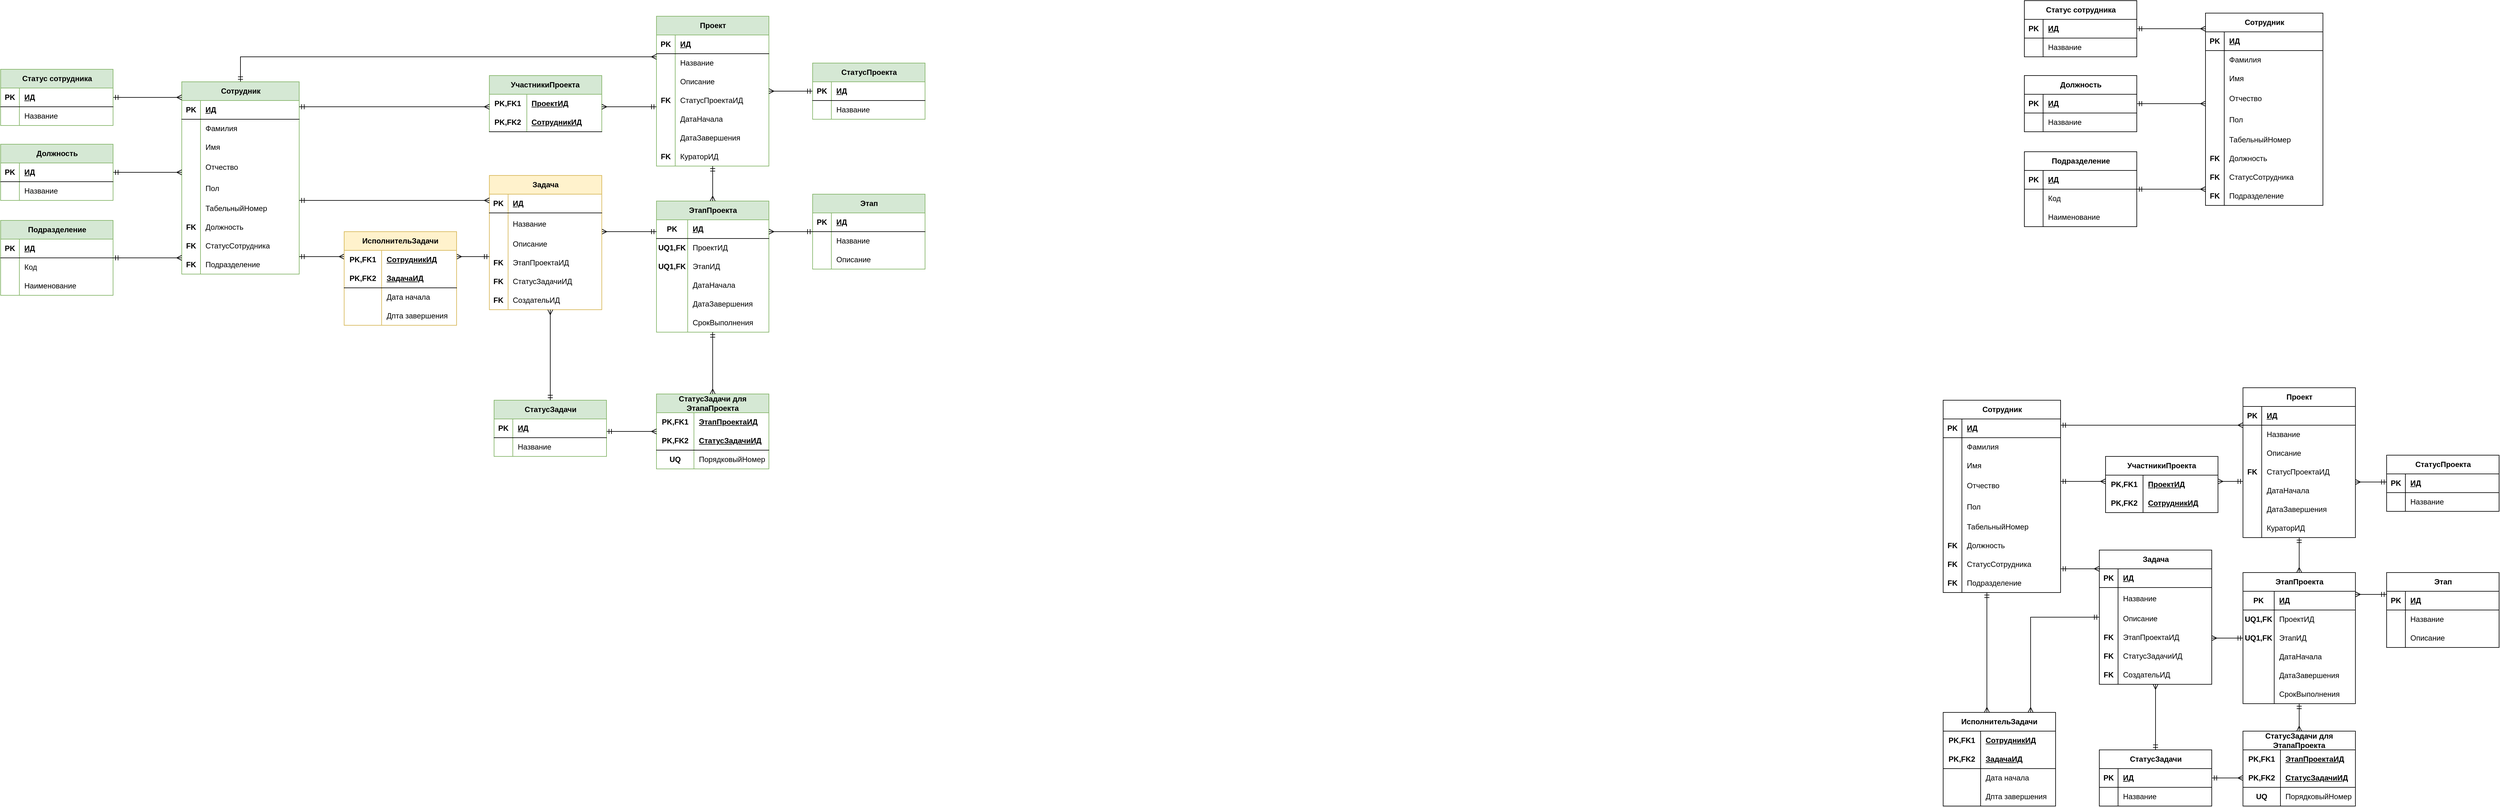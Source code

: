 <mxfile version="23.1.5" type="device" pages="4">
  <diagram id="ndYmJMOJfeZ1T6GgCP4Y" name="ER-диаграмма">
    <mxGraphModel dx="396" dy="1287" grid="1" gridSize="10" guides="1" tooltips="1" connect="1" arrows="1" fold="1" page="0" pageScale="1" pageWidth="827" pageHeight="1169" math="0" shadow="0">
      <root>
        <mxCell id="0" />
        <mxCell id="1" parent="0" />
        <mxCell id="vEuq7vbJhC5Y_U8bAZYt-145" value="Проект" style="shape=table;startSize=30;container=1;collapsible=1;childLayout=tableLayout;fixedRows=1;rowLines=0;fontStyle=1;align=center;resizeLast=1;html=1;labelBackgroundColor=none;fillColor=#d5e8d4;swimlaneLine=1;strokeColor=#82b366;" parent="1" vertex="1">
          <mxGeometry x="2430" y="-105" width="180" height="240.0" as="geometry">
            <mxRectangle x="1740" y="-240" width="90" height="30" as="alternateBounds" />
          </mxGeometry>
        </mxCell>
        <mxCell id="vEuq7vbJhC5Y_U8bAZYt-146" value="" style="shape=tableRow;horizontal=0;startSize=0;swimlaneHead=0;swimlaneBody=0;fillColor=none;collapsible=0;dropTarget=0;points=[[0,0.5],[1,0.5]];portConstraint=eastwest;top=0;left=0;right=0;bottom=1;labelBackgroundColor=none;" parent="vEuq7vbJhC5Y_U8bAZYt-145" vertex="1">
          <mxGeometry y="30" width="180" height="30" as="geometry" />
        </mxCell>
        <mxCell id="vEuq7vbJhC5Y_U8bAZYt-147" value="PK" style="shape=partialRectangle;connectable=0;fillColor=none;top=0;left=0;bottom=0;right=0;fontStyle=1;overflow=hidden;whiteSpace=wrap;html=1;labelBackgroundColor=none;" parent="vEuq7vbJhC5Y_U8bAZYt-146" vertex="1">
          <mxGeometry width="30" height="30" as="geometry">
            <mxRectangle width="30" height="30" as="alternateBounds" />
          </mxGeometry>
        </mxCell>
        <mxCell id="vEuq7vbJhC5Y_U8bAZYt-148" value="ИД" style="shape=partialRectangle;connectable=0;fillColor=none;top=0;left=0;bottom=0;right=0;align=left;spacingLeft=6;fontStyle=5;overflow=hidden;whiteSpace=wrap;html=1;labelBackgroundColor=none;" parent="vEuq7vbJhC5Y_U8bAZYt-146" vertex="1">
          <mxGeometry x="30" width="150" height="30" as="geometry">
            <mxRectangle width="150" height="30" as="alternateBounds" />
          </mxGeometry>
        </mxCell>
        <mxCell id="vEuq7vbJhC5Y_U8bAZYt-149" value="" style="shape=tableRow;horizontal=0;startSize=0;swimlaneHead=0;swimlaneBody=0;fillColor=none;collapsible=0;dropTarget=0;points=[[0,0.5],[1,0.5]];portConstraint=eastwest;top=0;left=0;right=0;bottom=0;labelBackgroundColor=none;" parent="vEuq7vbJhC5Y_U8bAZYt-145" vertex="1">
          <mxGeometry y="60" width="180" height="30" as="geometry" />
        </mxCell>
        <mxCell id="vEuq7vbJhC5Y_U8bAZYt-150" value="" style="shape=partialRectangle;connectable=0;fillColor=none;top=0;left=0;bottom=0;right=0;editable=1;overflow=hidden;whiteSpace=wrap;html=1;labelBackgroundColor=none;" parent="vEuq7vbJhC5Y_U8bAZYt-149" vertex="1">
          <mxGeometry width="30" height="30" as="geometry">
            <mxRectangle width="30" height="30" as="alternateBounds" />
          </mxGeometry>
        </mxCell>
        <mxCell id="vEuq7vbJhC5Y_U8bAZYt-151" value="Название" style="shape=partialRectangle;connectable=0;fillColor=none;top=0;left=0;bottom=0;right=0;align=left;spacingLeft=6;overflow=hidden;whiteSpace=wrap;html=1;labelBackgroundColor=none;" parent="vEuq7vbJhC5Y_U8bAZYt-149" vertex="1">
          <mxGeometry x="30" width="150" height="30" as="geometry">
            <mxRectangle width="150" height="30" as="alternateBounds" />
          </mxGeometry>
        </mxCell>
        <mxCell id="vEuq7vbJhC5Y_U8bAZYt-152" value="" style="shape=tableRow;horizontal=0;startSize=0;swimlaneHead=0;swimlaneBody=0;fillColor=none;collapsible=0;dropTarget=0;points=[[0,0.5],[1,0.5]];portConstraint=eastwest;top=0;left=0;right=0;bottom=0;labelBackgroundColor=none;" parent="vEuq7vbJhC5Y_U8bAZYt-145" vertex="1">
          <mxGeometry y="90" width="180" height="30" as="geometry" />
        </mxCell>
        <mxCell id="vEuq7vbJhC5Y_U8bAZYt-153" value="" style="shape=partialRectangle;connectable=0;fillColor=none;top=0;left=0;bottom=0;right=0;editable=1;overflow=hidden;whiteSpace=wrap;html=1;labelBackgroundColor=none;" parent="vEuq7vbJhC5Y_U8bAZYt-152" vertex="1">
          <mxGeometry width="30" height="30" as="geometry">
            <mxRectangle width="30" height="30" as="alternateBounds" />
          </mxGeometry>
        </mxCell>
        <mxCell id="vEuq7vbJhC5Y_U8bAZYt-154" value="Описание" style="shape=partialRectangle;connectable=0;fillColor=none;top=0;left=0;bottom=0;right=0;align=left;spacingLeft=6;overflow=hidden;whiteSpace=wrap;html=1;labelBackgroundColor=none;" parent="vEuq7vbJhC5Y_U8bAZYt-152" vertex="1">
          <mxGeometry x="30" width="150" height="30" as="geometry">
            <mxRectangle width="150" height="30" as="alternateBounds" />
          </mxGeometry>
        </mxCell>
        <mxCell id="vEuq7vbJhC5Y_U8bAZYt-155" value="" style="shape=tableRow;horizontal=0;startSize=0;swimlaneHead=0;swimlaneBody=0;fillColor=none;collapsible=0;dropTarget=0;points=[[0,0.5],[1,0.5]];portConstraint=eastwest;top=0;left=0;right=0;bottom=0;labelBackgroundColor=none;" parent="vEuq7vbJhC5Y_U8bAZYt-145" vertex="1">
          <mxGeometry y="120" width="180" height="30" as="geometry" />
        </mxCell>
        <mxCell id="vEuq7vbJhC5Y_U8bAZYt-156" value="&lt;b&gt;FK&lt;/b&gt;" style="shape=partialRectangle;connectable=0;fillColor=none;top=0;left=0;bottom=0;right=0;editable=1;overflow=hidden;whiteSpace=wrap;html=1;labelBackgroundColor=none;" parent="vEuq7vbJhC5Y_U8bAZYt-155" vertex="1">
          <mxGeometry width="30" height="30" as="geometry">
            <mxRectangle width="30" height="30" as="alternateBounds" />
          </mxGeometry>
        </mxCell>
        <mxCell id="vEuq7vbJhC5Y_U8bAZYt-157" value="СтатусПроектаИД" style="shape=partialRectangle;connectable=0;fillColor=none;top=0;left=0;bottom=0;right=0;align=left;spacingLeft=6;overflow=hidden;whiteSpace=wrap;html=1;labelBackgroundColor=none;" parent="vEuq7vbJhC5Y_U8bAZYt-155" vertex="1">
          <mxGeometry x="30" width="150" height="30" as="geometry">
            <mxRectangle width="150" height="30" as="alternateBounds" />
          </mxGeometry>
        </mxCell>
        <mxCell id="vEuq7vbJhC5Y_U8bAZYt-158" value="" style="shape=tableRow;horizontal=0;startSize=0;swimlaneHead=0;swimlaneBody=0;fillColor=none;collapsible=0;dropTarget=0;points=[[0,0.5],[1,0.5]];portConstraint=eastwest;top=0;left=0;right=0;bottom=0;labelBackgroundColor=none;" parent="vEuq7vbJhC5Y_U8bAZYt-145" vertex="1">
          <mxGeometry y="150" width="180" height="30" as="geometry" />
        </mxCell>
        <mxCell id="vEuq7vbJhC5Y_U8bAZYt-159" value="" style="shape=partialRectangle;connectable=0;fillColor=none;top=0;left=0;bottom=0;right=0;editable=1;overflow=hidden;whiteSpace=wrap;html=1;labelBackgroundColor=none;" parent="vEuq7vbJhC5Y_U8bAZYt-158" vertex="1">
          <mxGeometry width="30" height="30" as="geometry">
            <mxRectangle width="30" height="30" as="alternateBounds" />
          </mxGeometry>
        </mxCell>
        <mxCell id="vEuq7vbJhC5Y_U8bAZYt-160" value="ДатаНачала" style="shape=partialRectangle;connectable=0;fillColor=none;top=0;left=0;bottom=0;right=0;align=left;spacingLeft=6;overflow=hidden;whiteSpace=wrap;html=1;labelBackgroundColor=none;" parent="vEuq7vbJhC5Y_U8bAZYt-158" vertex="1">
          <mxGeometry x="30" width="150" height="30" as="geometry">
            <mxRectangle width="150" height="30" as="alternateBounds" />
          </mxGeometry>
        </mxCell>
        <mxCell id="8bgW-jmKs7F5TGkqRRF1-28" value="" style="shape=tableRow;horizontal=0;startSize=0;swimlaneHead=0;swimlaneBody=0;fillColor=none;collapsible=0;dropTarget=0;points=[[0,0.5],[1,0.5]];portConstraint=eastwest;top=0;left=0;right=0;bottom=0;labelBackgroundColor=none;" parent="vEuq7vbJhC5Y_U8bAZYt-145" vertex="1">
          <mxGeometry y="180" width="180" height="30" as="geometry" />
        </mxCell>
        <mxCell id="8bgW-jmKs7F5TGkqRRF1-29" value="" style="shape=partialRectangle;connectable=0;fillColor=none;top=0;left=0;bottom=0;right=0;editable=1;overflow=hidden;whiteSpace=wrap;html=1;labelBackgroundColor=none;" parent="8bgW-jmKs7F5TGkqRRF1-28" vertex="1">
          <mxGeometry width="30" height="30" as="geometry">
            <mxRectangle width="30" height="30" as="alternateBounds" />
          </mxGeometry>
        </mxCell>
        <mxCell id="8bgW-jmKs7F5TGkqRRF1-30" value="ДатаЗавершения" style="shape=partialRectangle;connectable=0;fillColor=none;top=0;left=0;bottom=0;right=0;align=left;spacingLeft=6;overflow=hidden;whiteSpace=wrap;html=1;labelBackgroundColor=none;" parent="8bgW-jmKs7F5TGkqRRF1-28" vertex="1">
          <mxGeometry x="30" width="150" height="30" as="geometry">
            <mxRectangle width="150" height="30" as="alternateBounds" />
          </mxGeometry>
        </mxCell>
        <mxCell id="vEuq7vbJhC5Y_U8bAZYt-161" value="" style="shape=tableRow;horizontal=0;startSize=0;swimlaneHead=0;swimlaneBody=0;collapsible=0;dropTarget=0;points=[[0,0.5],[1,0.5]];portConstraint=eastwest;top=0;left=0;right=0;bottom=0;labelBackgroundColor=none;fillColor=none;strokeColor=#d79b00;" parent="vEuq7vbJhC5Y_U8bAZYt-145" vertex="1">
          <mxGeometry y="210" width="180" height="30" as="geometry" />
        </mxCell>
        <mxCell id="vEuq7vbJhC5Y_U8bAZYt-162" value="&lt;b&gt;FK&lt;/b&gt;" style="shape=partialRectangle;connectable=0;fillColor=none;top=0;left=0;bottom=0;right=0;editable=1;overflow=hidden;whiteSpace=wrap;html=1;labelBackgroundColor=none;" parent="vEuq7vbJhC5Y_U8bAZYt-161" vertex="1">
          <mxGeometry width="30" height="30" as="geometry">
            <mxRectangle width="30" height="30" as="alternateBounds" />
          </mxGeometry>
        </mxCell>
        <mxCell id="vEuq7vbJhC5Y_U8bAZYt-163" value="КураторИД" style="shape=partialRectangle;connectable=0;fillColor=none;top=0;left=0;bottom=0;right=0;align=left;spacingLeft=6;overflow=hidden;whiteSpace=wrap;html=1;labelBackgroundColor=none;" parent="vEuq7vbJhC5Y_U8bAZYt-161" vertex="1">
          <mxGeometry x="30" width="150" height="30" as="geometry">
            <mxRectangle width="150" height="30" as="alternateBounds" />
          </mxGeometry>
        </mxCell>
        <mxCell id="vEuq7vbJhC5Y_U8bAZYt-164" value="Этап" style="shape=table;startSize=30;container=1;collapsible=1;childLayout=tableLayout;fixedRows=1;rowLines=0;fontStyle=1;align=center;resizeLast=1;html=1;labelBackgroundColor=none;fillColor=#d5e8d4;swimlaneLine=1;strokeColor=#82b366;" parent="1" vertex="1">
          <mxGeometry x="2680" y="180" width="180" height="120" as="geometry">
            <mxRectangle x="2000" y="-240" width="80" height="30" as="alternateBounds" />
          </mxGeometry>
        </mxCell>
        <mxCell id="vEuq7vbJhC5Y_U8bAZYt-165" value="" style="shape=tableRow;horizontal=0;startSize=0;swimlaneHead=0;swimlaneBody=0;fillColor=none;collapsible=0;dropTarget=0;points=[[0,0.5],[1,0.5]];portConstraint=eastwest;top=0;left=0;right=0;bottom=1;labelBackgroundColor=none;" parent="vEuq7vbJhC5Y_U8bAZYt-164" vertex="1">
          <mxGeometry y="30" width="180" height="30" as="geometry" />
        </mxCell>
        <mxCell id="vEuq7vbJhC5Y_U8bAZYt-166" value="PK" style="shape=partialRectangle;connectable=0;fillColor=none;top=0;left=0;bottom=0;right=0;fontStyle=1;overflow=hidden;whiteSpace=wrap;html=1;labelBackgroundColor=none;" parent="vEuq7vbJhC5Y_U8bAZYt-165" vertex="1">
          <mxGeometry width="30" height="30" as="geometry">
            <mxRectangle width="30" height="30" as="alternateBounds" />
          </mxGeometry>
        </mxCell>
        <mxCell id="vEuq7vbJhC5Y_U8bAZYt-167" value="ИД" style="shape=partialRectangle;connectable=0;fillColor=none;top=0;left=0;bottom=0;right=0;align=left;spacingLeft=6;fontStyle=5;overflow=hidden;whiteSpace=wrap;html=1;labelBackgroundColor=none;" parent="vEuq7vbJhC5Y_U8bAZYt-165" vertex="1">
          <mxGeometry x="30" width="150" height="30" as="geometry">
            <mxRectangle width="150" height="30" as="alternateBounds" />
          </mxGeometry>
        </mxCell>
        <mxCell id="vEuq7vbJhC5Y_U8bAZYt-168" value="" style="shape=tableRow;horizontal=0;startSize=0;swimlaneHead=0;swimlaneBody=0;fillColor=none;collapsible=0;dropTarget=0;points=[[0,0.5],[1,0.5]];portConstraint=eastwest;top=0;left=0;right=0;bottom=0;labelBackgroundColor=none;" parent="vEuq7vbJhC5Y_U8bAZYt-164" vertex="1">
          <mxGeometry y="60" width="180" height="30" as="geometry" />
        </mxCell>
        <mxCell id="vEuq7vbJhC5Y_U8bAZYt-169" value="" style="shape=partialRectangle;connectable=0;fillColor=none;top=0;left=0;bottom=0;right=0;editable=1;overflow=hidden;whiteSpace=wrap;html=1;labelBackgroundColor=none;" parent="vEuq7vbJhC5Y_U8bAZYt-168" vertex="1">
          <mxGeometry width="30" height="30" as="geometry">
            <mxRectangle width="30" height="30" as="alternateBounds" />
          </mxGeometry>
        </mxCell>
        <mxCell id="vEuq7vbJhC5Y_U8bAZYt-170" value="Название" style="shape=partialRectangle;connectable=0;fillColor=none;top=0;left=0;bottom=0;right=0;align=left;spacingLeft=6;overflow=hidden;whiteSpace=wrap;html=1;labelBackgroundColor=none;" parent="vEuq7vbJhC5Y_U8bAZYt-168" vertex="1">
          <mxGeometry x="30" width="150" height="30" as="geometry">
            <mxRectangle width="150" height="30" as="alternateBounds" />
          </mxGeometry>
        </mxCell>
        <mxCell id="vEuq7vbJhC5Y_U8bAZYt-171" value="" style="shape=tableRow;horizontal=0;startSize=0;swimlaneHead=0;swimlaneBody=0;fillColor=none;collapsible=0;dropTarget=0;points=[[0,0.5],[1,0.5]];portConstraint=eastwest;top=0;left=0;right=0;bottom=0;labelBackgroundColor=none;" parent="vEuq7vbJhC5Y_U8bAZYt-164" vertex="1">
          <mxGeometry y="90" width="180" height="30" as="geometry" />
        </mxCell>
        <mxCell id="vEuq7vbJhC5Y_U8bAZYt-172" value="" style="shape=partialRectangle;connectable=0;fillColor=none;top=0;left=0;bottom=0;right=0;editable=1;overflow=hidden;whiteSpace=wrap;html=1;labelBackgroundColor=none;" parent="vEuq7vbJhC5Y_U8bAZYt-171" vertex="1">
          <mxGeometry width="30" height="30" as="geometry">
            <mxRectangle width="30" height="30" as="alternateBounds" />
          </mxGeometry>
        </mxCell>
        <mxCell id="vEuq7vbJhC5Y_U8bAZYt-173" value="Описание" style="shape=partialRectangle;connectable=0;fillColor=none;top=0;left=0;bottom=0;right=0;align=left;spacingLeft=6;overflow=hidden;whiteSpace=wrap;html=1;labelBackgroundColor=none;" parent="vEuq7vbJhC5Y_U8bAZYt-171" vertex="1">
          <mxGeometry x="30" width="150" height="30" as="geometry">
            <mxRectangle width="150" height="30" as="alternateBounds" />
          </mxGeometry>
        </mxCell>
        <mxCell id="vEuq7vbJhC5Y_U8bAZYt-174" value="ЭтапПроекта" style="shape=table;startSize=30;container=1;collapsible=1;childLayout=tableLayout;fixedRows=1;rowLines=0;fontStyle=1;align=center;resizeLast=1;html=1;labelBackgroundColor=none;fillColor=#d5e8d4;swimlaneLine=1;strokeColor=#82b366;" parent="1" vertex="1">
          <mxGeometry x="2430" y="191" width="180" height="210" as="geometry">
            <mxRectangle x="2020" y="-110" width="110" height="30" as="alternateBounds" />
          </mxGeometry>
        </mxCell>
        <mxCell id="vEuq7vbJhC5Y_U8bAZYt-175" value="" style="shape=tableRow;horizontal=0;startSize=0;swimlaneHead=0;swimlaneBody=0;fillColor=none;collapsible=0;dropTarget=0;points=[[0,0.5],[1,0.5]];portConstraint=eastwest;top=0;left=0;right=0;bottom=1;labelBackgroundColor=none;" parent="vEuq7vbJhC5Y_U8bAZYt-174" vertex="1">
          <mxGeometry y="30" width="180" height="30" as="geometry" />
        </mxCell>
        <mxCell id="vEuq7vbJhC5Y_U8bAZYt-176" value="PK" style="shape=partialRectangle;connectable=0;fillColor=none;top=0;left=0;bottom=0;right=0;fontStyle=1;overflow=hidden;whiteSpace=wrap;html=1;labelBackgroundColor=none;" parent="vEuq7vbJhC5Y_U8bAZYt-175" vertex="1">
          <mxGeometry width="50" height="30" as="geometry">
            <mxRectangle width="50" height="30" as="alternateBounds" />
          </mxGeometry>
        </mxCell>
        <mxCell id="vEuq7vbJhC5Y_U8bAZYt-177" value="ИД" style="shape=partialRectangle;connectable=0;fillColor=none;top=0;left=0;bottom=0;right=0;align=left;spacingLeft=6;fontStyle=5;overflow=hidden;whiteSpace=wrap;html=1;labelBackgroundColor=none;" parent="vEuq7vbJhC5Y_U8bAZYt-175" vertex="1">
          <mxGeometry x="50" width="130" height="30" as="geometry">
            <mxRectangle width="130" height="30" as="alternateBounds" />
          </mxGeometry>
        </mxCell>
        <mxCell id="vEuq7vbJhC5Y_U8bAZYt-178" value="" style="shape=tableRow;horizontal=0;startSize=0;swimlaneHead=0;swimlaneBody=0;fillColor=none;collapsible=0;dropTarget=0;points=[[0,0.5],[1,0.5]];portConstraint=eastwest;top=0;left=0;right=0;bottom=0;strokeWidth=3;swimlaneLine=1;labelBackgroundColor=none;" parent="vEuq7vbJhC5Y_U8bAZYt-174" vertex="1">
          <mxGeometry y="60" width="180" height="30" as="geometry" />
        </mxCell>
        <mxCell id="vEuq7vbJhC5Y_U8bAZYt-179" value="&lt;b&gt;UQ1,FK&lt;/b&gt;" style="shape=partialRectangle;connectable=0;fillColor=none;top=0;left=0;bottom=0;right=0;editable=1;overflow=hidden;whiteSpace=wrap;html=1;labelBackgroundColor=none;" parent="vEuq7vbJhC5Y_U8bAZYt-178" vertex="1">
          <mxGeometry width="50" height="30" as="geometry">
            <mxRectangle width="50" height="30" as="alternateBounds" />
          </mxGeometry>
        </mxCell>
        <mxCell id="vEuq7vbJhC5Y_U8bAZYt-180" value="ПроектИД" style="shape=partialRectangle;connectable=0;fillColor=none;top=0;left=0;bottom=0;right=0;align=left;spacingLeft=6;overflow=hidden;whiteSpace=wrap;html=1;labelBackgroundColor=none;" parent="vEuq7vbJhC5Y_U8bAZYt-178" vertex="1">
          <mxGeometry x="50" width="130" height="30" as="geometry">
            <mxRectangle width="130" height="30" as="alternateBounds" />
          </mxGeometry>
        </mxCell>
        <mxCell id="vEuq7vbJhC5Y_U8bAZYt-181" value="" style="shape=tableRow;horizontal=0;startSize=0;swimlaneHead=0;swimlaneBody=0;fillColor=none;collapsible=0;dropTarget=0;points=[[0,0.5],[1,0.5]];portConstraint=eastwest;top=0;left=0;right=0;bottom=0;strokeWidth=3;labelBackgroundColor=none;" parent="vEuq7vbJhC5Y_U8bAZYt-174" vertex="1">
          <mxGeometry y="90" width="180" height="30" as="geometry" />
        </mxCell>
        <mxCell id="vEuq7vbJhC5Y_U8bAZYt-182" value="&lt;b&gt;UQ1,FK&lt;/b&gt;" style="shape=partialRectangle;connectable=0;fillColor=none;top=0;left=0;bottom=0;right=0;editable=1;overflow=hidden;whiteSpace=wrap;html=1;labelBackgroundColor=none;" parent="vEuq7vbJhC5Y_U8bAZYt-181" vertex="1">
          <mxGeometry width="50" height="30" as="geometry">
            <mxRectangle width="50" height="30" as="alternateBounds" />
          </mxGeometry>
        </mxCell>
        <mxCell id="vEuq7vbJhC5Y_U8bAZYt-183" value="ЭтапИД" style="shape=partialRectangle;connectable=0;fillColor=none;top=0;left=0;bottom=0;right=0;align=left;spacingLeft=6;overflow=hidden;whiteSpace=wrap;html=1;labelBackgroundColor=none;" parent="vEuq7vbJhC5Y_U8bAZYt-181" vertex="1">
          <mxGeometry x="50" width="130" height="30" as="geometry">
            <mxRectangle width="130" height="30" as="alternateBounds" />
          </mxGeometry>
        </mxCell>
        <mxCell id="vEuq7vbJhC5Y_U8bAZYt-184" value="" style="shape=tableRow;horizontal=0;startSize=0;swimlaneHead=0;swimlaneBody=0;fillColor=none;collapsible=0;dropTarget=0;points=[[0,0.5],[1,0.5]];portConstraint=eastwest;top=0;left=0;right=0;bottom=0;labelBackgroundColor=none;" parent="vEuq7vbJhC5Y_U8bAZYt-174" vertex="1">
          <mxGeometry y="120" width="180" height="30" as="geometry" />
        </mxCell>
        <mxCell id="vEuq7vbJhC5Y_U8bAZYt-185" value="" style="shape=partialRectangle;connectable=0;fillColor=none;top=0;left=0;bottom=0;right=0;editable=1;overflow=hidden;whiteSpace=wrap;html=1;labelBackgroundColor=none;" parent="vEuq7vbJhC5Y_U8bAZYt-184" vertex="1">
          <mxGeometry width="50" height="30" as="geometry">
            <mxRectangle width="50" height="30" as="alternateBounds" />
          </mxGeometry>
        </mxCell>
        <mxCell id="vEuq7vbJhC5Y_U8bAZYt-186" value="ДатаНачала" style="shape=partialRectangle;connectable=0;fillColor=none;top=0;left=0;bottom=0;right=0;align=left;spacingLeft=6;overflow=hidden;whiteSpace=wrap;html=1;labelBackgroundColor=none;" parent="vEuq7vbJhC5Y_U8bAZYt-184" vertex="1">
          <mxGeometry x="50" width="130" height="30" as="geometry">
            <mxRectangle width="130" height="30" as="alternateBounds" />
          </mxGeometry>
        </mxCell>
        <mxCell id="vEuq7vbJhC5Y_U8bAZYt-187" value="" style="shape=tableRow;horizontal=0;startSize=0;swimlaneHead=0;swimlaneBody=0;fillColor=none;collapsible=0;dropTarget=0;points=[[0,0.5],[1,0.5]];portConstraint=eastwest;top=0;left=0;right=0;bottom=0;labelBackgroundColor=none;" parent="vEuq7vbJhC5Y_U8bAZYt-174" vertex="1">
          <mxGeometry y="150" width="180" height="30" as="geometry" />
        </mxCell>
        <mxCell id="vEuq7vbJhC5Y_U8bAZYt-188" value="" style="shape=partialRectangle;connectable=0;fillColor=none;top=0;left=0;bottom=0;right=0;editable=1;overflow=hidden;whiteSpace=wrap;html=1;labelBackgroundColor=none;" parent="vEuq7vbJhC5Y_U8bAZYt-187" vertex="1">
          <mxGeometry width="50" height="30" as="geometry">
            <mxRectangle width="50" height="30" as="alternateBounds" />
          </mxGeometry>
        </mxCell>
        <mxCell id="vEuq7vbJhC5Y_U8bAZYt-189" value="ДатаЗавершения" style="shape=partialRectangle;connectable=0;fillColor=none;top=0;left=0;bottom=0;right=0;align=left;spacingLeft=6;overflow=hidden;whiteSpace=wrap;html=1;labelBackgroundColor=none;" parent="vEuq7vbJhC5Y_U8bAZYt-187" vertex="1">
          <mxGeometry x="50" width="130" height="30" as="geometry">
            <mxRectangle width="130" height="30" as="alternateBounds" />
          </mxGeometry>
        </mxCell>
        <mxCell id="vEuq7vbJhC5Y_U8bAZYt-190" value="" style="shape=tableRow;horizontal=0;startSize=0;swimlaneHead=0;swimlaneBody=0;fillColor=none;collapsible=0;dropTarget=0;points=[[0,0.5],[1,0.5]];portConstraint=eastwest;top=0;left=0;right=0;bottom=0;labelBackgroundColor=none;" parent="vEuq7vbJhC5Y_U8bAZYt-174" vertex="1">
          <mxGeometry y="180" width="180" height="30" as="geometry" />
        </mxCell>
        <mxCell id="vEuq7vbJhC5Y_U8bAZYt-191" value="" style="shape=partialRectangle;connectable=0;fillColor=none;top=0;left=0;bottom=0;right=0;editable=1;overflow=hidden;whiteSpace=wrap;html=1;labelBackgroundColor=none;" parent="vEuq7vbJhC5Y_U8bAZYt-190" vertex="1">
          <mxGeometry width="50" height="30" as="geometry">
            <mxRectangle width="50" height="30" as="alternateBounds" />
          </mxGeometry>
        </mxCell>
        <mxCell id="vEuq7vbJhC5Y_U8bAZYt-192" value="СрокВыполнения&amp;nbsp;" style="shape=partialRectangle;connectable=0;fillColor=none;top=0;left=0;bottom=0;right=0;align=left;spacingLeft=6;overflow=hidden;whiteSpace=wrap;html=1;labelBackgroundColor=none;" parent="vEuq7vbJhC5Y_U8bAZYt-190" vertex="1">
          <mxGeometry x="50" width="130" height="30" as="geometry">
            <mxRectangle width="130" height="30" as="alternateBounds" />
          </mxGeometry>
        </mxCell>
        <mxCell id="vEuq7vbJhC5Y_U8bAZYt-196" value="СтатусЗадачи для ЭтапаПроекта" style="shape=table;startSize=30;container=1;collapsible=1;childLayout=tableLayout;fixedRows=1;rowLines=0;fontStyle=1;align=center;resizeLast=1;html=1;whiteSpace=wrap;fillColor=#d5e8d4;swimlaneLine=1;strokeColor=#82b366;" parent="1" vertex="1">
          <mxGeometry x="2430" y="500" width="180.0" height="120" as="geometry" />
        </mxCell>
        <mxCell id="vEuq7vbJhC5Y_U8bAZYt-197" value="" style="shape=tableRow;horizontal=0;startSize=0;swimlaneHead=0;swimlaneBody=0;fillColor=none;collapsible=0;dropTarget=0;points=[[0,0.5],[1,0.5]];portConstraint=eastwest;top=0;left=0;right=0;bottom=0;html=1;" parent="vEuq7vbJhC5Y_U8bAZYt-196" vertex="1">
          <mxGeometry y="30" width="180.0" height="30" as="geometry" />
        </mxCell>
        <mxCell id="vEuq7vbJhC5Y_U8bAZYt-198" value="PK,FK1" style="shape=partialRectangle;connectable=0;fillColor=none;top=0;left=0;bottom=0;right=0;fontStyle=1;overflow=hidden;html=1;whiteSpace=wrap;" parent="vEuq7vbJhC5Y_U8bAZYt-197" vertex="1">
          <mxGeometry width="60" height="30" as="geometry">
            <mxRectangle width="60" height="30" as="alternateBounds" />
          </mxGeometry>
        </mxCell>
        <mxCell id="vEuq7vbJhC5Y_U8bAZYt-199" value="ЭтапПроектаИД" style="shape=partialRectangle;connectable=0;fillColor=none;top=0;left=0;bottom=0;right=0;align=left;spacingLeft=6;fontStyle=5;overflow=hidden;html=1;whiteSpace=wrap;" parent="vEuq7vbJhC5Y_U8bAZYt-197" vertex="1">
          <mxGeometry x="60" width="120.0" height="30" as="geometry">
            <mxRectangle width="120.0" height="30" as="alternateBounds" />
          </mxGeometry>
        </mxCell>
        <mxCell id="vEuq7vbJhC5Y_U8bAZYt-200" value="" style="shape=tableRow;horizontal=0;startSize=0;swimlaneHead=0;swimlaneBody=0;fillColor=none;collapsible=0;dropTarget=0;points=[[0,0.5],[1,0.5]];portConstraint=eastwest;top=0;left=0;right=0;bottom=1;html=1;" parent="vEuq7vbJhC5Y_U8bAZYt-196" vertex="1">
          <mxGeometry y="60" width="180.0" height="30" as="geometry" />
        </mxCell>
        <mxCell id="vEuq7vbJhC5Y_U8bAZYt-201" value="PK,FK2" style="shape=partialRectangle;connectable=0;fillColor=none;top=0;left=0;bottom=0;right=0;fontStyle=1;overflow=hidden;html=1;whiteSpace=wrap;" parent="vEuq7vbJhC5Y_U8bAZYt-200" vertex="1">
          <mxGeometry width="60" height="30" as="geometry">
            <mxRectangle width="60" height="30" as="alternateBounds" />
          </mxGeometry>
        </mxCell>
        <mxCell id="vEuq7vbJhC5Y_U8bAZYt-202" value="СтатусЗадачиИД" style="shape=partialRectangle;connectable=0;fillColor=none;top=0;left=0;bottom=0;right=0;align=left;spacingLeft=6;fontStyle=5;overflow=hidden;html=1;whiteSpace=wrap;" parent="vEuq7vbJhC5Y_U8bAZYt-200" vertex="1">
          <mxGeometry x="60" width="120.0" height="30" as="geometry">
            <mxRectangle width="120.0" height="30" as="alternateBounds" />
          </mxGeometry>
        </mxCell>
        <mxCell id="vEuq7vbJhC5Y_U8bAZYt-203" value="" style="shape=tableRow;horizontal=0;startSize=0;swimlaneHead=0;swimlaneBody=0;fillColor=none;collapsible=0;dropTarget=0;points=[[0,0.5],[1,0.5]];portConstraint=eastwest;top=0;left=0;right=0;bottom=0;html=1;" parent="vEuq7vbJhC5Y_U8bAZYt-196" vertex="1">
          <mxGeometry y="90" width="180.0" height="30" as="geometry" />
        </mxCell>
        <mxCell id="vEuq7vbJhC5Y_U8bAZYt-204" value="&lt;b&gt;UQ&lt;/b&gt;" style="shape=partialRectangle;connectable=0;fillColor=none;top=0;left=0;bottom=0;right=0;editable=1;overflow=hidden;html=1;whiteSpace=wrap;" parent="vEuq7vbJhC5Y_U8bAZYt-203" vertex="1">
          <mxGeometry width="60" height="30" as="geometry">
            <mxRectangle width="60" height="30" as="alternateBounds" />
          </mxGeometry>
        </mxCell>
        <mxCell id="vEuq7vbJhC5Y_U8bAZYt-205" value="ПорядковыйНомер" style="shape=partialRectangle;connectable=0;fillColor=none;top=0;left=0;bottom=0;right=0;align=left;spacingLeft=6;overflow=hidden;html=1;whiteSpace=wrap;" parent="vEuq7vbJhC5Y_U8bAZYt-203" vertex="1">
          <mxGeometry x="60" width="120.0" height="30" as="geometry">
            <mxRectangle width="120.0" height="30" as="alternateBounds" />
          </mxGeometry>
        </mxCell>
        <mxCell id="vEuq7vbJhC5Y_U8bAZYt-206" value="УчастникиПроекта" style="shape=table;startSize=30;container=1;collapsible=1;childLayout=tableLayout;fixedRows=1;rowLines=0;fontStyle=1;align=center;resizeLast=1;html=1;whiteSpace=wrap;fillColor=#d5e8d4;swimlaneLine=1;strokeColor=#82b366;" parent="1" vertex="1">
          <mxGeometry x="2162.45" y="-10" width="180" height="90" as="geometry" />
        </mxCell>
        <mxCell id="vEuq7vbJhC5Y_U8bAZYt-207" value="" style="shape=tableRow;horizontal=0;startSize=0;swimlaneHead=0;swimlaneBody=0;fillColor=none;collapsible=0;dropTarget=0;points=[[0,0.5],[1,0.5]];portConstraint=eastwest;top=0;left=0;right=0;bottom=0;html=1;" parent="vEuq7vbJhC5Y_U8bAZYt-206" vertex="1">
          <mxGeometry y="30" width="180" height="30" as="geometry" />
        </mxCell>
        <mxCell id="vEuq7vbJhC5Y_U8bAZYt-208" value="PK,FK1" style="shape=partialRectangle;connectable=0;fillColor=none;top=0;left=0;bottom=0;right=0;fontStyle=1;overflow=hidden;html=1;whiteSpace=wrap;" parent="vEuq7vbJhC5Y_U8bAZYt-207" vertex="1">
          <mxGeometry width="60" height="30" as="geometry">
            <mxRectangle width="60" height="30" as="alternateBounds" />
          </mxGeometry>
        </mxCell>
        <mxCell id="vEuq7vbJhC5Y_U8bAZYt-209" value="ПроектИД" style="shape=partialRectangle;connectable=0;fillColor=none;top=0;left=0;bottom=0;right=0;align=left;spacingLeft=6;fontStyle=5;overflow=hidden;html=1;whiteSpace=wrap;" parent="vEuq7vbJhC5Y_U8bAZYt-207" vertex="1">
          <mxGeometry x="60" width="120" height="30" as="geometry">
            <mxRectangle width="120" height="30" as="alternateBounds" />
          </mxGeometry>
        </mxCell>
        <mxCell id="vEuq7vbJhC5Y_U8bAZYt-210" value="" style="shape=tableRow;horizontal=0;startSize=0;swimlaneHead=0;swimlaneBody=0;fillColor=none;collapsible=0;dropTarget=0;points=[[0,0.5],[1,0.5]];portConstraint=eastwest;top=0;left=0;right=0;bottom=1;html=1;" parent="vEuq7vbJhC5Y_U8bAZYt-206" vertex="1">
          <mxGeometry y="60" width="180" height="30" as="geometry" />
        </mxCell>
        <mxCell id="vEuq7vbJhC5Y_U8bAZYt-211" value="PK,FK2" style="shape=partialRectangle;connectable=0;fillColor=none;top=0;left=0;bottom=0;right=0;fontStyle=1;overflow=hidden;html=1;whiteSpace=wrap;" parent="vEuq7vbJhC5Y_U8bAZYt-210" vertex="1">
          <mxGeometry width="60" height="30" as="geometry">
            <mxRectangle width="60" height="30" as="alternateBounds" />
          </mxGeometry>
        </mxCell>
        <mxCell id="vEuq7vbJhC5Y_U8bAZYt-212" value="СотрудникИД" style="shape=partialRectangle;connectable=0;fillColor=none;top=0;left=0;bottom=0;right=0;align=left;spacingLeft=6;fontStyle=5;overflow=hidden;html=1;whiteSpace=wrap;" parent="vEuq7vbJhC5Y_U8bAZYt-210" vertex="1">
          <mxGeometry x="60" width="120" height="30" as="geometry">
            <mxRectangle width="120" height="30" as="alternateBounds" />
          </mxGeometry>
        </mxCell>
        <mxCell id="8bgW-jmKs7F5TGkqRRF1-31" style="edgeStyle=orthogonalEdgeStyle;rounded=0;orthogonalLoop=1;jettySize=auto;html=1;startArrow=ERmandOne;startFill=0;endArrow=ERmany;endFill=0;" parent="1" source="vEuq7vbJhC5Y_U8bAZYt-214" target="vEuq7vbJhC5Y_U8bAZYt-145" edge="1">
          <mxGeometry relative="1" as="geometry">
            <Array as="points">
              <mxPoint x="1764" y="-40" />
            </Array>
          </mxGeometry>
        </mxCell>
        <mxCell id="vEuq7vbJhC5Y_U8bAZYt-214" value="Сотрудник" style="shape=table;startSize=30;container=1;collapsible=1;childLayout=tableLayout;fixedRows=1;rowLines=0;fontStyle=1;align=center;resizeLast=1;html=1;fillColor=#d5e8d4;swimlaneLine=1;strokeColor=#82b366;" parent="1" vertex="1">
          <mxGeometry x="1670" width="188" height="308" as="geometry">
            <mxRectangle x="-260" y="235" width="100" height="30" as="alternateBounds" />
          </mxGeometry>
        </mxCell>
        <mxCell id="vEuq7vbJhC5Y_U8bAZYt-215" value="" style="shape=tableRow;horizontal=0;startSize=0;swimlaneHead=0;swimlaneBody=0;fillColor=none;collapsible=0;dropTarget=0;points=[[0,0.5],[1,0.5]];portConstraint=eastwest;top=0;left=0;right=0;bottom=1;" parent="vEuq7vbJhC5Y_U8bAZYt-214" vertex="1">
          <mxGeometry y="30" width="188" height="30" as="geometry" />
        </mxCell>
        <mxCell id="vEuq7vbJhC5Y_U8bAZYt-216" value="PK" style="shape=partialRectangle;connectable=0;fillColor=none;top=0;left=0;bottom=0;right=0;fontStyle=1;overflow=hidden;whiteSpace=wrap;html=1;" parent="vEuq7vbJhC5Y_U8bAZYt-215" vertex="1">
          <mxGeometry width="30" height="30" as="geometry">
            <mxRectangle width="30" height="30" as="alternateBounds" />
          </mxGeometry>
        </mxCell>
        <mxCell id="vEuq7vbJhC5Y_U8bAZYt-217" value="ИД" style="shape=partialRectangle;connectable=0;fillColor=none;top=0;left=0;bottom=0;right=0;align=left;spacingLeft=6;fontStyle=5;overflow=hidden;whiteSpace=wrap;html=1;" parent="vEuq7vbJhC5Y_U8bAZYt-215" vertex="1">
          <mxGeometry x="30" width="158" height="30" as="geometry">
            <mxRectangle width="158" height="30" as="alternateBounds" />
          </mxGeometry>
        </mxCell>
        <mxCell id="vEuq7vbJhC5Y_U8bAZYt-218" value="" style="shape=tableRow;horizontal=0;startSize=0;swimlaneHead=0;swimlaneBody=0;fillColor=none;collapsible=0;dropTarget=0;points=[[0,0.5],[1,0.5]];portConstraint=eastwest;top=0;left=0;right=0;bottom=0;" parent="vEuq7vbJhC5Y_U8bAZYt-214" vertex="1">
          <mxGeometry y="60" width="188" height="30" as="geometry" />
        </mxCell>
        <mxCell id="vEuq7vbJhC5Y_U8bAZYt-219" value="" style="shape=partialRectangle;connectable=0;fillColor=none;top=0;left=0;bottom=0;right=0;editable=1;overflow=hidden;whiteSpace=wrap;html=1;" parent="vEuq7vbJhC5Y_U8bAZYt-218" vertex="1">
          <mxGeometry width="30" height="30" as="geometry">
            <mxRectangle width="30" height="30" as="alternateBounds" />
          </mxGeometry>
        </mxCell>
        <mxCell id="vEuq7vbJhC5Y_U8bAZYt-220" value="Фамилия" style="shape=partialRectangle;connectable=0;fillColor=none;top=0;left=0;bottom=0;right=0;align=left;spacingLeft=6;overflow=hidden;whiteSpace=wrap;html=1;" parent="vEuq7vbJhC5Y_U8bAZYt-218" vertex="1">
          <mxGeometry x="30" width="158" height="30" as="geometry">
            <mxRectangle width="158" height="30" as="alternateBounds" />
          </mxGeometry>
        </mxCell>
        <mxCell id="vEuq7vbJhC5Y_U8bAZYt-221" value="" style="shape=tableRow;horizontal=0;startSize=0;swimlaneHead=0;swimlaneBody=0;fillColor=none;collapsible=0;dropTarget=0;points=[[0,0.5],[1,0.5]];portConstraint=eastwest;top=0;left=0;right=0;bottom=0;" parent="vEuq7vbJhC5Y_U8bAZYt-214" vertex="1">
          <mxGeometry y="90" width="188" height="30" as="geometry" />
        </mxCell>
        <mxCell id="vEuq7vbJhC5Y_U8bAZYt-222" value="" style="shape=partialRectangle;connectable=0;fillColor=none;top=0;left=0;bottom=0;right=0;editable=1;overflow=hidden;whiteSpace=wrap;html=1;" parent="vEuq7vbJhC5Y_U8bAZYt-221" vertex="1">
          <mxGeometry width="30" height="30" as="geometry">
            <mxRectangle width="30" height="30" as="alternateBounds" />
          </mxGeometry>
        </mxCell>
        <mxCell id="vEuq7vbJhC5Y_U8bAZYt-223" value="Имя" style="shape=partialRectangle;connectable=0;fillColor=none;top=0;left=0;bottom=0;right=0;align=left;spacingLeft=6;overflow=hidden;whiteSpace=wrap;html=1;" parent="vEuq7vbJhC5Y_U8bAZYt-221" vertex="1">
          <mxGeometry x="30" width="158" height="30" as="geometry">
            <mxRectangle width="158" height="30" as="alternateBounds" />
          </mxGeometry>
        </mxCell>
        <mxCell id="vEuq7vbJhC5Y_U8bAZYt-224" value="" style="shape=tableRow;horizontal=0;startSize=0;swimlaneHead=0;swimlaneBody=0;fillColor=none;collapsible=0;dropTarget=0;points=[[0,0.5],[1,0.5]];portConstraint=eastwest;top=0;left=0;right=0;bottom=0;" parent="vEuq7vbJhC5Y_U8bAZYt-214" vertex="1">
          <mxGeometry y="120" width="188" height="34" as="geometry" />
        </mxCell>
        <mxCell id="vEuq7vbJhC5Y_U8bAZYt-225" value="" style="shape=partialRectangle;connectable=0;fillColor=none;top=0;left=0;bottom=0;right=0;editable=1;overflow=hidden;whiteSpace=wrap;html=1;" parent="vEuq7vbJhC5Y_U8bAZYt-224" vertex="1">
          <mxGeometry width="30" height="34" as="geometry">
            <mxRectangle width="30" height="34" as="alternateBounds" />
          </mxGeometry>
        </mxCell>
        <mxCell id="vEuq7vbJhC5Y_U8bAZYt-226" value="Отчество" style="shape=partialRectangle;connectable=0;fillColor=none;top=0;left=0;bottom=0;right=0;align=left;spacingLeft=6;overflow=hidden;whiteSpace=wrap;html=1;" parent="vEuq7vbJhC5Y_U8bAZYt-224" vertex="1">
          <mxGeometry x="30" width="158" height="34" as="geometry">
            <mxRectangle width="158" height="34" as="alternateBounds" />
          </mxGeometry>
        </mxCell>
        <mxCell id="vEuq7vbJhC5Y_U8bAZYt-329" value="" style="shape=tableRow;horizontal=0;startSize=0;swimlaneHead=0;swimlaneBody=0;fillColor=none;collapsible=0;dropTarget=0;points=[[0,0.5],[1,0.5]];portConstraint=eastwest;top=0;left=0;right=0;bottom=0;" parent="vEuq7vbJhC5Y_U8bAZYt-214" vertex="1">
          <mxGeometry y="154" width="188" height="34" as="geometry" />
        </mxCell>
        <mxCell id="vEuq7vbJhC5Y_U8bAZYt-330" value="" style="shape=partialRectangle;connectable=0;fillColor=none;top=0;left=0;bottom=0;right=0;editable=1;overflow=hidden;whiteSpace=wrap;html=1;" parent="vEuq7vbJhC5Y_U8bAZYt-329" vertex="1">
          <mxGeometry width="30" height="34" as="geometry">
            <mxRectangle width="30" height="34" as="alternateBounds" />
          </mxGeometry>
        </mxCell>
        <mxCell id="vEuq7vbJhC5Y_U8bAZYt-331" value="Пол" style="shape=partialRectangle;connectable=0;fillColor=none;top=0;left=0;bottom=0;right=0;align=left;spacingLeft=6;overflow=hidden;whiteSpace=wrap;html=1;" parent="vEuq7vbJhC5Y_U8bAZYt-329" vertex="1">
          <mxGeometry x="30" width="158" height="34" as="geometry">
            <mxRectangle width="158" height="34" as="alternateBounds" />
          </mxGeometry>
        </mxCell>
        <mxCell id="vEuq7vbJhC5Y_U8bAZYt-227" style="shape=tableRow;horizontal=0;startSize=0;swimlaneHead=0;swimlaneBody=0;fillColor=none;collapsible=0;dropTarget=0;points=[[0,0.5],[1,0.5]];portConstraint=eastwest;top=0;left=0;right=0;bottom=0;strokeColor=#b85450;" parent="vEuq7vbJhC5Y_U8bAZYt-214" vertex="1">
          <mxGeometry y="188" width="188" height="30" as="geometry" />
        </mxCell>
        <mxCell id="vEuq7vbJhC5Y_U8bAZYt-228" style="shape=partialRectangle;connectable=0;fillColor=none;top=0;left=0;bottom=0;right=0;editable=1;overflow=hidden;whiteSpace=wrap;html=1;" parent="vEuq7vbJhC5Y_U8bAZYt-227" vertex="1">
          <mxGeometry width="30" height="30" as="geometry">
            <mxRectangle width="30" height="30" as="alternateBounds" />
          </mxGeometry>
        </mxCell>
        <mxCell id="vEuq7vbJhC5Y_U8bAZYt-229" value="ТабельныйНомер" style="shape=partialRectangle;connectable=0;fillColor=none;top=0;left=0;bottom=0;right=0;align=left;spacingLeft=6;overflow=hidden;whiteSpace=wrap;html=1;" parent="vEuq7vbJhC5Y_U8bAZYt-227" vertex="1">
          <mxGeometry x="30" width="158" height="30" as="geometry">
            <mxRectangle width="158" height="30" as="alternateBounds" />
          </mxGeometry>
        </mxCell>
        <mxCell id="vEuq7vbJhC5Y_U8bAZYt-230" style="shape=tableRow;horizontal=0;startSize=0;swimlaneHead=0;swimlaneBody=0;fillColor=none;collapsible=0;dropTarget=0;points=[[0,0.5],[1,0.5]];portConstraint=eastwest;top=0;left=0;right=0;bottom=0;" parent="vEuq7vbJhC5Y_U8bAZYt-214" vertex="1">
          <mxGeometry y="218" width="188" height="30" as="geometry" />
        </mxCell>
        <mxCell id="vEuq7vbJhC5Y_U8bAZYt-231" value="&lt;b&gt;FK&lt;/b&gt;" style="shape=partialRectangle;connectable=0;fillColor=none;top=0;left=0;bottom=0;right=0;editable=1;overflow=hidden;whiteSpace=wrap;html=1;" parent="vEuq7vbJhC5Y_U8bAZYt-230" vertex="1">
          <mxGeometry width="30" height="30" as="geometry">
            <mxRectangle width="30" height="30" as="alternateBounds" />
          </mxGeometry>
        </mxCell>
        <mxCell id="vEuq7vbJhC5Y_U8bAZYt-232" value="Должность" style="shape=partialRectangle;connectable=0;fillColor=none;top=0;left=0;bottom=0;right=0;align=left;spacingLeft=6;overflow=hidden;whiteSpace=wrap;html=1;" parent="vEuq7vbJhC5Y_U8bAZYt-230" vertex="1">
          <mxGeometry x="30" width="158" height="30" as="geometry">
            <mxRectangle width="158" height="30" as="alternateBounds" />
          </mxGeometry>
        </mxCell>
        <mxCell id="vEuq7vbJhC5Y_U8bAZYt-233" style="shape=tableRow;horizontal=0;startSize=0;swimlaneHead=0;swimlaneBody=0;fillColor=none;collapsible=0;dropTarget=0;points=[[0,0.5],[1,0.5]];portConstraint=eastwest;top=0;left=0;right=0;bottom=0;" parent="vEuq7vbJhC5Y_U8bAZYt-214" vertex="1">
          <mxGeometry y="248" width="188" height="30" as="geometry" />
        </mxCell>
        <mxCell id="vEuq7vbJhC5Y_U8bAZYt-234" value="&lt;b&gt;FK&lt;/b&gt;" style="shape=partialRectangle;connectable=0;fillColor=none;top=0;left=0;bottom=0;right=0;editable=1;overflow=hidden;whiteSpace=wrap;html=1;" parent="vEuq7vbJhC5Y_U8bAZYt-233" vertex="1">
          <mxGeometry width="30" height="30" as="geometry">
            <mxRectangle width="30" height="30" as="alternateBounds" />
          </mxGeometry>
        </mxCell>
        <mxCell id="vEuq7vbJhC5Y_U8bAZYt-235" value="СтатусСотрудника" style="shape=partialRectangle;connectable=0;fillColor=none;top=0;left=0;bottom=0;right=0;align=left;spacingLeft=6;overflow=hidden;whiteSpace=wrap;html=1;" parent="vEuq7vbJhC5Y_U8bAZYt-233" vertex="1">
          <mxGeometry x="30" width="158" height="30" as="geometry">
            <mxRectangle width="158" height="30" as="alternateBounds" />
          </mxGeometry>
        </mxCell>
        <mxCell id="vEuq7vbJhC5Y_U8bAZYt-236" style="shape=tableRow;horizontal=0;startSize=0;swimlaneHead=0;swimlaneBody=0;fillColor=none;collapsible=0;dropTarget=0;points=[[0,0.5],[1,0.5]];portConstraint=eastwest;top=0;left=0;right=0;bottom=0;" parent="vEuq7vbJhC5Y_U8bAZYt-214" vertex="1">
          <mxGeometry y="278" width="188" height="30" as="geometry" />
        </mxCell>
        <mxCell id="vEuq7vbJhC5Y_U8bAZYt-237" value="&lt;b&gt;FK&lt;/b&gt;" style="shape=partialRectangle;connectable=0;fillColor=none;top=0;left=0;bottom=0;right=0;editable=1;overflow=hidden;whiteSpace=wrap;html=1;" parent="vEuq7vbJhC5Y_U8bAZYt-236" vertex="1">
          <mxGeometry width="30" height="30" as="geometry">
            <mxRectangle width="30" height="30" as="alternateBounds" />
          </mxGeometry>
        </mxCell>
        <mxCell id="vEuq7vbJhC5Y_U8bAZYt-238" value="Подразделение" style="shape=partialRectangle;connectable=0;fillColor=none;top=0;left=0;bottom=0;right=0;align=left;spacingLeft=6;overflow=hidden;whiteSpace=wrap;html=1;" parent="vEuq7vbJhC5Y_U8bAZYt-236" vertex="1">
          <mxGeometry x="30" width="158" height="30" as="geometry">
            <mxRectangle width="158" height="30" as="alternateBounds" />
          </mxGeometry>
        </mxCell>
        <mxCell id="vEuq7vbJhC5Y_U8bAZYt-242" style="edgeStyle=orthogonalEdgeStyle;rounded=0;orthogonalLoop=1;jettySize=auto;html=1;startArrow=ERmandOne;startFill=0;endArrow=ERmany;endFill=0;swimlaneLine=1;" parent="1" source="vEuq7vbJhC5Y_U8bAZYt-214" target="vEuq7vbJhC5Y_U8bAZYt-206" edge="1">
          <mxGeometry relative="1" as="geometry">
            <mxPoint x="1540" y="100" as="sourcePoint" />
            <Array as="points">
              <mxPoint x="2020" y="40" />
              <mxPoint x="2020" y="40" />
            </Array>
          </mxGeometry>
        </mxCell>
        <mxCell id="vEuq7vbJhC5Y_U8bAZYt-243" style="edgeStyle=orthogonalEdgeStyle;rounded=0;orthogonalLoop=1;jettySize=auto;html=1;startArrow=ERmandOne;startFill=0;endArrow=ERmany;endFill=0;swimlaneLine=1;" parent="1" source="vEuq7vbJhC5Y_U8bAZYt-164" target="vEuq7vbJhC5Y_U8bAZYt-174" edge="1">
          <mxGeometry relative="1" as="geometry">
            <Array as="points">
              <mxPoint x="2640" y="240" />
              <mxPoint x="2640" y="240" />
            </Array>
          </mxGeometry>
        </mxCell>
        <mxCell id="vEuq7vbJhC5Y_U8bAZYt-244" style="edgeStyle=orthogonalEdgeStyle;rounded=0;orthogonalLoop=1;jettySize=auto;html=1;startArrow=ERmandOne;startFill=0;endArrow=ERmany;endFill=0;swimlaneLine=1;" parent="1" source="vEuq7vbJhC5Y_U8bAZYt-261" target="vEuq7vbJhC5Y_U8bAZYt-196" edge="1">
          <mxGeometry relative="1" as="geometry">
            <Array as="points">
              <mxPoint x="2390" y="560" />
              <mxPoint x="2390" y="560" />
            </Array>
          </mxGeometry>
        </mxCell>
        <mxCell id="vEuq7vbJhC5Y_U8bAZYt-245" style="edgeStyle=orthogonalEdgeStyle;rounded=0;orthogonalLoop=1;jettySize=auto;html=1;startArrow=ERmandOne;startFill=0;endArrow=ERmany;endFill=0;swimlaneLine=1;" parent="1" source="vEuq7vbJhC5Y_U8bAZYt-214" target="8bgW-jmKs7F5TGkqRRF1-32" edge="1">
          <mxGeometry relative="1" as="geometry">
            <mxPoint x="1548" y="310.0" as="sourcePoint" />
            <mxPoint x="1920" y="290.0" as="targetPoint" />
            <Array as="points">
              <mxPoint x="1900" y="280" />
              <mxPoint x="1900" y="280" />
            </Array>
          </mxGeometry>
        </mxCell>
        <mxCell id="vEuq7vbJhC5Y_U8bAZYt-246" style="edgeStyle=orthogonalEdgeStyle;rounded=0;orthogonalLoop=1;jettySize=auto;html=1;startArrow=ERmandOne;startFill=0;endArrow=ERmany;endFill=0;swimlaneLine=1;" parent="1" source="vEuq7vbJhC5Y_U8bAZYt-145" target="vEuq7vbJhC5Y_U8bAZYt-206" edge="1">
          <mxGeometry relative="1" as="geometry">
            <Array as="points">
              <mxPoint x="2390" y="40" />
              <mxPoint x="2390" y="40" />
            </Array>
          </mxGeometry>
        </mxCell>
        <mxCell id="vEuq7vbJhC5Y_U8bAZYt-247" style="edgeStyle=orthogonalEdgeStyle;rounded=0;orthogonalLoop=1;jettySize=auto;html=1;startArrow=ERmandOne;startFill=0;endArrow=ERmany;endFill=0;swimlaneLine=1;" parent="1" source="vEuq7vbJhC5Y_U8bAZYt-174" target="vEuq7vbJhC5Y_U8bAZYt-271" edge="1">
          <mxGeometry relative="1" as="geometry">
            <mxPoint x="2260" y="340" as="sourcePoint" />
            <Array as="points">
              <mxPoint x="2380" y="240" />
              <mxPoint x="2380" y="240" />
            </Array>
          </mxGeometry>
        </mxCell>
        <mxCell id="vEuq7vbJhC5Y_U8bAZYt-248" style="edgeStyle=orthogonalEdgeStyle;rounded=0;orthogonalLoop=1;jettySize=auto;html=1;startArrow=ERmandOne;startFill=0;endArrow=ERmany;endFill=0;swimlaneLine=1;" parent="1" source="vEuq7vbJhC5Y_U8bAZYt-145" target="vEuq7vbJhC5Y_U8bAZYt-174" edge="1">
          <mxGeometry relative="1" as="geometry">
            <mxPoint x="2160" y="110" as="sourcePoint" />
            <Array as="points" />
          </mxGeometry>
        </mxCell>
        <mxCell id="vEuq7vbJhC5Y_U8bAZYt-249" style="edgeStyle=orthogonalEdgeStyle;rounded=0;orthogonalLoop=1;jettySize=auto;html=1;startArrow=ERmandOne;startFill=0;endArrow=ERmany;endFill=0;swimlaneLine=1;" parent="1" source="vEuq7vbJhC5Y_U8bAZYt-174" target="vEuq7vbJhC5Y_U8bAZYt-196" edge="1">
          <mxGeometry relative="1" as="geometry">
            <mxPoint x="2500" y="470" as="targetPoint" />
            <Array as="points">
              <mxPoint x="2520" y="450" />
              <mxPoint x="2520" y="450" />
            </Array>
          </mxGeometry>
        </mxCell>
        <mxCell id="vEuq7vbJhC5Y_U8bAZYt-250" style="edgeStyle=orthogonalEdgeStyle;rounded=0;orthogonalLoop=1;jettySize=auto;html=1;startArrow=ERmandOne;startFill=0;endArrow=ERmany;endFill=0;" parent="1" source="vEuq7vbJhC5Y_U8bAZYt-254" target="vEuq7vbJhC5Y_U8bAZYt-145" edge="1">
          <mxGeometry relative="1" as="geometry" />
        </mxCell>
        <mxCell id="vEuq7vbJhC5Y_U8bAZYt-251" style="edgeStyle=orthogonalEdgeStyle;rounded=0;orthogonalLoop=1;jettySize=auto;html=1;startArrow=ERmandOne;startFill=0;endArrow=ERmany;endFill=0;" parent="1" source="vEuq7vbJhC5Y_U8bAZYt-296" target="vEuq7vbJhC5Y_U8bAZYt-214" edge="1">
          <mxGeometry relative="1" as="geometry">
            <Array as="points">
              <mxPoint x="1560" y="40" />
              <mxPoint x="1560" y="40" />
            </Array>
          </mxGeometry>
        </mxCell>
        <mxCell id="vEuq7vbJhC5Y_U8bAZYt-252" style="edgeStyle=orthogonalEdgeStyle;rounded=0;orthogonalLoop=1;jettySize=auto;html=1;startArrow=ERmandOne;startFill=0;endArrow=ERmany;endFill=0;" parent="1" source="vEuq7vbJhC5Y_U8bAZYt-304" target="vEuq7vbJhC5Y_U8bAZYt-214" edge="1">
          <mxGeometry relative="1" as="geometry">
            <Array as="points">
              <mxPoint x="1550" y="155" />
              <mxPoint x="1550" y="155" />
            </Array>
          </mxGeometry>
        </mxCell>
        <mxCell id="vEuq7vbJhC5Y_U8bAZYt-253" style="edgeStyle=orthogonalEdgeStyle;rounded=0;orthogonalLoop=1;jettySize=auto;html=1;startArrow=ERmandOne;startFill=0;endArrow=ERmany;endFill=0;" parent="1" source="vEuq7vbJhC5Y_U8bAZYt-310" target="vEuq7vbJhC5Y_U8bAZYt-214" edge="1">
          <mxGeometry relative="1" as="geometry">
            <Array as="points">
              <mxPoint x="1560" y="300" />
              <mxPoint x="1560" y="300" />
            </Array>
          </mxGeometry>
        </mxCell>
        <mxCell id="vEuq7vbJhC5Y_U8bAZYt-254" value="СтатусПроекта" style="shape=table;startSize=30;container=1;collapsible=1;childLayout=tableLayout;fixedRows=1;rowLines=0;fontStyle=1;align=center;resizeLast=1;html=1;fillColor=#d5e8d4;strokeColor=#82b366;" parent="1" vertex="1">
          <mxGeometry x="2680" y="-30" width="180" height="90" as="geometry" />
        </mxCell>
        <mxCell id="vEuq7vbJhC5Y_U8bAZYt-255" value="" style="shape=tableRow;horizontal=0;startSize=0;swimlaneHead=0;swimlaneBody=0;fillColor=none;collapsible=0;dropTarget=0;points=[[0,0.5],[1,0.5]];portConstraint=eastwest;top=0;left=0;right=0;bottom=1;" parent="vEuq7vbJhC5Y_U8bAZYt-254" vertex="1">
          <mxGeometry y="30" width="180" height="30" as="geometry" />
        </mxCell>
        <mxCell id="vEuq7vbJhC5Y_U8bAZYt-256" value="PK" style="shape=partialRectangle;connectable=0;fillColor=none;top=0;left=0;bottom=0;right=0;fontStyle=1;overflow=hidden;whiteSpace=wrap;html=1;" parent="vEuq7vbJhC5Y_U8bAZYt-255" vertex="1">
          <mxGeometry width="30" height="30" as="geometry">
            <mxRectangle width="30" height="30" as="alternateBounds" />
          </mxGeometry>
        </mxCell>
        <mxCell id="vEuq7vbJhC5Y_U8bAZYt-257" value="ИД" style="shape=partialRectangle;connectable=0;fillColor=none;top=0;left=0;bottom=0;right=0;align=left;spacingLeft=6;fontStyle=5;overflow=hidden;whiteSpace=wrap;html=1;" parent="vEuq7vbJhC5Y_U8bAZYt-255" vertex="1">
          <mxGeometry x="30" width="150" height="30" as="geometry">
            <mxRectangle width="150" height="30" as="alternateBounds" />
          </mxGeometry>
        </mxCell>
        <mxCell id="vEuq7vbJhC5Y_U8bAZYt-258" value="" style="shape=tableRow;horizontal=0;startSize=0;swimlaneHead=0;swimlaneBody=0;fillColor=none;collapsible=0;dropTarget=0;points=[[0,0.5],[1,0.5]];portConstraint=eastwest;top=0;left=0;right=0;bottom=0;" parent="vEuq7vbJhC5Y_U8bAZYt-254" vertex="1">
          <mxGeometry y="60" width="180" height="30" as="geometry" />
        </mxCell>
        <mxCell id="vEuq7vbJhC5Y_U8bAZYt-259" value="" style="shape=partialRectangle;connectable=0;fillColor=none;top=0;left=0;bottom=0;right=0;editable=1;overflow=hidden;whiteSpace=wrap;html=1;" parent="vEuq7vbJhC5Y_U8bAZYt-258" vertex="1">
          <mxGeometry width="30" height="30" as="geometry">
            <mxRectangle width="30" height="30" as="alternateBounds" />
          </mxGeometry>
        </mxCell>
        <mxCell id="vEuq7vbJhC5Y_U8bAZYt-260" value="Название" style="shape=partialRectangle;connectable=0;fillColor=none;top=0;left=0;bottom=0;right=0;align=left;spacingLeft=6;overflow=hidden;whiteSpace=wrap;html=1;" parent="vEuq7vbJhC5Y_U8bAZYt-258" vertex="1">
          <mxGeometry x="30" width="150" height="30" as="geometry">
            <mxRectangle width="150" height="30" as="alternateBounds" />
          </mxGeometry>
        </mxCell>
        <mxCell id="vEuq7vbJhC5Y_U8bAZYt-261" value="СтатусЗадачи" style="shape=table;startSize=30;container=1;collapsible=1;childLayout=tableLayout;fixedRows=1;rowLines=0;fontStyle=1;align=center;resizeLast=1;html=1;labelBackgroundColor=none;swimlaneLine=1;fillColor=#d5e8d4;strokeColor=#82b366;" parent="1" vertex="1">
          <mxGeometry x="2170" y="510" width="180" height="90" as="geometry" />
        </mxCell>
        <mxCell id="vEuq7vbJhC5Y_U8bAZYt-262" value="" style="shape=tableRow;horizontal=0;startSize=0;swimlaneHead=0;swimlaneBody=0;fillColor=none;collapsible=0;dropTarget=0;points=[[0,0.5],[1,0.5]];portConstraint=eastwest;top=0;left=0;right=0;bottom=1;labelBackgroundColor=none;" parent="vEuq7vbJhC5Y_U8bAZYt-261" vertex="1">
          <mxGeometry y="30" width="180" height="30" as="geometry" />
        </mxCell>
        <mxCell id="vEuq7vbJhC5Y_U8bAZYt-263" value="PK" style="shape=partialRectangle;connectable=0;fillColor=none;top=0;left=0;bottom=0;right=0;fontStyle=1;overflow=hidden;whiteSpace=wrap;html=1;labelBackgroundColor=none;" parent="vEuq7vbJhC5Y_U8bAZYt-262" vertex="1">
          <mxGeometry width="30" height="30" as="geometry">
            <mxRectangle width="30" height="30" as="alternateBounds" />
          </mxGeometry>
        </mxCell>
        <mxCell id="vEuq7vbJhC5Y_U8bAZYt-264" value="ИД" style="shape=partialRectangle;connectable=0;fillColor=none;top=0;left=0;bottom=0;right=0;align=left;spacingLeft=6;fontStyle=5;overflow=hidden;whiteSpace=wrap;html=1;labelBackgroundColor=none;" parent="vEuq7vbJhC5Y_U8bAZYt-262" vertex="1">
          <mxGeometry x="30" width="150" height="30" as="geometry">
            <mxRectangle width="150" height="30" as="alternateBounds" />
          </mxGeometry>
        </mxCell>
        <mxCell id="vEuq7vbJhC5Y_U8bAZYt-265" value="" style="shape=tableRow;horizontal=0;startSize=0;swimlaneHead=0;swimlaneBody=0;fillColor=none;collapsible=0;dropTarget=0;points=[[0,0.5],[1,0.5]];portConstraint=eastwest;top=0;left=0;right=0;bottom=0;labelBackgroundColor=none;" parent="vEuq7vbJhC5Y_U8bAZYt-261" vertex="1">
          <mxGeometry y="60" width="180" height="30" as="geometry" />
        </mxCell>
        <mxCell id="vEuq7vbJhC5Y_U8bAZYt-266" value="" style="shape=partialRectangle;connectable=0;fillColor=none;top=0;left=0;bottom=0;right=0;editable=1;overflow=hidden;whiteSpace=wrap;html=1;labelBackgroundColor=none;" parent="vEuq7vbJhC5Y_U8bAZYt-265" vertex="1">
          <mxGeometry width="30" height="30" as="geometry">
            <mxRectangle width="30" height="30" as="alternateBounds" />
          </mxGeometry>
        </mxCell>
        <mxCell id="vEuq7vbJhC5Y_U8bAZYt-267" value="Название" style="shape=partialRectangle;connectable=0;fillColor=none;top=0;left=0;bottom=0;right=0;align=left;spacingLeft=6;overflow=hidden;whiteSpace=wrap;html=1;labelBackgroundColor=none;" parent="vEuq7vbJhC5Y_U8bAZYt-265" vertex="1">
          <mxGeometry x="30" width="150" height="30" as="geometry">
            <mxRectangle width="150" height="30" as="alternateBounds" />
          </mxGeometry>
        </mxCell>
        <mxCell id="vEuq7vbJhC5Y_U8bAZYt-271" value="Задача" style="shape=table;startSize=30;container=1;collapsible=1;childLayout=tableLayout;fixedRows=1;rowLines=0;fontStyle=1;align=center;resizeLast=1;html=1;labelBackgroundColor=none;fillColor=#fff2cc;swimlaneLine=1;strokeColor=#d6b656;" parent="1" vertex="1">
          <mxGeometry x="2162.45" y="150" width="180" height="215.0" as="geometry">
            <mxRectangle x="1740" y="40" width="70" height="30" as="alternateBounds" />
          </mxGeometry>
        </mxCell>
        <mxCell id="vEuq7vbJhC5Y_U8bAZYt-272" value="" style="shape=tableRow;horizontal=0;startSize=0;swimlaneHead=0;swimlaneBody=0;fillColor=none;collapsible=0;dropTarget=0;points=[[0,0.5],[1,0.5]];portConstraint=eastwest;top=0;left=0;right=0;bottom=1;labelBackgroundColor=none;" parent="vEuq7vbJhC5Y_U8bAZYt-271" vertex="1">
          <mxGeometry y="30" width="180" height="30" as="geometry" />
        </mxCell>
        <mxCell id="vEuq7vbJhC5Y_U8bAZYt-273" value="PK" style="shape=partialRectangle;connectable=0;fillColor=none;top=0;left=0;bottom=0;right=0;fontStyle=1;overflow=hidden;whiteSpace=wrap;html=1;labelBackgroundColor=none;" parent="vEuq7vbJhC5Y_U8bAZYt-272" vertex="1">
          <mxGeometry width="30" height="30" as="geometry">
            <mxRectangle width="30" height="30" as="alternateBounds" />
          </mxGeometry>
        </mxCell>
        <mxCell id="vEuq7vbJhC5Y_U8bAZYt-274" value="ИД" style="shape=partialRectangle;connectable=0;fillColor=none;top=0;left=0;bottom=0;right=0;align=left;spacingLeft=6;fontStyle=5;overflow=hidden;whiteSpace=wrap;html=1;labelBackgroundColor=none;" parent="vEuq7vbJhC5Y_U8bAZYt-272" vertex="1">
          <mxGeometry x="30" width="150" height="30" as="geometry">
            <mxRectangle width="150" height="30" as="alternateBounds" />
          </mxGeometry>
        </mxCell>
        <mxCell id="vEuq7vbJhC5Y_U8bAZYt-275" value="" style="shape=tableRow;horizontal=0;startSize=0;swimlaneHead=0;swimlaneBody=0;fillColor=none;collapsible=0;dropTarget=0;points=[[0,0.5],[1,0.5]];portConstraint=eastwest;top=0;left=0;right=0;bottom=0;labelBackgroundColor=none;" parent="vEuq7vbJhC5Y_U8bAZYt-271" vertex="1">
          <mxGeometry y="60" width="180" height="35" as="geometry" />
        </mxCell>
        <mxCell id="vEuq7vbJhC5Y_U8bAZYt-276" value="" style="shape=partialRectangle;connectable=0;fillColor=none;top=0;left=0;bottom=0;right=0;editable=1;overflow=hidden;whiteSpace=wrap;html=1;labelBackgroundColor=none;" parent="vEuq7vbJhC5Y_U8bAZYt-275" vertex="1">
          <mxGeometry width="30" height="35" as="geometry">
            <mxRectangle width="30" height="35" as="alternateBounds" />
          </mxGeometry>
        </mxCell>
        <mxCell id="vEuq7vbJhC5Y_U8bAZYt-277" value="Название" style="shape=partialRectangle;connectable=0;fillColor=none;top=0;left=0;bottom=0;right=0;align=left;spacingLeft=6;overflow=hidden;whiteSpace=wrap;html=1;labelBackgroundColor=none;" parent="vEuq7vbJhC5Y_U8bAZYt-275" vertex="1">
          <mxGeometry x="30" width="150" height="35" as="geometry">
            <mxRectangle width="150" height="35" as="alternateBounds" />
          </mxGeometry>
        </mxCell>
        <mxCell id="vEuq7vbJhC5Y_U8bAZYt-278" value="" style="shape=tableRow;horizontal=0;startSize=0;swimlaneHead=0;swimlaneBody=0;fillColor=none;collapsible=0;dropTarget=0;points=[[0,0.5],[1,0.5]];portConstraint=eastwest;top=0;left=0;right=0;bottom=0;labelBackgroundColor=none;" parent="vEuq7vbJhC5Y_U8bAZYt-271" vertex="1">
          <mxGeometry y="95" width="180" height="30" as="geometry" />
        </mxCell>
        <mxCell id="vEuq7vbJhC5Y_U8bAZYt-279" value="" style="shape=partialRectangle;connectable=0;fillColor=none;top=0;left=0;bottom=0;right=0;editable=1;overflow=hidden;whiteSpace=wrap;html=1;labelBackgroundColor=none;" parent="vEuq7vbJhC5Y_U8bAZYt-278" vertex="1">
          <mxGeometry width="30" height="30" as="geometry">
            <mxRectangle width="30" height="30" as="alternateBounds" />
          </mxGeometry>
        </mxCell>
        <mxCell id="vEuq7vbJhC5Y_U8bAZYt-280" value="Описание" style="shape=partialRectangle;connectable=0;fillColor=none;top=0;left=0;bottom=0;right=0;align=left;spacingLeft=6;overflow=hidden;whiteSpace=wrap;html=1;labelBackgroundColor=none;" parent="vEuq7vbJhC5Y_U8bAZYt-278" vertex="1">
          <mxGeometry x="30" width="150" height="30" as="geometry">
            <mxRectangle width="150" height="30" as="alternateBounds" />
          </mxGeometry>
        </mxCell>
        <mxCell id="vEuq7vbJhC5Y_U8bAZYt-281" value="" style="shape=tableRow;horizontal=0;startSize=0;swimlaneHead=0;swimlaneBody=0;fillColor=none;collapsible=0;dropTarget=0;points=[[0,0.5],[1,0.5]];portConstraint=eastwest;top=0;left=0;right=0;bottom=0;labelBackgroundColor=none;" parent="vEuq7vbJhC5Y_U8bAZYt-271" vertex="1">
          <mxGeometry y="125" width="180" height="30" as="geometry" />
        </mxCell>
        <mxCell id="vEuq7vbJhC5Y_U8bAZYt-282" value="&lt;b&gt;FK&lt;/b&gt;" style="shape=partialRectangle;connectable=0;fillColor=none;top=0;left=0;bottom=0;right=0;editable=1;overflow=hidden;whiteSpace=wrap;html=1;labelBackgroundColor=none;" parent="vEuq7vbJhC5Y_U8bAZYt-281" vertex="1">
          <mxGeometry width="30" height="30" as="geometry">
            <mxRectangle width="30" height="30" as="alternateBounds" />
          </mxGeometry>
        </mxCell>
        <mxCell id="vEuq7vbJhC5Y_U8bAZYt-283" value="ЭтапПроектаИД" style="shape=partialRectangle;connectable=0;fillColor=none;top=0;left=0;bottom=0;right=0;align=left;spacingLeft=6;overflow=hidden;whiteSpace=wrap;html=1;labelBackgroundColor=none;" parent="vEuq7vbJhC5Y_U8bAZYt-281" vertex="1">
          <mxGeometry x="30" width="150" height="30" as="geometry">
            <mxRectangle width="150" height="30" as="alternateBounds" />
          </mxGeometry>
        </mxCell>
        <mxCell id="vEuq7vbJhC5Y_U8bAZYt-284" value="" style="shape=tableRow;horizontal=0;startSize=0;swimlaneHead=0;swimlaneBody=0;fillColor=none;collapsible=0;dropTarget=0;points=[[0,0.5],[1,0.5]];portConstraint=eastwest;top=0;left=0;right=0;bottom=0;labelBackgroundColor=none;" parent="vEuq7vbJhC5Y_U8bAZYt-271" vertex="1">
          <mxGeometry y="155" width="180" height="30" as="geometry" />
        </mxCell>
        <mxCell id="vEuq7vbJhC5Y_U8bAZYt-285" value="&lt;b&gt;FK&lt;/b&gt;" style="shape=partialRectangle;connectable=0;fillColor=none;top=0;left=0;bottom=0;right=0;editable=1;overflow=hidden;whiteSpace=wrap;html=1;labelBackgroundColor=none;" parent="vEuq7vbJhC5Y_U8bAZYt-284" vertex="1">
          <mxGeometry width="30" height="30" as="geometry">
            <mxRectangle width="30" height="30" as="alternateBounds" />
          </mxGeometry>
        </mxCell>
        <mxCell id="vEuq7vbJhC5Y_U8bAZYt-286" value="СтатусЗадачиИД" style="shape=partialRectangle;connectable=0;fillColor=none;top=0;left=0;bottom=0;right=0;align=left;spacingLeft=6;overflow=hidden;whiteSpace=wrap;html=1;labelBackgroundColor=none;" parent="vEuq7vbJhC5Y_U8bAZYt-284" vertex="1">
          <mxGeometry x="30" width="150" height="30" as="geometry">
            <mxRectangle width="150" height="30" as="alternateBounds" />
          </mxGeometry>
        </mxCell>
        <mxCell id="8bgW-jmKs7F5TGkqRRF1-18" value="" style="shape=tableRow;horizontal=0;startSize=0;swimlaneHead=0;swimlaneBody=0;fillColor=none;collapsible=0;dropTarget=0;points=[[0,0.5],[1,0.5]];portConstraint=eastwest;top=0;left=0;right=0;bottom=0;labelBackgroundColor=none;" parent="vEuq7vbJhC5Y_U8bAZYt-271" vertex="1">
          <mxGeometry y="185" width="180" height="30" as="geometry" />
        </mxCell>
        <mxCell id="8bgW-jmKs7F5TGkqRRF1-19" value="&lt;b&gt;FK&lt;/b&gt;" style="shape=partialRectangle;connectable=0;fillColor=none;top=0;left=0;bottom=0;right=0;editable=1;overflow=hidden;whiteSpace=wrap;html=1;labelBackgroundColor=none;" parent="8bgW-jmKs7F5TGkqRRF1-18" vertex="1">
          <mxGeometry width="30" height="30" as="geometry">
            <mxRectangle width="30" height="30" as="alternateBounds" />
          </mxGeometry>
        </mxCell>
        <mxCell id="8bgW-jmKs7F5TGkqRRF1-20" value="СоздательИД" style="shape=partialRectangle;connectable=0;fillColor=none;top=0;left=0;bottom=0;right=0;align=left;spacingLeft=6;overflow=hidden;whiteSpace=wrap;html=1;labelBackgroundColor=none;" parent="8bgW-jmKs7F5TGkqRRF1-18" vertex="1">
          <mxGeometry x="30" width="150" height="30" as="geometry">
            <mxRectangle width="150" height="30" as="alternateBounds" />
          </mxGeometry>
        </mxCell>
        <mxCell id="vEuq7vbJhC5Y_U8bAZYt-287" style="edgeStyle=orthogonalEdgeStyle;rounded=0;orthogonalLoop=1;jettySize=auto;html=1;startArrow=ERmandOne;startFill=0;endArrow=ERmany;endFill=0;swimlaneLine=1;" parent="1" source="vEuq7vbJhC5Y_U8bAZYt-261" target="vEuq7vbJhC5Y_U8bAZYt-271" edge="1">
          <mxGeometry relative="1" as="geometry">
            <Array as="points">
              <mxPoint x="2252" y="510" />
              <mxPoint x="2252" y="510" />
            </Array>
          </mxGeometry>
        </mxCell>
        <mxCell id="vEuq7vbJhC5Y_U8bAZYt-295" style="edgeStyle=orthogonalEdgeStyle;rounded=0;orthogonalLoop=1;jettySize=auto;html=1;startArrow=ERmandOne;startFill=0;endArrow=ERmany;endFill=0;swimlaneLine=1;" parent="1" source="vEuq7vbJhC5Y_U8bAZYt-271" target="8bgW-jmKs7F5TGkqRRF1-32" edge="1">
          <mxGeometry relative="1" as="geometry">
            <Array as="points">
              <mxPoint x="2130" y="280" />
              <mxPoint x="2130" y="280" />
            </Array>
            <mxPoint x="2100" y="290.0" as="targetPoint" />
          </mxGeometry>
        </mxCell>
        <mxCell id="vEuq7vbJhC5Y_U8bAZYt-296" value="Статус сотрудника" style="shape=table;startSize=30;container=1;collapsible=1;childLayout=tableLayout;fixedRows=1;rowLines=0;fontStyle=1;align=center;resizeLast=1;html=1;fillColor=#d5e8d4;swimlaneLine=1;strokeColor=#82b366;" parent="1" vertex="1">
          <mxGeometry x="1380" y="-20" width="180" height="90" as="geometry" />
        </mxCell>
        <mxCell id="vEuq7vbJhC5Y_U8bAZYt-297" value="" style="shape=tableRow;horizontal=0;startSize=0;swimlaneHead=0;swimlaneBody=0;fillColor=none;collapsible=0;dropTarget=0;points=[[0,0.5],[1,0.5]];portConstraint=eastwest;top=0;left=0;right=0;bottom=1;" parent="vEuq7vbJhC5Y_U8bAZYt-296" vertex="1">
          <mxGeometry y="30" width="180" height="30" as="geometry" />
        </mxCell>
        <mxCell id="vEuq7vbJhC5Y_U8bAZYt-298" value="PK" style="shape=partialRectangle;connectable=0;fillColor=none;top=0;left=0;bottom=0;right=0;fontStyle=1;overflow=hidden;whiteSpace=wrap;html=1;" parent="vEuq7vbJhC5Y_U8bAZYt-297" vertex="1">
          <mxGeometry width="30" height="30" as="geometry">
            <mxRectangle width="30" height="30" as="alternateBounds" />
          </mxGeometry>
        </mxCell>
        <mxCell id="vEuq7vbJhC5Y_U8bAZYt-299" value="ИД" style="shape=partialRectangle;connectable=0;fillColor=none;top=0;left=0;bottom=0;right=0;align=left;spacingLeft=6;fontStyle=5;overflow=hidden;whiteSpace=wrap;html=1;" parent="vEuq7vbJhC5Y_U8bAZYt-297" vertex="1">
          <mxGeometry x="30" width="150" height="30" as="geometry">
            <mxRectangle width="150" height="30" as="alternateBounds" />
          </mxGeometry>
        </mxCell>
        <mxCell id="vEuq7vbJhC5Y_U8bAZYt-300" value="" style="shape=tableRow;horizontal=0;startSize=0;swimlaneHead=0;swimlaneBody=0;fillColor=none;collapsible=0;dropTarget=0;points=[[0,0.5],[1,0.5]];portConstraint=eastwest;top=0;left=0;right=0;bottom=0;" parent="vEuq7vbJhC5Y_U8bAZYt-296" vertex="1">
          <mxGeometry y="60" width="180" height="30" as="geometry" />
        </mxCell>
        <mxCell id="vEuq7vbJhC5Y_U8bAZYt-301" value="" style="shape=partialRectangle;connectable=0;fillColor=none;top=0;left=0;bottom=0;right=0;editable=1;overflow=hidden;whiteSpace=wrap;html=1;" parent="vEuq7vbJhC5Y_U8bAZYt-300" vertex="1">
          <mxGeometry width="30" height="30" as="geometry">
            <mxRectangle width="30" height="30" as="alternateBounds" />
          </mxGeometry>
        </mxCell>
        <mxCell id="vEuq7vbJhC5Y_U8bAZYt-302" value="Название" style="shape=partialRectangle;connectable=0;fillColor=none;top=0;left=0;bottom=0;right=0;align=left;spacingLeft=6;overflow=hidden;whiteSpace=wrap;html=1;" parent="vEuq7vbJhC5Y_U8bAZYt-300" vertex="1">
          <mxGeometry x="30" width="150" height="30" as="geometry">
            <mxRectangle width="150" height="30" as="alternateBounds" />
          </mxGeometry>
        </mxCell>
        <mxCell id="vEuq7vbJhC5Y_U8bAZYt-303" value="Должность" style="shape=table;startSize=30;container=1;collapsible=1;childLayout=tableLayout;fixedRows=1;rowLines=0;fontStyle=1;align=center;resizeLast=1;html=1;fillColor=#d5e8d4;swimlaneLine=1;strokeColor=#82b366;" parent="1" vertex="1">
          <mxGeometry x="1380" y="100" width="180" height="90" as="geometry" />
        </mxCell>
        <mxCell id="vEuq7vbJhC5Y_U8bAZYt-304" value="" style="shape=tableRow;horizontal=0;startSize=0;swimlaneHead=0;swimlaneBody=0;fillColor=none;collapsible=0;dropTarget=0;points=[[0,0.5],[1,0.5]];portConstraint=eastwest;top=0;left=0;right=0;bottom=1;" parent="vEuq7vbJhC5Y_U8bAZYt-303" vertex="1">
          <mxGeometry y="30" width="180" height="30" as="geometry" />
        </mxCell>
        <mxCell id="vEuq7vbJhC5Y_U8bAZYt-305" value="PK" style="shape=partialRectangle;connectable=0;fillColor=none;top=0;left=0;bottom=0;right=0;fontStyle=1;overflow=hidden;whiteSpace=wrap;html=1;" parent="vEuq7vbJhC5Y_U8bAZYt-304" vertex="1">
          <mxGeometry width="30" height="30" as="geometry">
            <mxRectangle width="30" height="30" as="alternateBounds" />
          </mxGeometry>
        </mxCell>
        <mxCell id="vEuq7vbJhC5Y_U8bAZYt-306" value="ИД" style="shape=partialRectangle;connectable=0;fillColor=none;top=0;left=0;bottom=0;right=0;align=left;spacingLeft=6;fontStyle=5;overflow=hidden;whiteSpace=wrap;html=1;" parent="vEuq7vbJhC5Y_U8bAZYt-304" vertex="1">
          <mxGeometry x="30" width="150" height="30" as="geometry">
            <mxRectangle width="150" height="30" as="alternateBounds" />
          </mxGeometry>
        </mxCell>
        <mxCell id="vEuq7vbJhC5Y_U8bAZYt-307" value="" style="shape=tableRow;horizontal=0;startSize=0;swimlaneHead=0;swimlaneBody=0;fillColor=none;collapsible=0;dropTarget=0;points=[[0,0.5],[1,0.5]];portConstraint=eastwest;top=0;left=0;right=0;bottom=0;" parent="vEuq7vbJhC5Y_U8bAZYt-303" vertex="1">
          <mxGeometry y="60" width="180" height="30" as="geometry" />
        </mxCell>
        <mxCell id="vEuq7vbJhC5Y_U8bAZYt-308" value="" style="shape=partialRectangle;connectable=0;fillColor=none;top=0;left=0;bottom=0;right=0;editable=1;overflow=hidden;whiteSpace=wrap;html=1;" parent="vEuq7vbJhC5Y_U8bAZYt-307" vertex="1">
          <mxGeometry width="30" height="30" as="geometry">
            <mxRectangle width="30" height="30" as="alternateBounds" />
          </mxGeometry>
        </mxCell>
        <mxCell id="vEuq7vbJhC5Y_U8bAZYt-309" value="Название" style="shape=partialRectangle;connectable=0;fillColor=none;top=0;left=0;bottom=0;right=0;align=left;spacingLeft=6;overflow=hidden;whiteSpace=wrap;html=1;" parent="vEuq7vbJhC5Y_U8bAZYt-307" vertex="1">
          <mxGeometry x="30" width="150" height="30" as="geometry">
            <mxRectangle width="150" height="30" as="alternateBounds" />
          </mxGeometry>
        </mxCell>
        <mxCell id="vEuq7vbJhC5Y_U8bAZYt-310" value="Подразделение" style="shape=table;startSize=30;container=1;collapsible=1;childLayout=tableLayout;fixedRows=1;rowLines=0;fontStyle=1;align=center;resizeLast=1;html=1;fillColor=#d5e8d4;swimlaneLine=1;strokeColor=#82b366;" parent="1" vertex="1">
          <mxGeometry x="1380" y="222" width="180" height="120" as="geometry" />
        </mxCell>
        <mxCell id="vEuq7vbJhC5Y_U8bAZYt-311" value="" style="shape=tableRow;horizontal=0;startSize=0;swimlaneHead=0;swimlaneBody=0;fillColor=none;collapsible=0;dropTarget=0;points=[[0,0.5],[1,0.5]];portConstraint=eastwest;top=0;left=0;right=0;bottom=1;" parent="vEuq7vbJhC5Y_U8bAZYt-310" vertex="1">
          <mxGeometry y="30" width="180" height="30" as="geometry" />
        </mxCell>
        <mxCell id="vEuq7vbJhC5Y_U8bAZYt-312" value="PK" style="shape=partialRectangle;connectable=0;fillColor=none;top=0;left=0;bottom=0;right=0;fontStyle=1;overflow=hidden;whiteSpace=wrap;html=1;" parent="vEuq7vbJhC5Y_U8bAZYt-311" vertex="1">
          <mxGeometry width="30" height="30" as="geometry">
            <mxRectangle width="30" height="30" as="alternateBounds" />
          </mxGeometry>
        </mxCell>
        <mxCell id="vEuq7vbJhC5Y_U8bAZYt-313" value="ИД" style="shape=partialRectangle;connectable=0;fillColor=none;top=0;left=0;bottom=0;right=0;align=left;spacingLeft=6;fontStyle=5;overflow=hidden;whiteSpace=wrap;html=1;" parent="vEuq7vbJhC5Y_U8bAZYt-311" vertex="1">
          <mxGeometry x="30" width="150" height="30" as="geometry">
            <mxRectangle width="150" height="30" as="alternateBounds" />
          </mxGeometry>
        </mxCell>
        <mxCell id="vEuq7vbJhC5Y_U8bAZYt-314" value="" style="shape=tableRow;horizontal=0;startSize=0;swimlaneHead=0;swimlaneBody=0;fillColor=none;collapsible=0;dropTarget=0;points=[[0,0.5],[1,0.5]];portConstraint=eastwest;top=0;left=0;right=0;bottom=0;" parent="vEuq7vbJhC5Y_U8bAZYt-310" vertex="1">
          <mxGeometry y="60" width="180" height="30" as="geometry" />
        </mxCell>
        <mxCell id="vEuq7vbJhC5Y_U8bAZYt-315" value="" style="shape=partialRectangle;connectable=0;fillColor=none;top=0;left=0;bottom=0;right=0;editable=1;overflow=hidden;whiteSpace=wrap;html=1;" parent="vEuq7vbJhC5Y_U8bAZYt-314" vertex="1">
          <mxGeometry width="30" height="30" as="geometry">
            <mxRectangle width="30" height="30" as="alternateBounds" />
          </mxGeometry>
        </mxCell>
        <mxCell id="vEuq7vbJhC5Y_U8bAZYt-316" value="Код" style="shape=partialRectangle;connectable=0;fillColor=none;top=0;left=0;bottom=0;right=0;align=left;spacingLeft=6;overflow=hidden;whiteSpace=wrap;html=1;" parent="vEuq7vbJhC5Y_U8bAZYt-314" vertex="1">
          <mxGeometry x="30" width="150" height="30" as="geometry">
            <mxRectangle width="150" height="30" as="alternateBounds" />
          </mxGeometry>
        </mxCell>
        <mxCell id="vEuq7vbJhC5Y_U8bAZYt-317" value="" style="shape=tableRow;horizontal=0;startSize=0;swimlaneHead=0;swimlaneBody=0;fillColor=none;collapsible=0;dropTarget=0;points=[[0,0.5],[1,0.5]];portConstraint=eastwest;top=0;left=0;right=0;bottom=0;" parent="vEuq7vbJhC5Y_U8bAZYt-310" vertex="1">
          <mxGeometry y="90" width="180" height="30" as="geometry" />
        </mxCell>
        <mxCell id="vEuq7vbJhC5Y_U8bAZYt-318" value="" style="shape=partialRectangle;connectable=0;fillColor=none;top=0;left=0;bottom=0;right=0;editable=1;overflow=hidden;whiteSpace=wrap;html=1;" parent="vEuq7vbJhC5Y_U8bAZYt-317" vertex="1">
          <mxGeometry width="30" height="30" as="geometry">
            <mxRectangle width="30" height="30" as="alternateBounds" />
          </mxGeometry>
        </mxCell>
        <mxCell id="vEuq7vbJhC5Y_U8bAZYt-319" value="Наименование" style="shape=partialRectangle;connectable=0;fillColor=none;top=0;left=0;bottom=0;right=0;align=left;spacingLeft=6;overflow=hidden;whiteSpace=wrap;html=1;" parent="vEuq7vbJhC5Y_U8bAZYt-317" vertex="1">
          <mxGeometry x="30" width="150" height="30" as="geometry">
            <mxRectangle width="150" height="30" as="alternateBounds" />
          </mxGeometry>
        </mxCell>
        <mxCell id="8bgW-jmKs7F5TGkqRRF1-21" style="edgeStyle=orthogonalEdgeStyle;rounded=0;orthogonalLoop=1;jettySize=auto;html=1;startArrow=ERmandOne;startFill=0;endArrow=ERmany;endFill=0;" parent="1" source="vEuq7vbJhC5Y_U8bAZYt-214" target="vEuq7vbJhC5Y_U8bAZYt-271" edge="1">
          <mxGeometry relative="1" as="geometry">
            <Array as="points">
              <mxPoint x="1940" y="190" />
              <mxPoint x="1940" y="190" />
            </Array>
          </mxGeometry>
        </mxCell>
        <mxCell id="8bgW-jmKs7F5TGkqRRF1-32" value="ИсполнительЗадачи" style="shape=table;startSize=30;container=1;collapsible=1;childLayout=tableLayout;fixedRows=1;rowLines=0;fontStyle=1;align=center;resizeLast=1;html=1;whiteSpace=wrap;fillColor=#fff2cc;strokeColor=#d6b656;" parent="1" vertex="1">
          <mxGeometry x="1930" y="240" width="180" height="150" as="geometry" />
        </mxCell>
        <mxCell id="8bgW-jmKs7F5TGkqRRF1-33" value="" style="shape=tableRow;horizontal=0;startSize=0;swimlaneHead=0;swimlaneBody=0;fillColor=none;collapsible=0;dropTarget=0;points=[[0,0.5],[1,0.5]];portConstraint=eastwest;top=0;left=0;right=0;bottom=0;html=1;" parent="8bgW-jmKs7F5TGkqRRF1-32" vertex="1">
          <mxGeometry y="30" width="180" height="30" as="geometry" />
        </mxCell>
        <mxCell id="8bgW-jmKs7F5TGkqRRF1-34" value="PK,FK1" style="shape=partialRectangle;connectable=0;fillColor=none;top=0;left=0;bottom=0;right=0;fontStyle=1;overflow=hidden;html=1;whiteSpace=wrap;" parent="8bgW-jmKs7F5TGkqRRF1-33" vertex="1">
          <mxGeometry width="60" height="30" as="geometry">
            <mxRectangle width="60" height="30" as="alternateBounds" />
          </mxGeometry>
        </mxCell>
        <mxCell id="8bgW-jmKs7F5TGkqRRF1-35" value="СотрудникИД" style="shape=partialRectangle;connectable=0;fillColor=none;top=0;left=0;bottom=0;right=0;align=left;spacingLeft=6;fontStyle=5;overflow=hidden;html=1;whiteSpace=wrap;" parent="8bgW-jmKs7F5TGkqRRF1-33" vertex="1">
          <mxGeometry x="60" width="120" height="30" as="geometry">
            <mxRectangle width="120" height="30" as="alternateBounds" />
          </mxGeometry>
        </mxCell>
        <mxCell id="8bgW-jmKs7F5TGkqRRF1-36" value="" style="shape=tableRow;horizontal=0;startSize=0;swimlaneHead=0;swimlaneBody=0;fillColor=none;collapsible=0;dropTarget=0;points=[[0,0.5],[1,0.5]];portConstraint=eastwest;top=0;left=0;right=0;bottom=1;html=1;" parent="8bgW-jmKs7F5TGkqRRF1-32" vertex="1">
          <mxGeometry y="60" width="180" height="30" as="geometry" />
        </mxCell>
        <mxCell id="8bgW-jmKs7F5TGkqRRF1-37" value="PK,FK2" style="shape=partialRectangle;connectable=0;fillColor=none;top=0;left=0;bottom=0;right=0;fontStyle=1;overflow=hidden;html=1;whiteSpace=wrap;" parent="8bgW-jmKs7F5TGkqRRF1-36" vertex="1">
          <mxGeometry width="60" height="30" as="geometry">
            <mxRectangle width="60" height="30" as="alternateBounds" />
          </mxGeometry>
        </mxCell>
        <mxCell id="8bgW-jmKs7F5TGkqRRF1-38" value="ЗадачаИД" style="shape=partialRectangle;connectable=0;fillColor=none;top=0;left=0;bottom=0;right=0;align=left;spacingLeft=6;fontStyle=5;overflow=hidden;html=1;whiteSpace=wrap;" parent="8bgW-jmKs7F5TGkqRRF1-36" vertex="1">
          <mxGeometry x="60" width="120" height="30" as="geometry">
            <mxRectangle width="120" height="30" as="alternateBounds" />
          </mxGeometry>
        </mxCell>
        <mxCell id="8bgW-jmKs7F5TGkqRRF1-39" value="" style="shape=tableRow;horizontal=0;startSize=0;swimlaneHead=0;swimlaneBody=0;fillColor=none;collapsible=0;dropTarget=0;points=[[0,0.5],[1,0.5]];portConstraint=eastwest;top=0;left=0;right=0;bottom=0;html=1;" parent="8bgW-jmKs7F5TGkqRRF1-32" vertex="1">
          <mxGeometry y="90" width="180" height="30" as="geometry" />
        </mxCell>
        <mxCell id="8bgW-jmKs7F5TGkqRRF1-40" value="" style="shape=partialRectangle;connectable=0;fillColor=none;top=0;left=0;bottom=0;right=0;editable=1;overflow=hidden;html=1;whiteSpace=wrap;" parent="8bgW-jmKs7F5TGkqRRF1-39" vertex="1">
          <mxGeometry width="60" height="30" as="geometry">
            <mxRectangle width="60" height="30" as="alternateBounds" />
          </mxGeometry>
        </mxCell>
        <mxCell id="8bgW-jmKs7F5TGkqRRF1-41" value="Дата начала" style="shape=partialRectangle;connectable=0;fillColor=none;top=0;left=0;bottom=0;right=0;align=left;spacingLeft=6;overflow=hidden;html=1;whiteSpace=wrap;" parent="8bgW-jmKs7F5TGkqRRF1-39" vertex="1">
          <mxGeometry x="60" width="120" height="30" as="geometry">
            <mxRectangle width="120" height="30" as="alternateBounds" />
          </mxGeometry>
        </mxCell>
        <mxCell id="8bgW-jmKs7F5TGkqRRF1-42" value="" style="shape=tableRow;horizontal=0;startSize=0;swimlaneHead=0;swimlaneBody=0;fillColor=none;collapsible=0;dropTarget=0;points=[[0,0.5],[1,0.5]];portConstraint=eastwest;top=0;left=0;right=0;bottom=0;html=1;" parent="8bgW-jmKs7F5TGkqRRF1-32" vertex="1">
          <mxGeometry y="120" width="180" height="30" as="geometry" />
        </mxCell>
        <mxCell id="8bgW-jmKs7F5TGkqRRF1-43" value="" style="shape=partialRectangle;connectable=0;fillColor=none;top=0;left=0;bottom=0;right=0;editable=1;overflow=hidden;html=1;whiteSpace=wrap;" parent="8bgW-jmKs7F5TGkqRRF1-42" vertex="1">
          <mxGeometry width="60" height="30" as="geometry">
            <mxRectangle width="60" height="30" as="alternateBounds" />
          </mxGeometry>
        </mxCell>
        <mxCell id="8bgW-jmKs7F5TGkqRRF1-44" value="Дпта завершения" style="shape=partialRectangle;connectable=0;fillColor=none;top=0;left=0;bottom=0;right=0;align=left;spacingLeft=6;overflow=hidden;html=1;whiteSpace=wrap;" parent="8bgW-jmKs7F5TGkqRRF1-42" vertex="1">
          <mxGeometry x="60" width="120" height="30" as="geometry">
            <mxRectangle width="120" height="30" as="alternateBounds" />
          </mxGeometry>
        </mxCell>
        <mxCell id="8bgW-jmKs7F5TGkqRRF1-45" value="Проект" style="shape=table;startSize=30;container=1;collapsible=1;childLayout=tableLayout;fixedRows=1;rowLines=0;fontStyle=1;align=center;resizeLast=1;html=1;labelBackgroundColor=none;fillColor=none;swimlaneLine=1;" parent="1" vertex="1">
          <mxGeometry x="4970" y="490" width="180" height="240.0" as="geometry">
            <mxRectangle x="1740" y="-240" width="90" height="30" as="alternateBounds" />
          </mxGeometry>
        </mxCell>
        <mxCell id="8bgW-jmKs7F5TGkqRRF1-46" value="" style="shape=tableRow;horizontal=0;startSize=0;swimlaneHead=0;swimlaneBody=0;fillColor=none;collapsible=0;dropTarget=0;points=[[0,0.5],[1,0.5]];portConstraint=eastwest;top=0;left=0;right=0;bottom=1;labelBackgroundColor=none;" parent="8bgW-jmKs7F5TGkqRRF1-45" vertex="1">
          <mxGeometry y="30" width="180" height="30" as="geometry" />
        </mxCell>
        <mxCell id="8bgW-jmKs7F5TGkqRRF1-47" value="PK" style="shape=partialRectangle;connectable=0;fillColor=none;top=0;left=0;bottom=0;right=0;fontStyle=1;overflow=hidden;whiteSpace=wrap;html=1;labelBackgroundColor=none;" parent="8bgW-jmKs7F5TGkqRRF1-46" vertex="1">
          <mxGeometry width="30" height="30" as="geometry">
            <mxRectangle width="30" height="30" as="alternateBounds" />
          </mxGeometry>
        </mxCell>
        <mxCell id="8bgW-jmKs7F5TGkqRRF1-48" value="ИД" style="shape=partialRectangle;connectable=0;fillColor=none;top=0;left=0;bottom=0;right=0;align=left;spacingLeft=6;fontStyle=5;overflow=hidden;whiteSpace=wrap;html=1;labelBackgroundColor=none;" parent="8bgW-jmKs7F5TGkqRRF1-46" vertex="1">
          <mxGeometry x="30" width="150" height="30" as="geometry">
            <mxRectangle width="150" height="30" as="alternateBounds" />
          </mxGeometry>
        </mxCell>
        <mxCell id="8bgW-jmKs7F5TGkqRRF1-49" value="" style="shape=tableRow;horizontal=0;startSize=0;swimlaneHead=0;swimlaneBody=0;fillColor=none;collapsible=0;dropTarget=0;points=[[0,0.5],[1,0.5]];portConstraint=eastwest;top=0;left=0;right=0;bottom=0;labelBackgroundColor=none;" parent="8bgW-jmKs7F5TGkqRRF1-45" vertex="1">
          <mxGeometry y="60" width="180" height="30" as="geometry" />
        </mxCell>
        <mxCell id="8bgW-jmKs7F5TGkqRRF1-50" value="" style="shape=partialRectangle;connectable=0;fillColor=none;top=0;left=0;bottom=0;right=0;editable=1;overflow=hidden;whiteSpace=wrap;html=1;labelBackgroundColor=none;" parent="8bgW-jmKs7F5TGkqRRF1-49" vertex="1">
          <mxGeometry width="30" height="30" as="geometry">
            <mxRectangle width="30" height="30" as="alternateBounds" />
          </mxGeometry>
        </mxCell>
        <mxCell id="8bgW-jmKs7F5TGkqRRF1-51" value="Название" style="shape=partialRectangle;connectable=0;fillColor=none;top=0;left=0;bottom=0;right=0;align=left;spacingLeft=6;overflow=hidden;whiteSpace=wrap;html=1;labelBackgroundColor=none;" parent="8bgW-jmKs7F5TGkqRRF1-49" vertex="1">
          <mxGeometry x="30" width="150" height="30" as="geometry">
            <mxRectangle width="150" height="30" as="alternateBounds" />
          </mxGeometry>
        </mxCell>
        <mxCell id="8bgW-jmKs7F5TGkqRRF1-52" value="" style="shape=tableRow;horizontal=0;startSize=0;swimlaneHead=0;swimlaneBody=0;fillColor=none;collapsible=0;dropTarget=0;points=[[0,0.5],[1,0.5]];portConstraint=eastwest;top=0;left=0;right=0;bottom=0;labelBackgroundColor=none;" parent="8bgW-jmKs7F5TGkqRRF1-45" vertex="1">
          <mxGeometry y="90" width="180" height="30" as="geometry" />
        </mxCell>
        <mxCell id="8bgW-jmKs7F5TGkqRRF1-53" value="" style="shape=partialRectangle;connectable=0;fillColor=none;top=0;left=0;bottom=0;right=0;editable=1;overflow=hidden;whiteSpace=wrap;html=1;labelBackgroundColor=none;" parent="8bgW-jmKs7F5TGkqRRF1-52" vertex="1">
          <mxGeometry width="30" height="30" as="geometry">
            <mxRectangle width="30" height="30" as="alternateBounds" />
          </mxGeometry>
        </mxCell>
        <mxCell id="8bgW-jmKs7F5TGkqRRF1-54" value="Описание" style="shape=partialRectangle;connectable=0;fillColor=none;top=0;left=0;bottom=0;right=0;align=left;spacingLeft=6;overflow=hidden;whiteSpace=wrap;html=1;labelBackgroundColor=none;" parent="8bgW-jmKs7F5TGkqRRF1-52" vertex="1">
          <mxGeometry x="30" width="150" height="30" as="geometry">
            <mxRectangle width="150" height="30" as="alternateBounds" />
          </mxGeometry>
        </mxCell>
        <mxCell id="8bgW-jmKs7F5TGkqRRF1-55" value="" style="shape=tableRow;horizontal=0;startSize=0;swimlaneHead=0;swimlaneBody=0;fillColor=none;collapsible=0;dropTarget=0;points=[[0,0.5],[1,0.5]];portConstraint=eastwest;top=0;left=0;right=0;bottom=0;labelBackgroundColor=none;" parent="8bgW-jmKs7F5TGkqRRF1-45" vertex="1">
          <mxGeometry y="120" width="180" height="30" as="geometry" />
        </mxCell>
        <mxCell id="8bgW-jmKs7F5TGkqRRF1-56" value="&lt;b&gt;FK&lt;/b&gt;" style="shape=partialRectangle;connectable=0;fillColor=none;top=0;left=0;bottom=0;right=0;editable=1;overflow=hidden;whiteSpace=wrap;html=1;labelBackgroundColor=none;" parent="8bgW-jmKs7F5TGkqRRF1-55" vertex="1">
          <mxGeometry width="30" height="30" as="geometry">
            <mxRectangle width="30" height="30" as="alternateBounds" />
          </mxGeometry>
        </mxCell>
        <mxCell id="8bgW-jmKs7F5TGkqRRF1-57" value="СтатусПроектаИД" style="shape=partialRectangle;connectable=0;fillColor=none;top=0;left=0;bottom=0;right=0;align=left;spacingLeft=6;overflow=hidden;whiteSpace=wrap;html=1;labelBackgroundColor=none;" parent="8bgW-jmKs7F5TGkqRRF1-55" vertex="1">
          <mxGeometry x="30" width="150" height="30" as="geometry">
            <mxRectangle width="150" height="30" as="alternateBounds" />
          </mxGeometry>
        </mxCell>
        <mxCell id="8bgW-jmKs7F5TGkqRRF1-58" value="" style="shape=tableRow;horizontal=0;startSize=0;swimlaneHead=0;swimlaneBody=0;fillColor=none;collapsible=0;dropTarget=0;points=[[0,0.5],[1,0.5]];portConstraint=eastwest;top=0;left=0;right=0;bottom=0;labelBackgroundColor=none;" parent="8bgW-jmKs7F5TGkqRRF1-45" vertex="1">
          <mxGeometry y="150" width="180" height="30" as="geometry" />
        </mxCell>
        <mxCell id="8bgW-jmKs7F5TGkqRRF1-59" value="" style="shape=partialRectangle;connectable=0;fillColor=none;top=0;left=0;bottom=0;right=0;editable=1;overflow=hidden;whiteSpace=wrap;html=1;labelBackgroundColor=none;" parent="8bgW-jmKs7F5TGkqRRF1-58" vertex="1">
          <mxGeometry width="30" height="30" as="geometry">
            <mxRectangle width="30" height="30" as="alternateBounds" />
          </mxGeometry>
        </mxCell>
        <mxCell id="8bgW-jmKs7F5TGkqRRF1-60" value="ДатаНачала" style="shape=partialRectangle;connectable=0;fillColor=none;top=0;left=0;bottom=0;right=0;align=left;spacingLeft=6;overflow=hidden;whiteSpace=wrap;html=1;labelBackgroundColor=none;" parent="8bgW-jmKs7F5TGkqRRF1-58" vertex="1">
          <mxGeometry x="30" width="150" height="30" as="geometry">
            <mxRectangle width="150" height="30" as="alternateBounds" />
          </mxGeometry>
        </mxCell>
        <mxCell id="8bgW-jmKs7F5TGkqRRF1-61" value="" style="shape=tableRow;horizontal=0;startSize=0;swimlaneHead=0;swimlaneBody=0;fillColor=none;collapsible=0;dropTarget=0;points=[[0,0.5],[1,0.5]];portConstraint=eastwest;top=0;left=0;right=0;bottom=0;labelBackgroundColor=none;" parent="8bgW-jmKs7F5TGkqRRF1-45" vertex="1">
          <mxGeometry y="180" width="180" height="30" as="geometry" />
        </mxCell>
        <mxCell id="8bgW-jmKs7F5TGkqRRF1-62" value="" style="shape=partialRectangle;connectable=0;fillColor=none;top=0;left=0;bottom=0;right=0;editable=1;overflow=hidden;whiteSpace=wrap;html=1;labelBackgroundColor=none;" parent="8bgW-jmKs7F5TGkqRRF1-61" vertex="1">
          <mxGeometry width="30" height="30" as="geometry">
            <mxRectangle width="30" height="30" as="alternateBounds" />
          </mxGeometry>
        </mxCell>
        <mxCell id="8bgW-jmKs7F5TGkqRRF1-63" value="ДатаЗавершения" style="shape=partialRectangle;connectable=0;fillColor=none;top=0;left=0;bottom=0;right=0;align=left;spacingLeft=6;overflow=hidden;whiteSpace=wrap;html=1;labelBackgroundColor=none;" parent="8bgW-jmKs7F5TGkqRRF1-61" vertex="1">
          <mxGeometry x="30" width="150" height="30" as="geometry">
            <mxRectangle width="150" height="30" as="alternateBounds" />
          </mxGeometry>
        </mxCell>
        <mxCell id="8bgW-jmKs7F5TGkqRRF1-64" value="" style="shape=tableRow;horizontal=0;startSize=0;swimlaneHead=0;swimlaneBody=0;fillColor=none;collapsible=0;dropTarget=0;points=[[0,0.5],[1,0.5]];portConstraint=eastwest;top=0;left=0;right=0;bottom=0;labelBackgroundColor=none;" parent="8bgW-jmKs7F5TGkqRRF1-45" vertex="1">
          <mxGeometry y="210" width="180" height="30" as="geometry" />
        </mxCell>
        <mxCell id="8bgW-jmKs7F5TGkqRRF1-65" value="" style="shape=partialRectangle;connectable=0;fillColor=none;top=0;left=0;bottom=0;right=0;editable=1;overflow=hidden;whiteSpace=wrap;html=1;labelBackgroundColor=none;" parent="8bgW-jmKs7F5TGkqRRF1-64" vertex="1">
          <mxGeometry width="30" height="30" as="geometry">
            <mxRectangle width="30" height="30" as="alternateBounds" />
          </mxGeometry>
        </mxCell>
        <mxCell id="8bgW-jmKs7F5TGkqRRF1-66" value="КураторИД" style="shape=partialRectangle;connectable=0;fillColor=none;top=0;left=0;bottom=0;right=0;align=left;spacingLeft=6;overflow=hidden;whiteSpace=wrap;html=1;labelBackgroundColor=none;" parent="8bgW-jmKs7F5TGkqRRF1-64" vertex="1">
          <mxGeometry x="30" width="150" height="30" as="geometry">
            <mxRectangle width="150" height="30" as="alternateBounds" />
          </mxGeometry>
        </mxCell>
        <mxCell id="8bgW-jmKs7F5TGkqRRF1-67" value="Этап" style="shape=table;startSize=30;container=1;collapsible=1;childLayout=tableLayout;fixedRows=1;rowLines=0;fontStyle=1;align=center;resizeLast=1;html=1;labelBackgroundColor=none;fillColor=none;swimlaneLine=1;" parent="1" vertex="1">
          <mxGeometry x="5200" y="786" width="180" height="120" as="geometry">
            <mxRectangle x="2000" y="-240" width="80" height="30" as="alternateBounds" />
          </mxGeometry>
        </mxCell>
        <mxCell id="8bgW-jmKs7F5TGkqRRF1-68" value="" style="shape=tableRow;horizontal=0;startSize=0;swimlaneHead=0;swimlaneBody=0;fillColor=none;collapsible=0;dropTarget=0;points=[[0,0.5],[1,0.5]];portConstraint=eastwest;top=0;left=0;right=0;bottom=1;labelBackgroundColor=none;" parent="8bgW-jmKs7F5TGkqRRF1-67" vertex="1">
          <mxGeometry y="30" width="180" height="30" as="geometry" />
        </mxCell>
        <mxCell id="8bgW-jmKs7F5TGkqRRF1-69" value="PK" style="shape=partialRectangle;connectable=0;fillColor=none;top=0;left=0;bottom=0;right=0;fontStyle=1;overflow=hidden;whiteSpace=wrap;html=1;labelBackgroundColor=none;" parent="8bgW-jmKs7F5TGkqRRF1-68" vertex="1">
          <mxGeometry width="30" height="30" as="geometry">
            <mxRectangle width="30" height="30" as="alternateBounds" />
          </mxGeometry>
        </mxCell>
        <mxCell id="8bgW-jmKs7F5TGkqRRF1-70" value="ИД" style="shape=partialRectangle;connectable=0;fillColor=none;top=0;left=0;bottom=0;right=0;align=left;spacingLeft=6;fontStyle=5;overflow=hidden;whiteSpace=wrap;html=1;labelBackgroundColor=none;" parent="8bgW-jmKs7F5TGkqRRF1-68" vertex="1">
          <mxGeometry x="30" width="150" height="30" as="geometry">
            <mxRectangle width="150" height="30" as="alternateBounds" />
          </mxGeometry>
        </mxCell>
        <mxCell id="8bgW-jmKs7F5TGkqRRF1-71" value="" style="shape=tableRow;horizontal=0;startSize=0;swimlaneHead=0;swimlaneBody=0;fillColor=none;collapsible=0;dropTarget=0;points=[[0,0.5],[1,0.5]];portConstraint=eastwest;top=0;left=0;right=0;bottom=0;labelBackgroundColor=none;" parent="8bgW-jmKs7F5TGkqRRF1-67" vertex="1">
          <mxGeometry y="60" width="180" height="30" as="geometry" />
        </mxCell>
        <mxCell id="8bgW-jmKs7F5TGkqRRF1-72" value="" style="shape=partialRectangle;connectable=0;fillColor=none;top=0;left=0;bottom=0;right=0;editable=1;overflow=hidden;whiteSpace=wrap;html=1;labelBackgroundColor=none;" parent="8bgW-jmKs7F5TGkqRRF1-71" vertex="1">
          <mxGeometry width="30" height="30" as="geometry">
            <mxRectangle width="30" height="30" as="alternateBounds" />
          </mxGeometry>
        </mxCell>
        <mxCell id="8bgW-jmKs7F5TGkqRRF1-73" value="Название" style="shape=partialRectangle;connectable=0;fillColor=none;top=0;left=0;bottom=0;right=0;align=left;spacingLeft=6;overflow=hidden;whiteSpace=wrap;html=1;labelBackgroundColor=none;" parent="8bgW-jmKs7F5TGkqRRF1-71" vertex="1">
          <mxGeometry x="30" width="150" height="30" as="geometry">
            <mxRectangle width="150" height="30" as="alternateBounds" />
          </mxGeometry>
        </mxCell>
        <mxCell id="8bgW-jmKs7F5TGkqRRF1-74" value="" style="shape=tableRow;horizontal=0;startSize=0;swimlaneHead=0;swimlaneBody=0;fillColor=none;collapsible=0;dropTarget=0;points=[[0,0.5],[1,0.5]];portConstraint=eastwest;top=0;left=0;right=0;bottom=0;labelBackgroundColor=none;" parent="8bgW-jmKs7F5TGkqRRF1-67" vertex="1">
          <mxGeometry y="90" width="180" height="30" as="geometry" />
        </mxCell>
        <mxCell id="8bgW-jmKs7F5TGkqRRF1-75" value="" style="shape=partialRectangle;connectable=0;fillColor=none;top=0;left=0;bottom=0;right=0;editable=1;overflow=hidden;whiteSpace=wrap;html=1;labelBackgroundColor=none;" parent="8bgW-jmKs7F5TGkqRRF1-74" vertex="1">
          <mxGeometry width="30" height="30" as="geometry">
            <mxRectangle width="30" height="30" as="alternateBounds" />
          </mxGeometry>
        </mxCell>
        <mxCell id="8bgW-jmKs7F5TGkqRRF1-76" value="Описание" style="shape=partialRectangle;connectable=0;fillColor=none;top=0;left=0;bottom=0;right=0;align=left;spacingLeft=6;overflow=hidden;whiteSpace=wrap;html=1;labelBackgroundColor=none;" parent="8bgW-jmKs7F5TGkqRRF1-74" vertex="1">
          <mxGeometry x="30" width="150" height="30" as="geometry">
            <mxRectangle width="150" height="30" as="alternateBounds" />
          </mxGeometry>
        </mxCell>
        <mxCell id="8bgW-jmKs7F5TGkqRRF1-77" value="ЭтапПроекта" style="shape=table;startSize=30;container=1;collapsible=1;childLayout=tableLayout;fixedRows=1;rowLines=0;fontStyle=1;align=center;resizeLast=1;html=1;labelBackgroundColor=none;fillColor=none;swimlaneLine=1;" parent="1" vertex="1">
          <mxGeometry x="4970" y="786" width="180" height="210" as="geometry">
            <mxRectangle x="2020" y="-110" width="110" height="30" as="alternateBounds" />
          </mxGeometry>
        </mxCell>
        <mxCell id="8bgW-jmKs7F5TGkqRRF1-78" value="" style="shape=tableRow;horizontal=0;startSize=0;swimlaneHead=0;swimlaneBody=0;fillColor=none;collapsible=0;dropTarget=0;points=[[0,0.5],[1,0.5]];portConstraint=eastwest;top=0;left=0;right=0;bottom=1;labelBackgroundColor=none;" parent="8bgW-jmKs7F5TGkqRRF1-77" vertex="1">
          <mxGeometry y="30" width="180" height="30" as="geometry" />
        </mxCell>
        <mxCell id="8bgW-jmKs7F5TGkqRRF1-79" value="PK" style="shape=partialRectangle;connectable=0;fillColor=none;top=0;left=0;bottom=0;right=0;fontStyle=1;overflow=hidden;whiteSpace=wrap;html=1;labelBackgroundColor=none;" parent="8bgW-jmKs7F5TGkqRRF1-78" vertex="1">
          <mxGeometry width="50" height="30" as="geometry">
            <mxRectangle width="50" height="30" as="alternateBounds" />
          </mxGeometry>
        </mxCell>
        <mxCell id="8bgW-jmKs7F5TGkqRRF1-80" value="ИД" style="shape=partialRectangle;connectable=0;fillColor=none;top=0;left=0;bottom=0;right=0;align=left;spacingLeft=6;fontStyle=5;overflow=hidden;whiteSpace=wrap;html=1;labelBackgroundColor=none;" parent="8bgW-jmKs7F5TGkqRRF1-78" vertex="1">
          <mxGeometry x="50" width="130" height="30" as="geometry">
            <mxRectangle width="130" height="30" as="alternateBounds" />
          </mxGeometry>
        </mxCell>
        <mxCell id="8bgW-jmKs7F5TGkqRRF1-81" value="" style="shape=tableRow;horizontal=0;startSize=0;swimlaneHead=0;swimlaneBody=0;fillColor=none;collapsible=0;dropTarget=0;points=[[0,0.5],[1,0.5]];portConstraint=eastwest;top=0;left=0;right=0;bottom=0;strokeWidth=3;swimlaneLine=1;labelBackgroundColor=none;" parent="8bgW-jmKs7F5TGkqRRF1-77" vertex="1">
          <mxGeometry y="60" width="180" height="30" as="geometry" />
        </mxCell>
        <mxCell id="8bgW-jmKs7F5TGkqRRF1-82" value="&lt;b&gt;UQ1,FK&lt;/b&gt;" style="shape=partialRectangle;connectable=0;fillColor=none;top=0;left=0;bottom=0;right=0;editable=1;overflow=hidden;whiteSpace=wrap;html=1;labelBackgroundColor=none;" parent="8bgW-jmKs7F5TGkqRRF1-81" vertex="1">
          <mxGeometry width="50" height="30" as="geometry">
            <mxRectangle width="50" height="30" as="alternateBounds" />
          </mxGeometry>
        </mxCell>
        <mxCell id="8bgW-jmKs7F5TGkqRRF1-83" value="ПроектИД" style="shape=partialRectangle;connectable=0;fillColor=none;top=0;left=0;bottom=0;right=0;align=left;spacingLeft=6;overflow=hidden;whiteSpace=wrap;html=1;labelBackgroundColor=none;" parent="8bgW-jmKs7F5TGkqRRF1-81" vertex="1">
          <mxGeometry x="50" width="130" height="30" as="geometry">
            <mxRectangle width="130" height="30" as="alternateBounds" />
          </mxGeometry>
        </mxCell>
        <mxCell id="8bgW-jmKs7F5TGkqRRF1-84" value="" style="shape=tableRow;horizontal=0;startSize=0;swimlaneHead=0;swimlaneBody=0;fillColor=none;collapsible=0;dropTarget=0;points=[[0,0.5],[1,0.5]];portConstraint=eastwest;top=0;left=0;right=0;bottom=0;strokeWidth=3;labelBackgroundColor=none;" parent="8bgW-jmKs7F5TGkqRRF1-77" vertex="1">
          <mxGeometry y="90" width="180" height="30" as="geometry" />
        </mxCell>
        <mxCell id="8bgW-jmKs7F5TGkqRRF1-85" value="&lt;b&gt;UQ1,FK&lt;/b&gt;" style="shape=partialRectangle;connectable=0;fillColor=none;top=0;left=0;bottom=0;right=0;editable=1;overflow=hidden;whiteSpace=wrap;html=1;labelBackgroundColor=none;" parent="8bgW-jmKs7F5TGkqRRF1-84" vertex="1">
          <mxGeometry width="50" height="30" as="geometry">
            <mxRectangle width="50" height="30" as="alternateBounds" />
          </mxGeometry>
        </mxCell>
        <mxCell id="8bgW-jmKs7F5TGkqRRF1-86" value="ЭтапИД" style="shape=partialRectangle;connectable=0;fillColor=none;top=0;left=0;bottom=0;right=0;align=left;spacingLeft=6;overflow=hidden;whiteSpace=wrap;html=1;labelBackgroundColor=none;" parent="8bgW-jmKs7F5TGkqRRF1-84" vertex="1">
          <mxGeometry x="50" width="130" height="30" as="geometry">
            <mxRectangle width="130" height="30" as="alternateBounds" />
          </mxGeometry>
        </mxCell>
        <mxCell id="8bgW-jmKs7F5TGkqRRF1-87" value="" style="shape=tableRow;horizontal=0;startSize=0;swimlaneHead=0;swimlaneBody=0;fillColor=none;collapsible=0;dropTarget=0;points=[[0,0.5],[1,0.5]];portConstraint=eastwest;top=0;left=0;right=0;bottom=0;labelBackgroundColor=none;" parent="8bgW-jmKs7F5TGkqRRF1-77" vertex="1">
          <mxGeometry y="120" width="180" height="30" as="geometry" />
        </mxCell>
        <mxCell id="8bgW-jmKs7F5TGkqRRF1-88" value="" style="shape=partialRectangle;connectable=0;fillColor=none;top=0;left=0;bottom=0;right=0;editable=1;overflow=hidden;whiteSpace=wrap;html=1;labelBackgroundColor=none;" parent="8bgW-jmKs7F5TGkqRRF1-87" vertex="1">
          <mxGeometry width="50" height="30" as="geometry">
            <mxRectangle width="50" height="30" as="alternateBounds" />
          </mxGeometry>
        </mxCell>
        <mxCell id="8bgW-jmKs7F5TGkqRRF1-89" value="ДатаНачала" style="shape=partialRectangle;connectable=0;fillColor=none;top=0;left=0;bottom=0;right=0;align=left;spacingLeft=6;overflow=hidden;whiteSpace=wrap;html=1;labelBackgroundColor=none;" parent="8bgW-jmKs7F5TGkqRRF1-87" vertex="1">
          <mxGeometry x="50" width="130" height="30" as="geometry">
            <mxRectangle width="130" height="30" as="alternateBounds" />
          </mxGeometry>
        </mxCell>
        <mxCell id="8bgW-jmKs7F5TGkqRRF1-90" value="" style="shape=tableRow;horizontal=0;startSize=0;swimlaneHead=0;swimlaneBody=0;fillColor=none;collapsible=0;dropTarget=0;points=[[0,0.5],[1,0.5]];portConstraint=eastwest;top=0;left=0;right=0;bottom=0;labelBackgroundColor=none;" parent="8bgW-jmKs7F5TGkqRRF1-77" vertex="1">
          <mxGeometry y="150" width="180" height="30" as="geometry" />
        </mxCell>
        <mxCell id="8bgW-jmKs7F5TGkqRRF1-91" value="" style="shape=partialRectangle;connectable=0;fillColor=none;top=0;left=0;bottom=0;right=0;editable=1;overflow=hidden;whiteSpace=wrap;html=1;labelBackgroundColor=none;" parent="8bgW-jmKs7F5TGkqRRF1-90" vertex="1">
          <mxGeometry width="50" height="30" as="geometry">
            <mxRectangle width="50" height="30" as="alternateBounds" />
          </mxGeometry>
        </mxCell>
        <mxCell id="8bgW-jmKs7F5TGkqRRF1-92" value="ДатаЗавершения" style="shape=partialRectangle;connectable=0;fillColor=none;top=0;left=0;bottom=0;right=0;align=left;spacingLeft=6;overflow=hidden;whiteSpace=wrap;html=1;labelBackgroundColor=none;" parent="8bgW-jmKs7F5TGkqRRF1-90" vertex="1">
          <mxGeometry x="50" width="130" height="30" as="geometry">
            <mxRectangle width="130" height="30" as="alternateBounds" />
          </mxGeometry>
        </mxCell>
        <mxCell id="8bgW-jmKs7F5TGkqRRF1-93" value="" style="shape=tableRow;horizontal=0;startSize=0;swimlaneHead=0;swimlaneBody=0;fillColor=none;collapsible=0;dropTarget=0;points=[[0,0.5],[1,0.5]];portConstraint=eastwest;top=0;left=0;right=0;bottom=0;labelBackgroundColor=none;" parent="8bgW-jmKs7F5TGkqRRF1-77" vertex="1">
          <mxGeometry y="180" width="180" height="30" as="geometry" />
        </mxCell>
        <mxCell id="8bgW-jmKs7F5TGkqRRF1-94" value="" style="shape=partialRectangle;connectable=0;fillColor=none;top=0;left=0;bottom=0;right=0;editable=1;overflow=hidden;whiteSpace=wrap;html=1;labelBackgroundColor=none;" parent="8bgW-jmKs7F5TGkqRRF1-93" vertex="1">
          <mxGeometry width="50" height="30" as="geometry">
            <mxRectangle width="50" height="30" as="alternateBounds" />
          </mxGeometry>
        </mxCell>
        <mxCell id="8bgW-jmKs7F5TGkqRRF1-95" value="СрокВыполнения&amp;nbsp;" style="shape=partialRectangle;connectable=0;fillColor=none;top=0;left=0;bottom=0;right=0;align=left;spacingLeft=6;overflow=hidden;whiteSpace=wrap;html=1;labelBackgroundColor=none;" parent="8bgW-jmKs7F5TGkqRRF1-93" vertex="1">
          <mxGeometry x="50" width="130" height="30" as="geometry">
            <mxRectangle width="130" height="30" as="alternateBounds" />
          </mxGeometry>
        </mxCell>
        <mxCell id="8bgW-jmKs7F5TGkqRRF1-96" value="СтатусЗадачи для ЭтапаПроекта" style="shape=table;startSize=30;container=1;collapsible=1;childLayout=tableLayout;fixedRows=1;rowLines=0;fontStyle=1;align=center;resizeLast=1;html=1;whiteSpace=wrap;fillColor=none;swimlaneLine=1;" parent="1" vertex="1">
          <mxGeometry x="4970" y="1040" width="180.0" height="120" as="geometry" />
        </mxCell>
        <mxCell id="8bgW-jmKs7F5TGkqRRF1-97" value="" style="shape=tableRow;horizontal=0;startSize=0;swimlaneHead=0;swimlaneBody=0;fillColor=none;collapsible=0;dropTarget=0;points=[[0,0.5],[1,0.5]];portConstraint=eastwest;top=0;left=0;right=0;bottom=0;html=1;" parent="8bgW-jmKs7F5TGkqRRF1-96" vertex="1">
          <mxGeometry y="30" width="180.0" height="30" as="geometry" />
        </mxCell>
        <mxCell id="8bgW-jmKs7F5TGkqRRF1-98" value="PK,FK1" style="shape=partialRectangle;connectable=0;fillColor=none;top=0;left=0;bottom=0;right=0;fontStyle=1;overflow=hidden;html=1;whiteSpace=wrap;" parent="8bgW-jmKs7F5TGkqRRF1-97" vertex="1">
          <mxGeometry width="60" height="30" as="geometry">
            <mxRectangle width="60" height="30" as="alternateBounds" />
          </mxGeometry>
        </mxCell>
        <mxCell id="8bgW-jmKs7F5TGkqRRF1-99" value="ЭтапПроектаИД" style="shape=partialRectangle;connectable=0;fillColor=none;top=0;left=0;bottom=0;right=0;align=left;spacingLeft=6;fontStyle=5;overflow=hidden;html=1;whiteSpace=wrap;" parent="8bgW-jmKs7F5TGkqRRF1-97" vertex="1">
          <mxGeometry x="60" width="120.0" height="30" as="geometry">
            <mxRectangle width="120.0" height="30" as="alternateBounds" />
          </mxGeometry>
        </mxCell>
        <mxCell id="8bgW-jmKs7F5TGkqRRF1-100" value="" style="shape=tableRow;horizontal=0;startSize=0;swimlaneHead=0;swimlaneBody=0;fillColor=none;collapsible=0;dropTarget=0;points=[[0,0.5],[1,0.5]];portConstraint=eastwest;top=0;left=0;right=0;bottom=1;html=1;" parent="8bgW-jmKs7F5TGkqRRF1-96" vertex="1">
          <mxGeometry y="60" width="180.0" height="30" as="geometry" />
        </mxCell>
        <mxCell id="8bgW-jmKs7F5TGkqRRF1-101" value="PK,FK2" style="shape=partialRectangle;connectable=0;fillColor=none;top=0;left=0;bottom=0;right=0;fontStyle=1;overflow=hidden;html=1;whiteSpace=wrap;" parent="8bgW-jmKs7F5TGkqRRF1-100" vertex="1">
          <mxGeometry width="60" height="30" as="geometry">
            <mxRectangle width="60" height="30" as="alternateBounds" />
          </mxGeometry>
        </mxCell>
        <mxCell id="8bgW-jmKs7F5TGkqRRF1-102" value="СтатусЗадачиИД" style="shape=partialRectangle;connectable=0;fillColor=none;top=0;left=0;bottom=0;right=0;align=left;spacingLeft=6;fontStyle=5;overflow=hidden;html=1;whiteSpace=wrap;" parent="8bgW-jmKs7F5TGkqRRF1-100" vertex="1">
          <mxGeometry x="60" width="120.0" height="30" as="geometry">
            <mxRectangle width="120.0" height="30" as="alternateBounds" />
          </mxGeometry>
        </mxCell>
        <mxCell id="8bgW-jmKs7F5TGkqRRF1-103" value="" style="shape=tableRow;horizontal=0;startSize=0;swimlaneHead=0;swimlaneBody=0;fillColor=none;collapsible=0;dropTarget=0;points=[[0,0.5],[1,0.5]];portConstraint=eastwest;top=0;left=0;right=0;bottom=0;html=1;" parent="8bgW-jmKs7F5TGkqRRF1-96" vertex="1">
          <mxGeometry y="90" width="180.0" height="30" as="geometry" />
        </mxCell>
        <mxCell id="8bgW-jmKs7F5TGkqRRF1-104" value="&lt;b&gt;UQ&lt;/b&gt;" style="shape=partialRectangle;connectable=0;fillColor=none;top=0;left=0;bottom=0;right=0;editable=1;overflow=hidden;html=1;whiteSpace=wrap;" parent="8bgW-jmKs7F5TGkqRRF1-103" vertex="1">
          <mxGeometry width="60" height="30" as="geometry">
            <mxRectangle width="60" height="30" as="alternateBounds" />
          </mxGeometry>
        </mxCell>
        <mxCell id="8bgW-jmKs7F5TGkqRRF1-105" value="ПорядковыйНомер" style="shape=partialRectangle;connectable=0;fillColor=none;top=0;left=0;bottom=0;right=0;align=left;spacingLeft=6;overflow=hidden;html=1;whiteSpace=wrap;" parent="8bgW-jmKs7F5TGkqRRF1-103" vertex="1">
          <mxGeometry x="60" width="120.0" height="30" as="geometry">
            <mxRectangle width="120.0" height="30" as="alternateBounds" />
          </mxGeometry>
        </mxCell>
        <mxCell id="8bgW-jmKs7F5TGkqRRF1-106" value="УчастникиПроекта" style="shape=table;startSize=30;container=1;collapsible=1;childLayout=tableLayout;fixedRows=1;rowLines=0;fontStyle=1;align=center;resizeLast=1;html=1;whiteSpace=wrap;fillColor=none;swimlaneLine=1;" parent="1" vertex="1">
          <mxGeometry x="4750" y="600" width="180" height="90" as="geometry" />
        </mxCell>
        <mxCell id="8bgW-jmKs7F5TGkqRRF1-107" value="" style="shape=tableRow;horizontal=0;startSize=0;swimlaneHead=0;swimlaneBody=0;fillColor=none;collapsible=0;dropTarget=0;points=[[0,0.5],[1,0.5]];portConstraint=eastwest;top=0;left=0;right=0;bottom=0;html=1;" parent="8bgW-jmKs7F5TGkqRRF1-106" vertex="1">
          <mxGeometry y="30" width="180" height="30" as="geometry" />
        </mxCell>
        <mxCell id="8bgW-jmKs7F5TGkqRRF1-108" value="PK,FK1" style="shape=partialRectangle;connectable=0;fillColor=none;top=0;left=0;bottom=0;right=0;fontStyle=1;overflow=hidden;html=1;whiteSpace=wrap;" parent="8bgW-jmKs7F5TGkqRRF1-107" vertex="1">
          <mxGeometry width="60" height="30" as="geometry">
            <mxRectangle width="60" height="30" as="alternateBounds" />
          </mxGeometry>
        </mxCell>
        <mxCell id="8bgW-jmKs7F5TGkqRRF1-109" value="ПроектИД" style="shape=partialRectangle;connectable=0;fillColor=none;top=0;left=0;bottom=0;right=0;align=left;spacingLeft=6;fontStyle=5;overflow=hidden;html=1;whiteSpace=wrap;" parent="8bgW-jmKs7F5TGkqRRF1-107" vertex="1">
          <mxGeometry x="60" width="120" height="30" as="geometry">
            <mxRectangle width="120" height="30" as="alternateBounds" />
          </mxGeometry>
        </mxCell>
        <mxCell id="8bgW-jmKs7F5TGkqRRF1-110" value="" style="shape=tableRow;horizontal=0;startSize=0;swimlaneHead=0;swimlaneBody=0;fillColor=none;collapsible=0;dropTarget=0;points=[[0,0.5],[1,0.5]];portConstraint=eastwest;top=0;left=0;right=0;bottom=1;html=1;" parent="8bgW-jmKs7F5TGkqRRF1-106" vertex="1">
          <mxGeometry y="60" width="180" height="30" as="geometry" />
        </mxCell>
        <mxCell id="8bgW-jmKs7F5TGkqRRF1-111" value="PK,FK2" style="shape=partialRectangle;connectable=0;fillColor=none;top=0;left=0;bottom=0;right=0;fontStyle=1;overflow=hidden;html=1;whiteSpace=wrap;" parent="8bgW-jmKs7F5TGkqRRF1-110" vertex="1">
          <mxGeometry width="60" height="30" as="geometry">
            <mxRectangle width="60" height="30" as="alternateBounds" />
          </mxGeometry>
        </mxCell>
        <mxCell id="8bgW-jmKs7F5TGkqRRF1-112" value="СотрудникИД" style="shape=partialRectangle;connectable=0;fillColor=none;top=0;left=0;bottom=0;right=0;align=left;spacingLeft=6;fontStyle=5;overflow=hidden;html=1;whiteSpace=wrap;" parent="8bgW-jmKs7F5TGkqRRF1-110" vertex="1">
          <mxGeometry x="60" width="120" height="30" as="geometry">
            <mxRectangle width="120" height="30" as="alternateBounds" />
          </mxGeometry>
        </mxCell>
        <mxCell id="8bgW-jmKs7F5TGkqRRF1-113" style="edgeStyle=orthogonalEdgeStyle;rounded=0;orthogonalLoop=1;jettySize=auto;html=1;startArrow=ERmandOne;startFill=0;endArrow=ERmany;endFill=0;" parent="1" source="8bgW-jmKs7F5TGkqRRF1-114" target="8bgW-jmKs7F5TGkqRRF1-45" edge="1">
          <mxGeometry relative="1" as="geometry">
            <Array as="points">
              <mxPoint x="4830" y="550" />
              <mxPoint x="4830" y="550" />
            </Array>
          </mxGeometry>
        </mxCell>
        <mxCell id="8bgW-jmKs7F5TGkqRRF1-114" value="Сотрудник" style="shape=table;startSize=30;container=1;collapsible=1;childLayout=tableLayout;fixedRows=1;rowLines=0;fontStyle=1;align=center;resizeLast=1;html=1;fillColor=none;swimlaneLine=1;" parent="1" vertex="1">
          <mxGeometry x="4490" y="510" width="188" height="308" as="geometry">
            <mxRectangle x="-260" y="235" width="100" height="30" as="alternateBounds" />
          </mxGeometry>
        </mxCell>
        <mxCell id="8bgW-jmKs7F5TGkqRRF1-115" value="" style="shape=tableRow;horizontal=0;startSize=0;swimlaneHead=0;swimlaneBody=0;fillColor=none;collapsible=0;dropTarget=0;points=[[0,0.5],[1,0.5]];portConstraint=eastwest;top=0;left=0;right=0;bottom=1;" parent="8bgW-jmKs7F5TGkqRRF1-114" vertex="1">
          <mxGeometry y="30" width="188" height="30" as="geometry" />
        </mxCell>
        <mxCell id="8bgW-jmKs7F5TGkqRRF1-116" value="PK" style="shape=partialRectangle;connectable=0;fillColor=none;top=0;left=0;bottom=0;right=0;fontStyle=1;overflow=hidden;whiteSpace=wrap;html=1;" parent="8bgW-jmKs7F5TGkqRRF1-115" vertex="1">
          <mxGeometry width="30" height="30" as="geometry">
            <mxRectangle width="30" height="30" as="alternateBounds" />
          </mxGeometry>
        </mxCell>
        <mxCell id="8bgW-jmKs7F5TGkqRRF1-117" value="ИД" style="shape=partialRectangle;connectable=0;fillColor=none;top=0;left=0;bottom=0;right=0;align=left;spacingLeft=6;fontStyle=5;overflow=hidden;whiteSpace=wrap;html=1;" parent="8bgW-jmKs7F5TGkqRRF1-115" vertex="1">
          <mxGeometry x="30" width="158" height="30" as="geometry">
            <mxRectangle width="158" height="30" as="alternateBounds" />
          </mxGeometry>
        </mxCell>
        <mxCell id="8bgW-jmKs7F5TGkqRRF1-118" value="" style="shape=tableRow;horizontal=0;startSize=0;swimlaneHead=0;swimlaneBody=0;fillColor=none;collapsible=0;dropTarget=0;points=[[0,0.5],[1,0.5]];portConstraint=eastwest;top=0;left=0;right=0;bottom=0;" parent="8bgW-jmKs7F5TGkqRRF1-114" vertex="1">
          <mxGeometry y="60" width="188" height="30" as="geometry" />
        </mxCell>
        <mxCell id="8bgW-jmKs7F5TGkqRRF1-119" value="" style="shape=partialRectangle;connectable=0;fillColor=none;top=0;left=0;bottom=0;right=0;editable=1;overflow=hidden;whiteSpace=wrap;html=1;" parent="8bgW-jmKs7F5TGkqRRF1-118" vertex="1">
          <mxGeometry width="30" height="30" as="geometry">
            <mxRectangle width="30" height="30" as="alternateBounds" />
          </mxGeometry>
        </mxCell>
        <mxCell id="8bgW-jmKs7F5TGkqRRF1-120" value="Фамилия" style="shape=partialRectangle;connectable=0;fillColor=none;top=0;left=0;bottom=0;right=0;align=left;spacingLeft=6;overflow=hidden;whiteSpace=wrap;html=1;" parent="8bgW-jmKs7F5TGkqRRF1-118" vertex="1">
          <mxGeometry x="30" width="158" height="30" as="geometry">
            <mxRectangle width="158" height="30" as="alternateBounds" />
          </mxGeometry>
        </mxCell>
        <mxCell id="8bgW-jmKs7F5TGkqRRF1-121" value="" style="shape=tableRow;horizontal=0;startSize=0;swimlaneHead=0;swimlaneBody=0;fillColor=none;collapsible=0;dropTarget=0;points=[[0,0.5],[1,0.5]];portConstraint=eastwest;top=0;left=0;right=0;bottom=0;" parent="8bgW-jmKs7F5TGkqRRF1-114" vertex="1">
          <mxGeometry y="90" width="188" height="30" as="geometry" />
        </mxCell>
        <mxCell id="8bgW-jmKs7F5TGkqRRF1-122" value="" style="shape=partialRectangle;connectable=0;fillColor=none;top=0;left=0;bottom=0;right=0;editable=1;overflow=hidden;whiteSpace=wrap;html=1;" parent="8bgW-jmKs7F5TGkqRRF1-121" vertex="1">
          <mxGeometry width="30" height="30" as="geometry">
            <mxRectangle width="30" height="30" as="alternateBounds" />
          </mxGeometry>
        </mxCell>
        <mxCell id="8bgW-jmKs7F5TGkqRRF1-123" value="Имя" style="shape=partialRectangle;connectable=0;fillColor=none;top=0;left=0;bottom=0;right=0;align=left;spacingLeft=6;overflow=hidden;whiteSpace=wrap;html=1;" parent="8bgW-jmKs7F5TGkqRRF1-121" vertex="1">
          <mxGeometry x="30" width="158" height="30" as="geometry">
            <mxRectangle width="158" height="30" as="alternateBounds" />
          </mxGeometry>
        </mxCell>
        <mxCell id="8bgW-jmKs7F5TGkqRRF1-124" value="" style="shape=tableRow;horizontal=0;startSize=0;swimlaneHead=0;swimlaneBody=0;fillColor=none;collapsible=0;dropTarget=0;points=[[0,0.5],[1,0.5]];portConstraint=eastwest;top=0;left=0;right=0;bottom=0;" parent="8bgW-jmKs7F5TGkqRRF1-114" vertex="1">
          <mxGeometry y="120" width="188" height="34" as="geometry" />
        </mxCell>
        <mxCell id="8bgW-jmKs7F5TGkqRRF1-125" value="" style="shape=partialRectangle;connectable=0;fillColor=none;top=0;left=0;bottom=0;right=0;editable=1;overflow=hidden;whiteSpace=wrap;html=1;" parent="8bgW-jmKs7F5TGkqRRF1-124" vertex="1">
          <mxGeometry width="30" height="34" as="geometry">
            <mxRectangle width="30" height="34" as="alternateBounds" />
          </mxGeometry>
        </mxCell>
        <mxCell id="8bgW-jmKs7F5TGkqRRF1-126" value="Отчество" style="shape=partialRectangle;connectable=0;fillColor=none;top=0;left=0;bottom=0;right=0;align=left;spacingLeft=6;overflow=hidden;whiteSpace=wrap;html=1;" parent="8bgW-jmKs7F5TGkqRRF1-124" vertex="1">
          <mxGeometry x="30" width="158" height="34" as="geometry">
            <mxRectangle width="158" height="34" as="alternateBounds" />
          </mxGeometry>
        </mxCell>
        <mxCell id="8bgW-jmKs7F5TGkqRRF1-127" value="" style="shape=tableRow;horizontal=0;startSize=0;swimlaneHead=0;swimlaneBody=0;fillColor=none;collapsible=0;dropTarget=0;points=[[0,0.5],[1,0.5]];portConstraint=eastwest;top=0;left=0;right=0;bottom=0;" parent="8bgW-jmKs7F5TGkqRRF1-114" vertex="1">
          <mxGeometry y="154" width="188" height="34" as="geometry" />
        </mxCell>
        <mxCell id="8bgW-jmKs7F5TGkqRRF1-128" value="" style="shape=partialRectangle;connectable=0;fillColor=none;top=0;left=0;bottom=0;right=0;editable=1;overflow=hidden;whiteSpace=wrap;html=1;" parent="8bgW-jmKs7F5TGkqRRF1-127" vertex="1">
          <mxGeometry width="30" height="34" as="geometry">
            <mxRectangle width="30" height="34" as="alternateBounds" />
          </mxGeometry>
        </mxCell>
        <mxCell id="8bgW-jmKs7F5TGkqRRF1-129" value="Пол" style="shape=partialRectangle;connectable=0;fillColor=none;top=0;left=0;bottom=0;right=0;align=left;spacingLeft=6;overflow=hidden;whiteSpace=wrap;html=1;" parent="8bgW-jmKs7F5TGkqRRF1-127" vertex="1">
          <mxGeometry x="30" width="158" height="34" as="geometry">
            <mxRectangle width="158" height="34" as="alternateBounds" />
          </mxGeometry>
        </mxCell>
        <mxCell id="8bgW-jmKs7F5TGkqRRF1-130" style="shape=tableRow;horizontal=0;startSize=0;swimlaneHead=0;swimlaneBody=0;fillColor=none;collapsible=0;dropTarget=0;points=[[0,0.5],[1,0.5]];portConstraint=eastwest;top=0;left=0;right=0;bottom=0;" parent="8bgW-jmKs7F5TGkqRRF1-114" vertex="1">
          <mxGeometry y="188" width="188" height="30" as="geometry" />
        </mxCell>
        <mxCell id="8bgW-jmKs7F5TGkqRRF1-131" style="shape=partialRectangle;connectable=0;fillColor=none;top=0;left=0;bottom=0;right=0;editable=1;overflow=hidden;whiteSpace=wrap;html=1;" parent="8bgW-jmKs7F5TGkqRRF1-130" vertex="1">
          <mxGeometry width="30" height="30" as="geometry">
            <mxRectangle width="30" height="30" as="alternateBounds" />
          </mxGeometry>
        </mxCell>
        <mxCell id="8bgW-jmKs7F5TGkqRRF1-132" value="ТабельныйНомер" style="shape=partialRectangle;connectable=0;fillColor=none;top=0;left=0;bottom=0;right=0;align=left;spacingLeft=6;overflow=hidden;whiteSpace=wrap;html=1;" parent="8bgW-jmKs7F5TGkqRRF1-130" vertex="1">
          <mxGeometry x="30" width="158" height="30" as="geometry">
            <mxRectangle width="158" height="30" as="alternateBounds" />
          </mxGeometry>
        </mxCell>
        <mxCell id="8bgW-jmKs7F5TGkqRRF1-133" style="shape=tableRow;horizontal=0;startSize=0;swimlaneHead=0;swimlaneBody=0;fillColor=none;collapsible=0;dropTarget=0;points=[[0,0.5],[1,0.5]];portConstraint=eastwest;top=0;left=0;right=0;bottom=0;" parent="8bgW-jmKs7F5TGkqRRF1-114" vertex="1">
          <mxGeometry y="218" width="188" height="30" as="geometry" />
        </mxCell>
        <mxCell id="8bgW-jmKs7F5TGkqRRF1-134" value="&lt;b&gt;FK&lt;/b&gt;" style="shape=partialRectangle;connectable=0;fillColor=none;top=0;left=0;bottom=0;right=0;editable=1;overflow=hidden;whiteSpace=wrap;html=1;" parent="8bgW-jmKs7F5TGkqRRF1-133" vertex="1">
          <mxGeometry width="30" height="30" as="geometry">
            <mxRectangle width="30" height="30" as="alternateBounds" />
          </mxGeometry>
        </mxCell>
        <mxCell id="8bgW-jmKs7F5TGkqRRF1-135" value="Должность" style="shape=partialRectangle;connectable=0;fillColor=none;top=0;left=0;bottom=0;right=0;align=left;spacingLeft=6;overflow=hidden;whiteSpace=wrap;html=1;" parent="8bgW-jmKs7F5TGkqRRF1-133" vertex="1">
          <mxGeometry x="30" width="158" height="30" as="geometry">
            <mxRectangle width="158" height="30" as="alternateBounds" />
          </mxGeometry>
        </mxCell>
        <mxCell id="8bgW-jmKs7F5TGkqRRF1-136" style="shape=tableRow;horizontal=0;startSize=0;swimlaneHead=0;swimlaneBody=0;fillColor=none;collapsible=0;dropTarget=0;points=[[0,0.5],[1,0.5]];portConstraint=eastwest;top=0;left=0;right=0;bottom=0;" parent="8bgW-jmKs7F5TGkqRRF1-114" vertex="1">
          <mxGeometry y="248" width="188" height="30" as="geometry" />
        </mxCell>
        <mxCell id="8bgW-jmKs7F5TGkqRRF1-137" value="&lt;b&gt;FK&lt;/b&gt;" style="shape=partialRectangle;connectable=0;fillColor=none;top=0;left=0;bottom=0;right=0;editable=1;overflow=hidden;whiteSpace=wrap;html=1;" parent="8bgW-jmKs7F5TGkqRRF1-136" vertex="1">
          <mxGeometry width="30" height="30" as="geometry">
            <mxRectangle width="30" height="30" as="alternateBounds" />
          </mxGeometry>
        </mxCell>
        <mxCell id="8bgW-jmKs7F5TGkqRRF1-138" value="СтатусСотрудника" style="shape=partialRectangle;connectable=0;fillColor=none;top=0;left=0;bottom=0;right=0;align=left;spacingLeft=6;overflow=hidden;whiteSpace=wrap;html=1;" parent="8bgW-jmKs7F5TGkqRRF1-136" vertex="1">
          <mxGeometry x="30" width="158" height="30" as="geometry">
            <mxRectangle width="158" height="30" as="alternateBounds" />
          </mxGeometry>
        </mxCell>
        <mxCell id="8bgW-jmKs7F5TGkqRRF1-139" style="shape=tableRow;horizontal=0;startSize=0;swimlaneHead=0;swimlaneBody=0;fillColor=none;collapsible=0;dropTarget=0;points=[[0,0.5],[1,0.5]];portConstraint=eastwest;top=0;left=0;right=0;bottom=0;" parent="8bgW-jmKs7F5TGkqRRF1-114" vertex="1">
          <mxGeometry y="278" width="188" height="30" as="geometry" />
        </mxCell>
        <mxCell id="8bgW-jmKs7F5TGkqRRF1-140" value="&lt;b&gt;FK&lt;/b&gt;" style="shape=partialRectangle;connectable=0;fillColor=none;top=0;left=0;bottom=0;right=0;editable=1;overflow=hidden;whiteSpace=wrap;html=1;" parent="8bgW-jmKs7F5TGkqRRF1-139" vertex="1">
          <mxGeometry width="30" height="30" as="geometry">
            <mxRectangle width="30" height="30" as="alternateBounds" />
          </mxGeometry>
        </mxCell>
        <mxCell id="8bgW-jmKs7F5TGkqRRF1-141" value="Подразделение" style="shape=partialRectangle;connectable=0;fillColor=none;top=0;left=0;bottom=0;right=0;align=left;spacingLeft=6;overflow=hidden;whiteSpace=wrap;html=1;" parent="8bgW-jmKs7F5TGkqRRF1-139" vertex="1">
          <mxGeometry x="30" width="158" height="30" as="geometry">
            <mxRectangle width="158" height="30" as="alternateBounds" />
          </mxGeometry>
        </mxCell>
        <mxCell id="8bgW-jmKs7F5TGkqRRF1-142" style="edgeStyle=orthogonalEdgeStyle;rounded=0;orthogonalLoop=1;jettySize=auto;html=1;startArrow=ERmandOne;startFill=0;endArrow=ERmany;endFill=0;swimlaneLine=1;" parent="1" source="8bgW-jmKs7F5TGkqRRF1-114" target="8bgW-jmKs7F5TGkqRRF1-106" edge="1">
          <mxGeometry relative="1" as="geometry">
            <mxPoint x="4080" y="695" as="sourcePoint" />
            <Array as="points">
              <mxPoint x="4710" y="640" />
              <mxPoint x="4710" y="640" />
            </Array>
          </mxGeometry>
        </mxCell>
        <mxCell id="8bgW-jmKs7F5TGkqRRF1-143" style="edgeStyle=orthogonalEdgeStyle;rounded=0;orthogonalLoop=1;jettySize=auto;html=1;startArrow=ERmandOne;startFill=0;endArrow=ERmany;endFill=0;swimlaneLine=1;" parent="1" source="8bgW-jmKs7F5TGkqRRF1-67" target="8bgW-jmKs7F5TGkqRRF1-77" edge="1">
          <mxGeometry relative="1" as="geometry">
            <Array as="points">
              <mxPoint x="5170" y="821" />
              <mxPoint x="5170" y="821" />
            </Array>
          </mxGeometry>
        </mxCell>
        <mxCell id="8bgW-jmKs7F5TGkqRRF1-144" style="edgeStyle=orthogonalEdgeStyle;rounded=0;orthogonalLoop=1;jettySize=auto;html=1;startArrow=ERmandOne;startFill=0;endArrow=ERmany;endFill=0;swimlaneLine=1;" parent="1" source="8bgW-jmKs7F5TGkqRRF1-161" target="8bgW-jmKs7F5TGkqRRF1-96" edge="1">
          <mxGeometry relative="1" as="geometry">
            <Array as="points">
              <mxPoint x="4870" y="1155" />
              <mxPoint x="4870" y="1155" />
            </Array>
          </mxGeometry>
        </mxCell>
        <mxCell id="8bgW-jmKs7F5TGkqRRF1-145" style="edgeStyle=orthogonalEdgeStyle;rounded=0;orthogonalLoop=1;jettySize=auto;html=1;startArrow=ERmandOne;startFill=0;endArrow=ERmany;endFill=0;swimlaneLine=1;" parent="1" source="8bgW-jmKs7F5TGkqRRF1-114" target="8bgW-jmKs7F5TGkqRRF1-214" edge="1">
          <mxGeometry relative="1" as="geometry">
            <mxPoint x="4088" y="905.0" as="sourcePoint" />
            <mxPoint x="4460" y="885.0" as="targetPoint" />
            <Array as="points">
              <mxPoint x="4560" y="930" />
              <mxPoint x="4560" y="930" />
            </Array>
          </mxGeometry>
        </mxCell>
        <mxCell id="8bgW-jmKs7F5TGkqRRF1-146" style="edgeStyle=orthogonalEdgeStyle;rounded=0;orthogonalLoop=1;jettySize=auto;html=1;startArrow=ERmandOne;startFill=0;endArrow=ERmany;endFill=0;swimlaneLine=1;" parent="1" source="8bgW-jmKs7F5TGkqRRF1-45" target="8bgW-jmKs7F5TGkqRRF1-106" edge="1">
          <mxGeometry relative="1" as="geometry">
            <Array as="points">
              <mxPoint x="4950" y="640" />
              <mxPoint x="4950" y="640" />
            </Array>
          </mxGeometry>
        </mxCell>
        <mxCell id="8bgW-jmKs7F5TGkqRRF1-147" style="edgeStyle=orthogonalEdgeStyle;rounded=0;orthogonalLoop=1;jettySize=auto;html=1;startArrow=ERmandOne;startFill=0;endArrow=ERmany;endFill=0;swimlaneLine=1;" parent="1" source="8bgW-jmKs7F5TGkqRRF1-77" target="8bgW-jmKs7F5TGkqRRF1-168" edge="1">
          <mxGeometry relative="1" as="geometry">
            <mxPoint x="4800" y="935" as="sourcePoint" />
            <Array as="points">
              <mxPoint x="4900" y="835" />
              <mxPoint x="4900" y="835" />
            </Array>
          </mxGeometry>
        </mxCell>
        <mxCell id="8bgW-jmKs7F5TGkqRRF1-148" style="edgeStyle=orthogonalEdgeStyle;rounded=0;orthogonalLoop=1;jettySize=auto;html=1;startArrow=ERmandOne;startFill=0;endArrow=ERmany;endFill=0;swimlaneLine=1;" parent="1" source="8bgW-jmKs7F5TGkqRRF1-45" target="8bgW-jmKs7F5TGkqRRF1-77" edge="1">
          <mxGeometry relative="1" as="geometry">
            <mxPoint x="4700" y="705" as="sourcePoint" />
            <Array as="points" />
          </mxGeometry>
        </mxCell>
        <mxCell id="8bgW-jmKs7F5TGkqRRF1-149" style="edgeStyle=orthogonalEdgeStyle;rounded=0;orthogonalLoop=1;jettySize=auto;html=1;startArrow=ERmandOne;startFill=0;endArrow=ERmany;endFill=0;swimlaneLine=1;" parent="1" source="8bgW-jmKs7F5TGkqRRF1-77" target="8bgW-jmKs7F5TGkqRRF1-96" edge="1">
          <mxGeometry relative="1" as="geometry">
            <mxPoint x="5040" y="1065" as="targetPoint" />
            <Array as="points">
              <mxPoint x="5060" y="1045" />
              <mxPoint x="5060" y="1045" />
            </Array>
          </mxGeometry>
        </mxCell>
        <mxCell id="8bgW-jmKs7F5TGkqRRF1-150" style="edgeStyle=orthogonalEdgeStyle;rounded=0;orthogonalLoop=1;jettySize=auto;html=1;startArrow=ERmandOne;startFill=0;endArrow=ERmany;endFill=0;" parent="1" edge="1">
          <mxGeometry relative="1" as="geometry">
            <mxPoint x="5200" y="641.0" as="sourcePoint" />
            <mxPoint x="5150" y="641.0" as="targetPoint" />
            <Array as="points">
              <mxPoint x="5170" y="641" />
              <mxPoint x="5170" y="641" />
            </Array>
          </mxGeometry>
        </mxCell>
        <mxCell id="8bgW-jmKs7F5TGkqRRF1-154" value="СтатусПроекта" style="shape=table;startSize=30;container=1;collapsible=1;childLayout=tableLayout;fixedRows=1;rowLines=0;fontStyle=1;align=center;resizeLast=1;html=1;fillColor=none;" parent="1" vertex="1">
          <mxGeometry x="5200" y="598" width="180" height="90" as="geometry" />
        </mxCell>
        <mxCell id="8bgW-jmKs7F5TGkqRRF1-155" value="" style="shape=tableRow;horizontal=0;startSize=0;swimlaneHead=0;swimlaneBody=0;fillColor=none;collapsible=0;dropTarget=0;points=[[0,0.5],[1,0.5]];portConstraint=eastwest;top=0;left=0;right=0;bottom=1;" parent="8bgW-jmKs7F5TGkqRRF1-154" vertex="1">
          <mxGeometry y="30" width="180" height="30" as="geometry" />
        </mxCell>
        <mxCell id="8bgW-jmKs7F5TGkqRRF1-156" value="PK" style="shape=partialRectangle;connectable=0;fillColor=none;top=0;left=0;bottom=0;right=0;fontStyle=1;overflow=hidden;whiteSpace=wrap;html=1;" parent="8bgW-jmKs7F5TGkqRRF1-155" vertex="1">
          <mxGeometry width="30" height="30" as="geometry">
            <mxRectangle width="30" height="30" as="alternateBounds" />
          </mxGeometry>
        </mxCell>
        <mxCell id="8bgW-jmKs7F5TGkqRRF1-157" value="ИД" style="shape=partialRectangle;connectable=0;fillColor=none;top=0;left=0;bottom=0;right=0;align=left;spacingLeft=6;fontStyle=5;overflow=hidden;whiteSpace=wrap;html=1;" parent="8bgW-jmKs7F5TGkqRRF1-155" vertex="1">
          <mxGeometry x="30" width="150" height="30" as="geometry">
            <mxRectangle width="150" height="30" as="alternateBounds" />
          </mxGeometry>
        </mxCell>
        <mxCell id="8bgW-jmKs7F5TGkqRRF1-158" value="" style="shape=tableRow;horizontal=0;startSize=0;swimlaneHead=0;swimlaneBody=0;fillColor=none;collapsible=0;dropTarget=0;points=[[0,0.5],[1,0.5]];portConstraint=eastwest;top=0;left=0;right=0;bottom=0;" parent="8bgW-jmKs7F5TGkqRRF1-154" vertex="1">
          <mxGeometry y="60" width="180" height="30" as="geometry" />
        </mxCell>
        <mxCell id="8bgW-jmKs7F5TGkqRRF1-159" value="" style="shape=partialRectangle;connectable=0;fillColor=none;top=0;left=0;bottom=0;right=0;editable=1;overflow=hidden;whiteSpace=wrap;html=1;" parent="8bgW-jmKs7F5TGkqRRF1-158" vertex="1">
          <mxGeometry width="30" height="30" as="geometry">
            <mxRectangle width="30" height="30" as="alternateBounds" />
          </mxGeometry>
        </mxCell>
        <mxCell id="8bgW-jmKs7F5TGkqRRF1-160" value="Название" style="shape=partialRectangle;connectable=0;fillColor=none;top=0;left=0;bottom=0;right=0;align=left;spacingLeft=6;overflow=hidden;whiteSpace=wrap;html=1;" parent="8bgW-jmKs7F5TGkqRRF1-158" vertex="1">
          <mxGeometry x="30" width="150" height="30" as="geometry">
            <mxRectangle width="150" height="30" as="alternateBounds" />
          </mxGeometry>
        </mxCell>
        <mxCell id="8bgW-jmKs7F5TGkqRRF1-161" value="СтатусЗадачи" style="shape=table;startSize=30;container=1;collapsible=1;childLayout=tableLayout;fixedRows=1;rowLines=0;fontStyle=1;align=center;resizeLast=1;html=1;labelBackgroundColor=none;fillColor=none;swimlaneLine=1;" parent="1" vertex="1">
          <mxGeometry x="4740" y="1070" width="180" height="90" as="geometry" />
        </mxCell>
        <mxCell id="8bgW-jmKs7F5TGkqRRF1-162" value="" style="shape=tableRow;horizontal=0;startSize=0;swimlaneHead=0;swimlaneBody=0;fillColor=none;collapsible=0;dropTarget=0;points=[[0,0.5],[1,0.5]];portConstraint=eastwest;top=0;left=0;right=0;bottom=1;labelBackgroundColor=none;" parent="8bgW-jmKs7F5TGkqRRF1-161" vertex="1">
          <mxGeometry y="30" width="180" height="30" as="geometry" />
        </mxCell>
        <mxCell id="8bgW-jmKs7F5TGkqRRF1-163" value="PK" style="shape=partialRectangle;connectable=0;fillColor=none;top=0;left=0;bottom=0;right=0;fontStyle=1;overflow=hidden;whiteSpace=wrap;html=1;labelBackgroundColor=none;" parent="8bgW-jmKs7F5TGkqRRF1-162" vertex="1">
          <mxGeometry width="30" height="30" as="geometry">
            <mxRectangle width="30" height="30" as="alternateBounds" />
          </mxGeometry>
        </mxCell>
        <mxCell id="8bgW-jmKs7F5TGkqRRF1-164" value="ИД" style="shape=partialRectangle;connectable=0;fillColor=none;top=0;left=0;bottom=0;right=0;align=left;spacingLeft=6;fontStyle=5;overflow=hidden;whiteSpace=wrap;html=1;labelBackgroundColor=none;" parent="8bgW-jmKs7F5TGkqRRF1-162" vertex="1">
          <mxGeometry x="30" width="150" height="30" as="geometry">
            <mxRectangle width="150" height="30" as="alternateBounds" />
          </mxGeometry>
        </mxCell>
        <mxCell id="8bgW-jmKs7F5TGkqRRF1-165" value="" style="shape=tableRow;horizontal=0;startSize=0;swimlaneHead=0;swimlaneBody=0;fillColor=none;collapsible=0;dropTarget=0;points=[[0,0.5],[1,0.5]];portConstraint=eastwest;top=0;left=0;right=0;bottom=0;labelBackgroundColor=none;" parent="8bgW-jmKs7F5TGkqRRF1-161" vertex="1">
          <mxGeometry y="60" width="180" height="30" as="geometry" />
        </mxCell>
        <mxCell id="8bgW-jmKs7F5TGkqRRF1-166" value="" style="shape=partialRectangle;connectable=0;fillColor=none;top=0;left=0;bottom=0;right=0;editable=1;overflow=hidden;whiteSpace=wrap;html=1;labelBackgroundColor=none;" parent="8bgW-jmKs7F5TGkqRRF1-165" vertex="1">
          <mxGeometry width="30" height="30" as="geometry">
            <mxRectangle width="30" height="30" as="alternateBounds" />
          </mxGeometry>
        </mxCell>
        <mxCell id="8bgW-jmKs7F5TGkqRRF1-167" value="Название" style="shape=partialRectangle;connectable=0;fillColor=none;top=0;left=0;bottom=0;right=0;align=left;spacingLeft=6;overflow=hidden;whiteSpace=wrap;html=1;labelBackgroundColor=none;" parent="8bgW-jmKs7F5TGkqRRF1-165" vertex="1">
          <mxGeometry x="30" width="150" height="30" as="geometry">
            <mxRectangle width="150" height="30" as="alternateBounds" />
          </mxGeometry>
        </mxCell>
        <mxCell id="8bgW-jmKs7F5TGkqRRF1-168" value="Задача" style="shape=table;startSize=30;container=1;collapsible=1;childLayout=tableLayout;fixedRows=1;rowLines=0;fontStyle=1;align=center;resizeLast=1;html=1;labelBackgroundColor=none;fillColor=none;swimlaneLine=1;" parent="1" vertex="1">
          <mxGeometry x="4740" y="750" width="180" height="215.0" as="geometry">
            <mxRectangle x="1740" y="40" width="70" height="30" as="alternateBounds" />
          </mxGeometry>
        </mxCell>
        <mxCell id="8bgW-jmKs7F5TGkqRRF1-169" value="" style="shape=tableRow;horizontal=0;startSize=0;swimlaneHead=0;swimlaneBody=0;fillColor=none;collapsible=0;dropTarget=0;points=[[0,0.5],[1,0.5]];portConstraint=eastwest;top=0;left=0;right=0;bottom=1;labelBackgroundColor=none;" parent="8bgW-jmKs7F5TGkqRRF1-168" vertex="1">
          <mxGeometry y="30" width="180" height="30" as="geometry" />
        </mxCell>
        <mxCell id="8bgW-jmKs7F5TGkqRRF1-170" value="PK" style="shape=partialRectangle;connectable=0;fillColor=none;top=0;left=0;bottom=0;right=0;fontStyle=1;overflow=hidden;whiteSpace=wrap;html=1;labelBackgroundColor=none;" parent="8bgW-jmKs7F5TGkqRRF1-169" vertex="1">
          <mxGeometry width="30" height="30" as="geometry">
            <mxRectangle width="30" height="30" as="alternateBounds" />
          </mxGeometry>
        </mxCell>
        <mxCell id="8bgW-jmKs7F5TGkqRRF1-171" value="ИД" style="shape=partialRectangle;connectable=0;fillColor=none;top=0;left=0;bottom=0;right=0;align=left;spacingLeft=6;fontStyle=5;overflow=hidden;whiteSpace=wrap;html=1;labelBackgroundColor=none;" parent="8bgW-jmKs7F5TGkqRRF1-169" vertex="1">
          <mxGeometry x="30" width="150" height="30" as="geometry">
            <mxRectangle width="150" height="30" as="alternateBounds" />
          </mxGeometry>
        </mxCell>
        <mxCell id="8bgW-jmKs7F5TGkqRRF1-172" value="" style="shape=tableRow;horizontal=0;startSize=0;swimlaneHead=0;swimlaneBody=0;fillColor=none;collapsible=0;dropTarget=0;points=[[0,0.5],[1,0.5]];portConstraint=eastwest;top=0;left=0;right=0;bottom=0;labelBackgroundColor=none;" parent="8bgW-jmKs7F5TGkqRRF1-168" vertex="1">
          <mxGeometry y="60" width="180" height="35" as="geometry" />
        </mxCell>
        <mxCell id="8bgW-jmKs7F5TGkqRRF1-173" value="" style="shape=partialRectangle;connectable=0;fillColor=none;top=0;left=0;bottom=0;right=0;editable=1;overflow=hidden;whiteSpace=wrap;html=1;labelBackgroundColor=none;" parent="8bgW-jmKs7F5TGkqRRF1-172" vertex="1">
          <mxGeometry width="30" height="35" as="geometry">
            <mxRectangle width="30" height="35" as="alternateBounds" />
          </mxGeometry>
        </mxCell>
        <mxCell id="8bgW-jmKs7F5TGkqRRF1-174" value="Название" style="shape=partialRectangle;connectable=0;fillColor=none;top=0;left=0;bottom=0;right=0;align=left;spacingLeft=6;overflow=hidden;whiteSpace=wrap;html=1;labelBackgroundColor=none;" parent="8bgW-jmKs7F5TGkqRRF1-172" vertex="1">
          <mxGeometry x="30" width="150" height="35" as="geometry">
            <mxRectangle width="150" height="35" as="alternateBounds" />
          </mxGeometry>
        </mxCell>
        <mxCell id="8bgW-jmKs7F5TGkqRRF1-175" value="" style="shape=tableRow;horizontal=0;startSize=0;swimlaneHead=0;swimlaneBody=0;fillColor=none;collapsible=0;dropTarget=0;points=[[0,0.5],[1,0.5]];portConstraint=eastwest;top=0;left=0;right=0;bottom=0;labelBackgroundColor=none;" parent="8bgW-jmKs7F5TGkqRRF1-168" vertex="1">
          <mxGeometry y="95" width="180" height="30" as="geometry" />
        </mxCell>
        <mxCell id="8bgW-jmKs7F5TGkqRRF1-176" value="" style="shape=partialRectangle;connectable=0;fillColor=none;top=0;left=0;bottom=0;right=0;editable=1;overflow=hidden;whiteSpace=wrap;html=1;labelBackgroundColor=none;" parent="8bgW-jmKs7F5TGkqRRF1-175" vertex="1">
          <mxGeometry width="30" height="30" as="geometry">
            <mxRectangle width="30" height="30" as="alternateBounds" />
          </mxGeometry>
        </mxCell>
        <mxCell id="8bgW-jmKs7F5TGkqRRF1-177" value="Описание" style="shape=partialRectangle;connectable=0;fillColor=none;top=0;left=0;bottom=0;right=0;align=left;spacingLeft=6;overflow=hidden;whiteSpace=wrap;html=1;labelBackgroundColor=none;" parent="8bgW-jmKs7F5TGkqRRF1-175" vertex="1">
          <mxGeometry x="30" width="150" height="30" as="geometry">
            <mxRectangle width="150" height="30" as="alternateBounds" />
          </mxGeometry>
        </mxCell>
        <mxCell id="8bgW-jmKs7F5TGkqRRF1-178" value="" style="shape=tableRow;horizontal=0;startSize=0;swimlaneHead=0;swimlaneBody=0;fillColor=none;collapsible=0;dropTarget=0;points=[[0,0.5],[1,0.5]];portConstraint=eastwest;top=0;left=0;right=0;bottom=0;labelBackgroundColor=none;" parent="8bgW-jmKs7F5TGkqRRF1-168" vertex="1">
          <mxGeometry y="125" width="180" height="30" as="geometry" />
        </mxCell>
        <mxCell id="8bgW-jmKs7F5TGkqRRF1-179" value="&lt;b&gt;FK&lt;/b&gt;" style="shape=partialRectangle;connectable=0;fillColor=none;top=0;left=0;bottom=0;right=0;editable=1;overflow=hidden;whiteSpace=wrap;html=1;labelBackgroundColor=none;" parent="8bgW-jmKs7F5TGkqRRF1-178" vertex="1">
          <mxGeometry width="30" height="30" as="geometry">
            <mxRectangle width="30" height="30" as="alternateBounds" />
          </mxGeometry>
        </mxCell>
        <mxCell id="8bgW-jmKs7F5TGkqRRF1-180" value="ЭтапПроектаИД" style="shape=partialRectangle;connectable=0;fillColor=none;top=0;left=0;bottom=0;right=0;align=left;spacingLeft=6;overflow=hidden;whiteSpace=wrap;html=1;labelBackgroundColor=none;" parent="8bgW-jmKs7F5TGkqRRF1-178" vertex="1">
          <mxGeometry x="30" width="150" height="30" as="geometry">
            <mxRectangle width="150" height="30" as="alternateBounds" />
          </mxGeometry>
        </mxCell>
        <mxCell id="8bgW-jmKs7F5TGkqRRF1-181" value="" style="shape=tableRow;horizontal=0;startSize=0;swimlaneHead=0;swimlaneBody=0;fillColor=none;collapsible=0;dropTarget=0;points=[[0,0.5],[1,0.5]];portConstraint=eastwest;top=0;left=0;right=0;bottom=0;labelBackgroundColor=none;" parent="8bgW-jmKs7F5TGkqRRF1-168" vertex="1">
          <mxGeometry y="155" width="180" height="30" as="geometry" />
        </mxCell>
        <mxCell id="8bgW-jmKs7F5TGkqRRF1-182" value="&lt;b&gt;FK&lt;/b&gt;" style="shape=partialRectangle;connectable=0;fillColor=none;top=0;left=0;bottom=0;right=0;editable=1;overflow=hidden;whiteSpace=wrap;html=1;labelBackgroundColor=none;" parent="8bgW-jmKs7F5TGkqRRF1-181" vertex="1">
          <mxGeometry width="30" height="30" as="geometry">
            <mxRectangle width="30" height="30" as="alternateBounds" />
          </mxGeometry>
        </mxCell>
        <mxCell id="8bgW-jmKs7F5TGkqRRF1-183" value="СтатусЗадачиИД" style="shape=partialRectangle;connectable=0;fillColor=none;top=0;left=0;bottom=0;right=0;align=left;spacingLeft=6;overflow=hidden;whiteSpace=wrap;html=1;labelBackgroundColor=none;" parent="8bgW-jmKs7F5TGkqRRF1-181" vertex="1">
          <mxGeometry x="30" width="150" height="30" as="geometry">
            <mxRectangle width="150" height="30" as="alternateBounds" />
          </mxGeometry>
        </mxCell>
        <mxCell id="8bgW-jmKs7F5TGkqRRF1-184" value="" style="shape=tableRow;horizontal=0;startSize=0;swimlaneHead=0;swimlaneBody=0;fillColor=none;collapsible=0;dropTarget=0;points=[[0,0.5],[1,0.5]];portConstraint=eastwest;top=0;left=0;right=0;bottom=0;labelBackgroundColor=none;" parent="8bgW-jmKs7F5TGkqRRF1-168" vertex="1">
          <mxGeometry y="185" width="180" height="30" as="geometry" />
        </mxCell>
        <mxCell id="8bgW-jmKs7F5TGkqRRF1-185" value="&lt;b&gt;FK&lt;/b&gt;" style="shape=partialRectangle;connectable=0;fillColor=none;top=0;left=0;bottom=0;right=0;editable=1;overflow=hidden;whiteSpace=wrap;html=1;labelBackgroundColor=none;" parent="8bgW-jmKs7F5TGkqRRF1-184" vertex="1">
          <mxGeometry width="30" height="30" as="geometry">
            <mxRectangle width="30" height="30" as="alternateBounds" />
          </mxGeometry>
        </mxCell>
        <mxCell id="8bgW-jmKs7F5TGkqRRF1-186" value="СоздательИД" style="shape=partialRectangle;connectable=0;fillColor=none;top=0;left=0;bottom=0;right=0;align=left;spacingLeft=6;overflow=hidden;whiteSpace=wrap;html=1;labelBackgroundColor=none;" parent="8bgW-jmKs7F5TGkqRRF1-184" vertex="1">
          <mxGeometry x="30" width="150" height="30" as="geometry">
            <mxRectangle width="150" height="30" as="alternateBounds" />
          </mxGeometry>
        </mxCell>
        <mxCell id="8bgW-jmKs7F5TGkqRRF1-187" style="edgeStyle=orthogonalEdgeStyle;rounded=0;orthogonalLoop=1;jettySize=auto;html=1;startArrow=ERmandOne;startFill=0;endArrow=ERmany;endFill=0;swimlaneLine=1;" parent="1" source="8bgW-jmKs7F5TGkqRRF1-161" target="8bgW-jmKs7F5TGkqRRF1-168" edge="1">
          <mxGeometry relative="1" as="geometry">
            <Array as="points">
              <mxPoint x="4792" y="1105" />
              <mxPoint x="4792" y="1105" />
            </Array>
          </mxGeometry>
        </mxCell>
        <mxCell id="8bgW-jmKs7F5TGkqRRF1-188" style="edgeStyle=orthogonalEdgeStyle;rounded=0;orthogonalLoop=1;jettySize=auto;html=1;startArrow=ERmandOne;startFill=0;endArrow=ERmany;endFill=0;swimlaneLine=1;" parent="1" source="8bgW-jmKs7F5TGkqRRF1-168" target="8bgW-jmKs7F5TGkqRRF1-214" edge="1">
          <mxGeometry relative="1" as="geometry">
            <Array as="points">
              <mxPoint x="4630" y="857" />
            </Array>
            <mxPoint x="4640" y="885.0" as="targetPoint" />
          </mxGeometry>
        </mxCell>
        <mxCell id="8bgW-jmKs7F5TGkqRRF1-213" style="edgeStyle=orthogonalEdgeStyle;rounded=0;orthogonalLoop=1;jettySize=auto;html=1;startArrow=ERmandOne;startFill=0;endArrow=ERmany;endFill=0;" parent="1" source="8bgW-jmKs7F5TGkqRRF1-114" target="8bgW-jmKs7F5TGkqRRF1-168" edge="1">
          <mxGeometry relative="1" as="geometry">
            <Array as="points">
              <mxPoint x="4710" y="780" />
              <mxPoint x="4710" y="780" />
            </Array>
          </mxGeometry>
        </mxCell>
        <mxCell id="8bgW-jmKs7F5TGkqRRF1-214" value="ИсполнительЗадачи" style="shape=table;startSize=30;container=1;collapsible=1;childLayout=tableLayout;fixedRows=1;rowLines=0;fontStyle=1;align=center;resizeLast=1;html=1;whiteSpace=wrap;" parent="1" vertex="1">
          <mxGeometry x="4490" y="1010" width="180" height="150" as="geometry" />
        </mxCell>
        <mxCell id="8bgW-jmKs7F5TGkqRRF1-215" value="" style="shape=tableRow;horizontal=0;startSize=0;swimlaneHead=0;swimlaneBody=0;fillColor=none;collapsible=0;dropTarget=0;points=[[0,0.5],[1,0.5]];portConstraint=eastwest;top=0;left=0;right=0;bottom=0;html=1;" parent="8bgW-jmKs7F5TGkqRRF1-214" vertex="1">
          <mxGeometry y="30" width="180" height="30" as="geometry" />
        </mxCell>
        <mxCell id="8bgW-jmKs7F5TGkqRRF1-216" value="PK,FK1" style="shape=partialRectangle;connectable=0;fillColor=none;top=0;left=0;bottom=0;right=0;fontStyle=1;overflow=hidden;html=1;whiteSpace=wrap;" parent="8bgW-jmKs7F5TGkqRRF1-215" vertex="1">
          <mxGeometry width="60" height="30" as="geometry">
            <mxRectangle width="60" height="30" as="alternateBounds" />
          </mxGeometry>
        </mxCell>
        <mxCell id="8bgW-jmKs7F5TGkqRRF1-217" value="СотрудникИД" style="shape=partialRectangle;connectable=0;fillColor=none;top=0;left=0;bottom=0;right=0;align=left;spacingLeft=6;fontStyle=5;overflow=hidden;html=1;whiteSpace=wrap;" parent="8bgW-jmKs7F5TGkqRRF1-215" vertex="1">
          <mxGeometry x="60" width="120" height="30" as="geometry">
            <mxRectangle width="120" height="30" as="alternateBounds" />
          </mxGeometry>
        </mxCell>
        <mxCell id="8bgW-jmKs7F5TGkqRRF1-218" value="" style="shape=tableRow;horizontal=0;startSize=0;swimlaneHead=0;swimlaneBody=0;fillColor=none;collapsible=0;dropTarget=0;points=[[0,0.5],[1,0.5]];portConstraint=eastwest;top=0;left=0;right=0;bottom=1;html=1;" parent="8bgW-jmKs7F5TGkqRRF1-214" vertex="1">
          <mxGeometry y="60" width="180" height="30" as="geometry" />
        </mxCell>
        <mxCell id="8bgW-jmKs7F5TGkqRRF1-219" value="PK,FK2" style="shape=partialRectangle;connectable=0;fillColor=none;top=0;left=0;bottom=0;right=0;fontStyle=1;overflow=hidden;html=1;whiteSpace=wrap;" parent="8bgW-jmKs7F5TGkqRRF1-218" vertex="1">
          <mxGeometry width="60" height="30" as="geometry">
            <mxRectangle width="60" height="30" as="alternateBounds" />
          </mxGeometry>
        </mxCell>
        <mxCell id="8bgW-jmKs7F5TGkqRRF1-220" value="ЗадачаИД" style="shape=partialRectangle;connectable=0;fillColor=none;top=0;left=0;bottom=0;right=0;align=left;spacingLeft=6;fontStyle=5;overflow=hidden;html=1;whiteSpace=wrap;" parent="8bgW-jmKs7F5TGkqRRF1-218" vertex="1">
          <mxGeometry x="60" width="120" height="30" as="geometry">
            <mxRectangle width="120" height="30" as="alternateBounds" />
          </mxGeometry>
        </mxCell>
        <mxCell id="8bgW-jmKs7F5TGkqRRF1-221" value="" style="shape=tableRow;horizontal=0;startSize=0;swimlaneHead=0;swimlaneBody=0;fillColor=none;collapsible=0;dropTarget=0;points=[[0,0.5],[1,0.5]];portConstraint=eastwest;top=0;left=0;right=0;bottom=0;html=1;" parent="8bgW-jmKs7F5TGkqRRF1-214" vertex="1">
          <mxGeometry y="90" width="180" height="30" as="geometry" />
        </mxCell>
        <mxCell id="8bgW-jmKs7F5TGkqRRF1-222" value="" style="shape=partialRectangle;connectable=0;fillColor=none;top=0;left=0;bottom=0;right=0;editable=1;overflow=hidden;html=1;whiteSpace=wrap;" parent="8bgW-jmKs7F5TGkqRRF1-221" vertex="1">
          <mxGeometry width="60" height="30" as="geometry">
            <mxRectangle width="60" height="30" as="alternateBounds" />
          </mxGeometry>
        </mxCell>
        <mxCell id="8bgW-jmKs7F5TGkqRRF1-223" value="Дата начала" style="shape=partialRectangle;connectable=0;fillColor=none;top=0;left=0;bottom=0;right=0;align=left;spacingLeft=6;overflow=hidden;html=1;whiteSpace=wrap;" parent="8bgW-jmKs7F5TGkqRRF1-221" vertex="1">
          <mxGeometry x="60" width="120" height="30" as="geometry">
            <mxRectangle width="120" height="30" as="alternateBounds" />
          </mxGeometry>
        </mxCell>
        <mxCell id="8bgW-jmKs7F5TGkqRRF1-224" value="" style="shape=tableRow;horizontal=0;startSize=0;swimlaneHead=0;swimlaneBody=0;fillColor=none;collapsible=0;dropTarget=0;points=[[0,0.5],[1,0.5]];portConstraint=eastwest;top=0;left=0;right=0;bottom=0;html=1;" parent="8bgW-jmKs7F5TGkqRRF1-214" vertex="1">
          <mxGeometry y="120" width="180" height="30" as="geometry" />
        </mxCell>
        <mxCell id="8bgW-jmKs7F5TGkqRRF1-225" value="" style="shape=partialRectangle;connectable=0;fillColor=none;top=0;left=0;bottom=0;right=0;editable=1;overflow=hidden;html=1;whiteSpace=wrap;" parent="8bgW-jmKs7F5TGkqRRF1-224" vertex="1">
          <mxGeometry width="60" height="30" as="geometry">
            <mxRectangle width="60" height="30" as="alternateBounds" />
          </mxGeometry>
        </mxCell>
        <mxCell id="8bgW-jmKs7F5TGkqRRF1-226" value="Дпта завершения" style="shape=partialRectangle;connectable=0;fillColor=none;top=0;left=0;bottom=0;right=0;align=left;spacingLeft=6;overflow=hidden;html=1;whiteSpace=wrap;" parent="8bgW-jmKs7F5TGkqRRF1-224" vertex="1">
          <mxGeometry x="60" width="120" height="30" as="geometry">
            <mxRectangle width="120" height="30" as="alternateBounds" />
          </mxGeometry>
        </mxCell>
        <mxCell id="8bgW-jmKs7F5TGkqRRF1-297" value="Сотрудник" style="shape=table;startSize=30;container=1;collapsible=1;childLayout=tableLayout;fixedRows=1;rowLines=0;fontStyle=1;align=center;resizeLast=1;html=1;fillColor=none;swimlaneLine=1;" parent="1" vertex="1">
          <mxGeometry x="4910" y="-110" width="188" height="308" as="geometry">
            <mxRectangle x="-260" y="235" width="100" height="30" as="alternateBounds" />
          </mxGeometry>
        </mxCell>
        <mxCell id="8bgW-jmKs7F5TGkqRRF1-298" value="" style="shape=tableRow;horizontal=0;startSize=0;swimlaneHead=0;swimlaneBody=0;fillColor=none;collapsible=0;dropTarget=0;points=[[0,0.5],[1,0.5]];portConstraint=eastwest;top=0;left=0;right=0;bottom=1;" parent="8bgW-jmKs7F5TGkqRRF1-297" vertex="1">
          <mxGeometry y="30" width="188" height="30" as="geometry" />
        </mxCell>
        <mxCell id="8bgW-jmKs7F5TGkqRRF1-299" value="PK" style="shape=partialRectangle;connectable=0;fillColor=none;top=0;left=0;bottom=0;right=0;fontStyle=1;overflow=hidden;whiteSpace=wrap;html=1;" parent="8bgW-jmKs7F5TGkqRRF1-298" vertex="1">
          <mxGeometry width="30" height="30" as="geometry">
            <mxRectangle width="30" height="30" as="alternateBounds" />
          </mxGeometry>
        </mxCell>
        <mxCell id="8bgW-jmKs7F5TGkqRRF1-300" value="ИД" style="shape=partialRectangle;connectable=0;fillColor=none;top=0;left=0;bottom=0;right=0;align=left;spacingLeft=6;fontStyle=5;overflow=hidden;whiteSpace=wrap;html=1;" parent="8bgW-jmKs7F5TGkqRRF1-298" vertex="1">
          <mxGeometry x="30" width="158" height="30" as="geometry">
            <mxRectangle width="158" height="30" as="alternateBounds" />
          </mxGeometry>
        </mxCell>
        <mxCell id="8bgW-jmKs7F5TGkqRRF1-301" value="" style="shape=tableRow;horizontal=0;startSize=0;swimlaneHead=0;swimlaneBody=0;fillColor=none;collapsible=0;dropTarget=0;points=[[0,0.5],[1,0.5]];portConstraint=eastwest;top=0;left=0;right=0;bottom=0;" parent="8bgW-jmKs7F5TGkqRRF1-297" vertex="1">
          <mxGeometry y="60" width="188" height="30" as="geometry" />
        </mxCell>
        <mxCell id="8bgW-jmKs7F5TGkqRRF1-302" value="" style="shape=partialRectangle;connectable=0;fillColor=none;top=0;left=0;bottom=0;right=0;editable=1;overflow=hidden;whiteSpace=wrap;html=1;" parent="8bgW-jmKs7F5TGkqRRF1-301" vertex="1">
          <mxGeometry width="30" height="30" as="geometry">
            <mxRectangle width="30" height="30" as="alternateBounds" />
          </mxGeometry>
        </mxCell>
        <mxCell id="8bgW-jmKs7F5TGkqRRF1-303" value="Фамилия" style="shape=partialRectangle;connectable=0;fillColor=none;top=0;left=0;bottom=0;right=0;align=left;spacingLeft=6;overflow=hidden;whiteSpace=wrap;html=1;" parent="8bgW-jmKs7F5TGkqRRF1-301" vertex="1">
          <mxGeometry x="30" width="158" height="30" as="geometry">
            <mxRectangle width="158" height="30" as="alternateBounds" />
          </mxGeometry>
        </mxCell>
        <mxCell id="8bgW-jmKs7F5TGkqRRF1-304" value="" style="shape=tableRow;horizontal=0;startSize=0;swimlaneHead=0;swimlaneBody=0;fillColor=none;collapsible=0;dropTarget=0;points=[[0,0.5],[1,0.5]];portConstraint=eastwest;top=0;left=0;right=0;bottom=0;" parent="8bgW-jmKs7F5TGkqRRF1-297" vertex="1">
          <mxGeometry y="90" width="188" height="30" as="geometry" />
        </mxCell>
        <mxCell id="8bgW-jmKs7F5TGkqRRF1-305" value="" style="shape=partialRectangle;connectable=0;fillColor=none;top=0;left=0;bottom=0;right=0;editable=1;overflow=hidden;whiteSpace=wrap;html=1;" parent="8bgW-jmKs7F5TGkqRRF1-304" vertex="1">
          <mxGeometry width="30" height="30" as="geometry">
            <mxRectangle width="30" height="30" as="alternateBounds" />
          </mxGeometry>
        </mxCell>
        <mxCell id="8bgW-jmKs7F5TGkqRRF1-306" value="Имя" style="shape=partialRectangle;connectable=0;fillColor=none;top=0;left=0;bottom=0;right=0;align=left;spacingLeft=6;overflow=hidden;whiteSpace=wrap;html=1;" parent="8bgW-jmKs7F5TGkqRRF1-304" vertex="1">
          <mxGeometry x="30" width="158" height="30" as="geometry">
            <mxRectangle width="158" height="30" as="alternateBounds" />
          </mxGeometry>
        </mxCell>
        <mxCell id="8bgW-jmKs7F5TGkqRRF1-307" value="" style="shape=tableRow;horizontal=0;startSize=0;swimlaneHead=0;swimlaneBody=0;fillColor=none;collapsible=0;dropTarget=0;points=[[0,0.5],[1,0.5]];portConstraint=eastwest;top=0;left=0;right=0;bottom=0;" parent="8bgW-jmKs7F5TGkqRRF1-297" vertex="1">
          <mxGeometry y="120" width="188" height="34" as="geometry" />
        </mxCell>
        <mxCell id="8bgW-jmKs7F5TGkqRRF1-308" value="" style="shape=partialRectangle;connectable=0;fillColor=none;top=0;left=0;bottom=0;right=0;editable=1;overflow=hidden;whiteSpace=wrap;html=1;" parent="8bgW-jmKs7F5TGkqRRF1-307" vertex="1">
          <mxGeometry width="30" height="34" as="geometry">
            <mxRectangle width="30" height="34" as="alternateBounds" />
          </mxGeometry>
        </mxCell>
        <mxCell id="8bgW-jmKs7F5TGkqRRF1-309" value="Отчество" style="shape=partialRectangle;connectable=0;fillColor=none;top=0;left=0;bottom=0;right=0;align=left;spacingLeft=6;overflow=hidden;whiteSpace=wrap;html=1;" parent="8bgW-jmKs7F5TGkqRRF1-307" vertex="1">
          <mxGeometry x="30" width="158" height="34" as="geometry">
            <mxRectangle width="158" height="34" as="alternateBounds" />
          </mxGeometry>
        </mxCell>
        <mxCell id="8bgW-jmKs7F5TGkqRRF1-310" value="" style="shape=tableRow;horizontal=0;startSize=0;swimlaneHead=0;swimlaneBody=0;fillColor=none;collapsible=0;dropTarget=0;points=[[0,0.5],[1,0.5]];portConstraint=eastwest;top=0;left=0;right=0;bottom=0;" parent="8bgW-jmKs7F5TGkqRRF1-297" vertex="1">
          <mxGeometry y="154" width="188" height="34" as="geometry" />
        </mxCell>
        <mxCell id="8bgW-jmKs7F5TGkqRRF1-311" value="" style="shape=partialRectangle;connectable=0;fillColor=none;top=0;left=0;bottom=0;right=0;editable=1;overflow=hidden;whiteSpace=wrap;html=1;" parent="8bgW-jmKs7F5TGkqRRF1-310" vertex="1">
          <mxGeometry width="30" height="34" as="geometry">
            <mxRectangle width="30" height="34" as="alternateBounds" />
          </mxGeometry>
        </mxCell>
        <mxCell id="8bgW-jmKs7F5TGkqRRF1-312" value="Пол" style="shape=partialRectangle;connectable=0;fillColor=none;top=0;left=0;bottom=0;right=0;align=left;spacingLeft=6;overflow=hidden;whiteSpace=wrap;html=1;" parent="8bgW-jmKs7F5TGkqRRF1-310" vertex="1">
          <mxGeometry x="30" width="158" height="34" as="geometry">
            <mxRectangle width="158" height="34" as="alternateBounds" />
          </mxGeometry>
        </mxCell>
        <mxCell id="8bgW-jmKs7F5TGkqRRF1-313" style="shape=tableRow;horizontal=0;startSize=0;swimlaneHead=0;swimlaneBody=0;fillColor=none;collapsible=0;dropTarget=0;points=[[0,0.5],[1,0.5]];portConstraint=eastwest;top=0;left=0;right=0;bottom=0;" parent="8bgW-jmKs7F5TGkqRRF1-297" vertex="1">
          <mxGeometry y="188" width="188" height="30" as="geometry" />
        </mxCell>
        <mxCell id="8bgW-jmKs7F5TGkqRRF1-314" style="shape=partialRectangle;connectable=0;fillColor=none;top=0;left=0;bottom=0;right=0;editable=1;overflow=hidden;whiteSpace=wrap;html=1;" parent="8bgW-jmKs7F5TGkqRRF1-313" vertex="1">
          <mxGeometry width="30" height="30" as="geometry">
            <mxRectangle width="30" height="30" as="alternateBounds" />
          </mxGeometry>
        </mxCell>
        <mxCell id="8bgW-jmKs7F5TGkqRRF1-315" value="ТабельныйНомер" style="shape=partialRectangle;connectable=0;fillColor=none;top=0;left=0;bottom=0;right=0;align=left;spacingLeft=6;overflow=hidden;whiteSpace=wrap;html=1;" parent="8bgW-jmKs7F5TGkqRRF1-313" vertex="1">
          <mxGeometry x="30" width="158" height="30" as="geometry">
            <mxRectangle width="158" height="30" as="alternateBounds" />
          </mxGeometry>
        </mxCell>
        <mxCell id="8bgW-jmKs7F5TGkqRRF1-316" style="shape=tableRow;horizontal=0;startSize=0;swimlaneHead=0;swimlaneBody=0;fillColor=none;collapsible=0;dropTarget=0;points=[[0,0.5],[1,0.5]];portConstraint=eastwest;top=0;left=0;right=0;bottom=0;" parent="8bgW-jmKs7F5TGkqRRF1-297" vertex="1">
          <mxGeometry y="218" width="188" height="30" as="geometry" />
        </mxCell>
        <mxCell id="8bgW-jmKs7F5TGkqRRF1-317" value="&lt;b&gt;FK&lt;/b&gt;" style="shape=partialRectangle;connectable=0;fillColor=none;top=0;left=0;bottom=0;right=0;editable=1;overflow=hidden;whiteSpace=wrap;html=1;" parent="8bgW-jmKs7F5TGkqRRF1-316" vertex="1">
          <mxGeometry width="30" height="30" as="geometry">
            <mxRectangle width="30" height="30" as="alternateBounds" />
          </mxGeometry>
        </mxCell>
        <mxCell id="8bgW-jmKs7F5TGkqRRF1-318" value="Должность" style="shape=partialRectangle;connectable=0;fillColor=none;top=0;left=0;bottom=0;right=0;align=left;spacingLeft=6;overflow=hidden;whiteSpace=wrap;html=1;" parent="8bgW-jmKs7F5TGkqRRF1-316" vertex="1">
          <mxGeometry x="30" width="158" height="30" as="geometry">
            <mxRectangle width="158" height="30" as="alternateBounds" />
          </mxGeometry>
        </mxCell>
        <mxCell id="8bgW-jmKs7F5TGkqRRF1-319" style="shape=tableRow;horizontal=0;startSize=0;swimlaneHead=0;swimlaneBody=0;fillColor=none;collapsible=0;dropTarget=0;points=[[0,0.5],[1,0.5]];portConstraint=eastwest;top=0;left=0;right=0;bottom=0;" parent="8bgW-jmKs7F5TGkqRRF1-297" vertex="1">
          <mxGeometry y="248" width="188" height="30" as="geometry" />
        </mxCell>
        <mxCell id="8bgW-jmKs7F5TGkqRRF1-320" value="&lt;b&gt;FK&lt;/b&gt;" style="shape=partialRectangle;connectable=0;fillColor=none;top=0;left=0;bottom=0;right=0;editable=1;overflow=hidden;whiteSpace=wrap;html=1;" parent="8bgW-jmKs7F5TGkqRRF1-319" vertex="1">
          <mxGeometry width="30" height="30" as="geometry">
            <mxRectangle width="30" height="30" as="alternateBounds" />
          </mxGeometry>
        </mxCell>
        <mxCell id="8bgW-jmKs7F5TGkqRRF1-321" value="СтатусСотрудника" style="shape=partialRectangle;connectable=0;fillColor=none;top=0;left=0;bottom=0;right=0;align=left;spacingLeft=6;overflow=hidden;whiteSpace=wrap;html=1;" parent="8bgW-jmKs7F5TGkqRRF1-319" vertex="1">
          <mxGeometry x="30" width="158" height="30" as="geometry">
            <mxRectangle width="158" height="30" as="alternateBounds" />
          </mxGeometry>
        </mxCell>
        <mxCell id="8bgW-jmKs7F5TGkqRRF1-322" style="shape=tableRow;horizontal=0;startSize=0;swimlaneHead=0;swimlaneBody=0;fillColor=none;collapsible=0;dropTarget=0;points=[[0,0.5],[1,0.5]];portConstraint=eastwest;top=0;left=0;right=0;bottom=0;" parent="8bgW-jmKs7F5TGkqRRF1-297" vertex="1">
          <mxGeometry y="278" width="188" height="30" as="geometry" />
        </mxCell>
        <mxCell id="8bgW-jmKs7F5TGkqRRF1-323" value="&lt;b&gt;FK&lt;/b&gt;" style="shape=partialRectangle;connectable=0;fillColor=none;top=0;left=0;bottom=0;right=0;editable=1;overflow=hidden;whiteSpace=wrap;html=1;" parent="8bgW-jmKs7F5TGkqRRF1-322" vertex="1">
          <mxGeometry width="30" height="30" as="geometry">
            <mxRectangle width="30" height="30" as="alternateBounds" />
          </mxGeometry>
        </mxCell>
        <mxCell id="8bgW-jmKs7F5TGkqRRF1-324" value="Подразделение" style="shape=partialRectangle;connectable=0;fillColor=none;top=0;left=0;bottom=0;right=0;align=left;spacingLeft=6;overflow=hidden;whiteSpace=wrap;html=1;" parent="8bgW-jmKs7F5TGkqRRF1-322" vertex="1">
          <mxGeometry x="30" width="158" height="30" as="geometry">
            <mxRectangle width="158" height="30" as="alternateBounds" />
          </mxGeometry>
        </mxCell>
        <mxCell id="8bgW-jmKs7F5TGkqRRF1-334" style="edgeStyle=orthogonalEdgeStyle;rounded=0;orthogonalLoop=1;jettySize=auto;html=1;startArrow=ERmandOne;startFill=0;endArrow=ERmany;endFill=0;" parent="1" source="8bgW-jmKs7F5TGkqRRF1-372" target="8bgW-jmKs7F5TGkqRRF1-297" edge="1">
          <mxGeometry relative="1" as="geometry">
            <Array as="points">
              <mxPoint x="4800" y="-70" />
              <mxPoint x="4800" y="-70" />
            </Array>
          </mxGeometry>
        </mxCell>
        <mxCell id="8bgW-jmKs7F5TGkqRRF1-335" style="edgeStyle=orthogonalEdgeStyle;rounded=0;orthogonalLoop=1;jettySize=auto;html=1;startArrow=ERmandOne;startFill=0;endArrow=ERmany;endFill=0;" parent="1" source="8bgW-jmKs7F5TGkqRRF1-380" target="8bgW-jmKs7F5TGkqRRF1-297" edge="1">
          <mxGeometry relative="1" as="geometry">
            <Array as="points">
              <mxPoint x="4790" y="45" />
              <mxPoint x="4790" y="45" />
            </Array>
          </mxGeometry>
        </mxCell>
        <mxCell id="8bgW-jmKs7F5TGkqRRF1-336" style="edgeStyle=orthogonalEdgeStyle;rounded=0;orthogonalLoop=1;jettySize=auto;html=1;startArrow=ERmandOne;startFill=0;endArrow=ERmany;endFill=0;" parent="1" source="8bgW-jmKs7F5TGkqRRF1-386" target="8bgW-jmKs7F5TGkqRRF1-297" edge="1">
          <mxGeometry relative="1" as="geometry">
            <Array as="points">
              <mxPoint x="4800" y="190" />
              <mxPoint x="4800" y="190" />
            </Array>
          </mxGeometry>
        </mxCell>
        <mxCell id="8bgW-jmKs7F5TGkqRRF1-372" value="Статус сотрудника" style="shape=table;startSize=30;container=1;collapsible=1;childLayout=tableLayout;fixedRows=1;rowLines=0;fontStyle=1;align=center;resizeLast=1;html=1;fillColor=none;swimlaneLine=1;" parent="1" vertex="1">
          <mxGeometry x="4620" y="-130" width="180" height="90" as="geometry" />
        </mxCell>
        <mxCell id="8bgW-jmKs7F5TGkqRRF1-373" value="" style="shape=tableRow;horizontal=0;startSize=0;swimlaneHead=0;swimlaneBody=0;fillColor=none;collapsible=0;dropTarget=0;points=[[0,0.5],[1,0.5]];portConstraint=eastwest;top=0;left=0;right=0;bottom=1;" parent="8bgW-jmKs7F5TGkqRRF1-372" vertex="1">
          <mxGeometry y="30" width="180" height="30" as="geometry" />
        </mxCell>
        <mxCell id="8bgW-jmKs7F5TGkqRRF1-374" value="PK" style="shape=partialRectangle;connectable=0;fillColor=none;top=0;left=0;bottom=0;right=0;fontStyle=1;overflow=hidden;whiteSpace=wrap;html=1;" parent="8bgW-jmKs7F5TGkqRRF1-373" vertex="1">
          <mxGeometry width="30" height="30" as="geometry">
            <mxRectangle width="30" height="30" as="alternateBounds" />
          </mxGeometry>
        </mxCell>
        <mxCell id="8bgW-jmKs7F5TGkqRRF1-375" value="ИД" style="shape=partialRectangle;connectable=0;fillColor=none;top=0;left=0;bottom=0;right=0;align=left;spacingLeft=6;fontStyle=5;overflow=hidden;whiteSpace=wrap;html=1;" parent="8bgW-jmKs7F5TGkqRRF1-373" vertex="1">
          <mxGeometry x="30" width="150" height="30" as="geometry">
            <mxRectangle width="150" height="30" as="alternateBounds" />
          </mxGeometry>
        </mxCell>
        <mxCell id="8bgW-jmKs7F5TGkqRRF1-376" value="" style="shape=tableRow;horizontal=0;startSize=0;swimlaneHead=0;swimlaneBody=0;fillColor=none;collapsible=0;dropTarget=0;points=[[0,0.5],[1,0.5]];portConstraint=eastwest;top=0;left=0;right=0;bottom=0;" parent="8bgW-jmKs7F5TGkqRRF1-372" vertex="1">
          <mxGeometry y="60" width="180" height="30" as="geometry" />
        </mxCell>
        <mxCell id="8bgW-jmKs7F5TGkqRRF1-377" value="" style="shape=partialRectangle;connectable=0;fillColor=none;top=0;left=0;bottom=0;right=0;editable=1;overflow=hidden;whiteSpace=wrap;html=1;" parent="8bgW-jmKs7F5TGkqRRF1-376" vertex="1">
          <mxGeometry width="30" height="30" as="geometry">
            <mxRectangle width="30" height="30" as="alternateBounds" />
          </mxGeometry>
        </mxCell>
        <mxCell id="8bgW-jmKs7F5TGkqRRF1-378" value="Название" style="shape=partialRectangle;connectable=0;fillColor=none;top=0;left=0;bottom=0;right=0;align=left;spacingLeft=6;overflow=hidden;whiteSpace=wrap;html=1;" parent="8bgW-jmKs7F5TGkqRRF1-376" vertex="1">
          <mxGeometry x="30" width="150" height="30" as="geometry">
            <mxRectangle width="150" height="30" as="alternateBounds" />
          </mxGeometry>
        </mxCell>
        <mxCell id="8bgW-jmKs7F5TGkqRRF1-379" value="Должность" style="shape=table;startSize=30;container=1;collapsible=1;childLayout=tableLayout;fixedRows=1;rowLines=0;fontStyle=1;align=center;resizeLast=1;html=1;fillColor=none;swimlaneLine=1;" parent="1" vertex="1">
          <mxGeometry x="4620" y="-10" width="180" height="90" as="geometry" />
        </mxCell>
        <mxCell id="8bgW-jmKs7F5TGkqRRF1-380" value="" style="shape=tableRow;horizontal=0;startSize=0;swimlaneHead=0;swimlaneBody=0;fillColor=none;collapsible=0;dropTarget=0;points=[[0,0.5],[1,0.5]];portConstraint=eastwest;top=0;left=0;right=0;bottom=1;" parent="8bgW-jmKs7F5TGkqRRF1-379" vertex="1">
          <mxGeometry y="30" width="180" height="30" as="geometry" />
        </mxCell>
        <mxCell id="8bgW-jmKs7F5TGkqRRF1-381" value="PK" style="shape=partialRectangle;connectable=0;fillColor=none;top=0;left=0;bottom=0;right=0;fontStyle=1;overflow=hidden;whiteSpace=wrap;html=1;" parent="8bgW-jmKs7F5TGkqRRF1-380" vertex="1">
          <mxGeometry width="30" height="30" as="geometry">
            <mxRectangle width="30" height="30" as="alternateBounds" />
          </mxGeometry>
        </mxCell>
        <mxCell id="8bgW-jmKs7F5TGkqRRF1-382" value="ИД" style="shape=partialRectangle;connectable=0;fillColor=none;top=0;left=0;bottom=0;right=0;align=left;spacingLeft=6;fontStyle=5;overflow=hidden;whiteSpace=wrap;html=1;" parent="8bgW-jmKs7F5TGkqRRF1-380" vertex="1">
          <mxGeometry x="30" width="150" height="30" as="geometry">
            <mxRectangle width="150" height="30" as="alternateBounds" />
          </mxGeometry>
        </mxCell>
        <mxCell id="8bgW-jmKs7F5TGkqRRF1-383" value="" style="shape=tableRow;horizontal=0;startSize=0;swimlaneHead=0;swimlaneBody=0;fillColor=none;collapsible=0;dropTarget=0;points=[[0,0.5],[1,0.5]];portConstraint=eastwest;top=0;left=0;right=0;bottom=0;" parent="8bgW-jmKs7F5TGkqRRF1-379" vertex="1">
          <mxGeometry y="60" width="180" height="30" as="geometry" />
        </mxCell>
        <mxCell id="8bgW-jmKs7F5TGkqRRF1-384" value="" style="shape=partialRectangle;connectable=0;fillColor=none;top=0;left=0;bottom=0;right=0;editable=1;overflow=hidden;whiteSpace=wrap;html=1;" parent="8bgW-jmKs7F5TGkqRRF1-383" vertex="1">
          <mxGeometry width="30" height="30" as="geometry">
            <mxRectangle width="30" height="30" as="alternateBounds" />
          </mxGeometry>
        </mxCell>
        <mxCell id="8bgW-jmKs7F5TGkqRRF1-385" value="Название" style="shape=partialRectangle;connectable=0;fillColor=none;top=0;left=0;bottom=0;right=0;align=left;spacingLeft=6;overflow=hidden;whiteSpace=wrap;html=1;" parent="8bgW-jmKs7F5TGkqRRF1-383" vertex="1">
          <mxGeometry x="30" width="150" height="30" as="geometry">
            <mxRectangle width="150" height="30" as="alternateBounds" />
          </mxGeometry>
        </mxCell>
        <mxCell id="8bgW-jmKs7F5TGkqRRF1-386" value="Подразделение" style="shape=table;startSize=30;container=1;collapsible=1;childLayout=tableLayout;fixedRows=1;rowLines=0;fontStyle=1;align=center;resizeLast=1;html=1;fillColor=none;swimlaneLine=1;" parent="1" vertex="1">
          <mxGeometry x="4620" y="112" width="180" height="120" as="geometry" />
        </mxCell>
        <mxCell id="8bgW-jmKs7F5TGkqRRF1-387" value="" style="shape=tableRow;horizontal=0;startSize=0;swimlaneHead=0;swimlaneBody=0;fillColor=none;collapsible=0;dropTarget=0;points=[[0,0.5],[1,0.5]];portConstraint=eastwest;top=0;left=0;right=0;bottom=1;" parent="8bgW-jmKs7F5TGkqRRF1-386" vertex="1">
          <mxGeometry y="30" width="180" height="30" as="geometry" />
        </mxCell>
        <mxCell id="8bgW-jmKs7F5TGkqRRF1-388" value="PK" style="shape=partialRectangle;connectable=0;fillColor=none;top=0;left=0;bottom=0;right=0;fontStyle=1;overflow=hidden;whiteSpace=wrap;html=1;" parent="8bgW-jmKs7F5TGkqRRF1-387" vertex="1">
          <mxGeometry width="30" height="30" as="geometry">
            <mxRectangle width="30" height="30" as="alternateBounds" />
          </mxGeometry>
        </mxCell>
        <mxCell id="8bgW-jmKs7F5TGkqRRF1-389" value="ИД" style="shape=partialRectangle;connectable=0;fillColor=none;top=0;left=0;bottom=0;right=0;align=left;spacingLeft=6;fontStyle=5;overflow=hidden;whiteSpace=wrap;html=1;" parent="8bgW-jmKs7F5TGkqRRF1-387" vertex="1">
          <mxGeometry x="30" width="150" height="30" as="geometry">
            <mxRectangle width="150" height="30" as="alternateBounds" />
          </mxGeometry>
        </mxCell>
        <mxCell id="8bgW-jmKs7F5TGkqRRF1-390" value="" style="shape=tableRow;horizontal=0;startSize=0;swimlaneHead=0;swimlaneBody=0;fillColor=none;collapsible=0;dropTarget=0;points=[[0,0.5],[1,0.5]];portConstraint=eastwest;top=0;left=0;right=0;bottom=0;" parent="8bgW-jmKs7F5TGkqRRF1-386" vertex="1">
          <mxGeometry y="60" width="180" height="30" as="geometry" />
        </mxCell>
        <mxCell id="8bgW-jmKs7F5TGkqRRF1-391" value="" style="shape=partialRectangle;connectable=0;fillColor=none;top=0;left=0;bottom=0;right=0;editable=1;overflow=hidden;whiteSpace=wrap;html=1;" parent="8bgW-jmKs7F5TGkqRRF1-390" vertex="1">
          <mxGeometry width="30" height="30" as="geometry">
            <mxRectangle width="30" height="30" as="alternateBounds" />
          </mxGeometry>
        </mxCell>
        <mxCell id="8bgW-jmKs7F5TGkqRRF1-392" value="Код" style="shape=partialRectangle;connectable=0;fillColor=none;top=0;left=0;bottom=0;right=0;align=left;spacingLeft=6;overflow=hidden;whiteSpace=wrap;html=1;" parent="8bgW-jmKs7F5TGkqRRF1-390" vertex="1">
          <mxGeometry x="30" width="150" height="30" as="geometry">
            <mxRectangle width="150" height="30" as="alternateBounds" />
          </mxGeometry>
        </mxCell>
        <mxCell id="8bgW-jmKs7F5TGkqRRF1-393" value="" style="shape=tableRow;horizontal=0;startSize=0;swimlaneHead=0;swimlaneBody=0;fillColor=none;collapsible=0;dropTarget=0;points=[[0,0.5],[1,0.5]];portConstraint=eastwest;top=0;left=0;right=0;bottom=0;" parent="8bgW-jmKs7F5TGkqRRF1-386" vertex="1">
          <mxGeometry y="90" width="180" height="30" as="geometry" />
        </mxCell>
        <mxCell id="8bgW-jmKs7F5TGkqRRF1-394" value="" style="shape=partialRectangle;connectable=0;fillColor=none;top=0;left=0;bottom=0;right=0;editable=1;overflow=hidden;whiteSpace=wrap;html=1;" parent="8bgW-jmKs7F5TGkqRRF1-393" vertex="1">
          <mxGeometry width="30" height="30" as="geometry">
            <mxRectangle width="30" height="30" as="alternateBounds" />
          </mxGeometry>
        </mxCell>
        <mxCell id="8bgW-jmKs7F5TGkqRRF1-395" value="Наименование" style="shape=partialRectangle;connectable=0;fillColor=none;top=0;left=0;bottom=0;right=0;align=left;spacingLeft=6;overflow=hidden;whiteSpace=wrap;html=1;" parent="8bgW-jmKs7F5TGkqRRF1-393" vertex="1">
          <mxGeometry x="30" width="150" height="30" as="geometry">
            <mxRectangle width="150" height="30" as="alternateBounds" />
          </mxGeometry>
        </mxCell>
      </root>
    </mxGraphModel>
  </diagram>
  <diagram id="MHc9G1St12tEGI8jx8N-" name="USE-CASE">
    <mxGraphModel dx="-2079" dy="401" grid="1" gridSize="10" guides="1" tooltips="1" connect="1" arrows="1" fold="1" page="0" pageScale="1" pageWidth="827" pageHeight="1169" math="0" shadow="0">
      <root>
        <mxCell id="0" />
        <mxCell id="1" parent="0" />
        <mxCell id="q1MPTSypF-jp8lKAAkSM-94" style="rounded=0;orthogonalLoop=1;jettySize=auto;html=1;entryX=0;entryY=0.5;entryDx=0;entryDy=0;" edge="1" parent="1" source="q1MPTSypF-jp8lKAAkSM-57" target="q1MPTSypF-jp8lKAAkSM-81">
          <mxGeometry relative="1" as="geometry" />
        </mxCell>
        <mxCell id="q1MPTSypF-jp8lKAAkSM-96" style="rounded=0;orthogonalLoop=1;jettySize=auto;html=1;entryX=1;entryY=0.5;entryDx=0;entryDy=0;" edge="1" parent="1" source="q1MPTSypF-jp8lKAAkSM-57" target="q1MPTSypF-jp8lKAAkSM-82">
          <mxGeometry relative="1" as="geometry" />
        </mxCell>
        <mxCell id="q1MPTSypF-jp8lKAAkSM-100" style="rounded=0;orthogonalLoop=1;jettySize=auto;html=1;entryX=0;entryY=0.5;entryDx=0;entryDy=0;" edge="1" parent="1" source="q1MPTSypF-jp8lKAAkSM-57" target="q1MPTSypF-jp8lKAAkSM-86">
          <mxGeometry relative="1" as="geometry" />
        </mxCell>
        <mxCell id="q1MPTSypF-jp8lKAAkSM-101" style="rounded=0;orthogonalLoop=1;jettySize=auto;html=1;entryX=1;entryY=0.5;entryDx=0;entryDy=0;" edge="1" parent="1" source="q1MPTSypF-jp8lKAAkSM-57" target="q1MPTSypF-jp8lKAAkSM-84">
          <mxGeometry relative="1" as="geometry" />
        </mxCell>
        <mxCell id="q1MPTSypF-jp8lKAAkSM-57" value="Администратор " style="shape=umlActor;verticalLabelPosition=bottom;verticalAlign=top;html=1;outlineConnect=0;" vertex="1" parent="1">
          <mxGeometry x="3160" y="200" width="80" height="120" as="geometry" />
        </mxCell>
        <mxCell id="q1MPTSypF-jp8lKAAkSM-97" style="rounded=0;orthogonalLoop=1;jettySize=auto;html=1;entryX=0;entryY=0.5;entryDx=0;entryDy=0;" edge="1" parent="1" source="q1MPTSypF-jp8lKAAkSM-62" target="q1MPTSypF-jp8lKAAkSM-82">
          <mxGeometry relative="1" as="geometry" />
        </mxCell>
        <mxCell id="q1MPTSypF-jp8lKAAkSM-98" style="rounded=0;orthogonalLoop=1;jettySize=auto;html=1;entryX=0;entryY=0.5;entryDx=0;entryDy=0;" edge="1" parent="1" source="q1MPTSypF-jp8lKAAkSM-62" target="q1MPTSypF-jp8lKAAkSM-84">
          <mxGeometry relative="1" as="geometry" />
        </mxCell>
        <mxCell id="q1MPTSypF-jp8lKAAkSM-62" value="Пользователь" style="shape=umlActor;verticalLabelPosition=bottom;verticalAlign=top;html=1;outlineConnect=0;" vertex="1" parent="1">
          <mxGeometry x="2840" y="200" width="80" height="120" as="geometry" />
        </mxCell>
        <mxCell id="q1MPTSypF-jp8lKAAkSM-80" value="Управление пользователями" style="ellipse;whiteSpace=wrap;html=1;" vertex="1" parent="1">
          <mxGeometry x="3280" y="230" width="160" height="60" as="geometry" />
        </mxCell>
        <mxCell id="q1MPTSypF-jp8lKAAkSM-81" value="Управление проектами" style="ellipse;whiteSpace=wrap;html=1;" vertex="1" parent="1">
          <mxGeometry x="3280" y="300" width="160" height="60" as="geometry" />
        </mxCell>
        <mxCell id="q1MPTSypF-jp8lKAAkSM-82" value="Взаимодействие с проектом" style="ellipse;whiteSpace=wrap;html=1;" vertex="1" parent="1">
          <mxGeometry x="2960" y="160" width="160" height="60" as="geometry" />
        </mxCell>
        <mxCell id="q1MPTSypF-jp8lKAAkSM-84" value="Управление задачами" style="ellipse;whiteSpace=wrap;html=1;" vertex="1" parent="1">
          <mxGeometry x="2960" y="300" width="160" height="60" as="geometry" />
        </mxCell>
        <mxCell id="q1MPTSypF-jp8lKAAkSM-86" value="Управление этапами проекта" style="ellipse;whiteSpace=wrap;html=1;" vertex="1" parent="1">
          <mxGeometry x="3280" y="160" width="160" height="60" as="geometry" />
        </mxCell>
        <mxCell id="q1MPTSypF-jp8lKAAkSM-95" style="rounded=0;orthogonalLoop=1;jettySize=auto;html=1;entryX=0;entryY=0.5;entryDx=0;entryDy=0;" edge="1" parent="1" source="q1MPTSypF-jp8lKAAkSM-57" target="q1MPTSypF-jp8lKAAkSM-80">
          <mxGeometry relative="1" as="geometry">
            <mxPoint x="3200" y="220" as="targetPoint" />
          </mxGeometry>
        </mxCell>
      </root>
    </mxGraphModel>
  </diagram>
  <diagram id="DgUlOMEux2Q5IWmEHzM5" name="Алгоритм">
    <mxGraphModel dx="1117" dy="621" grid="1" gridSize="10" guides="1" tooltips="1" connect="1" arrows="1" fold="1" page="0" pageScale="1" pageWidth="827" pageHeight="1169" math="0" shadow="0">
      <root>
        <mxCell id="0" />
        <mxCell id="1" parent="0" />
        <mxCell id="ZsTqK1CkvbHC8tWZTSxM-1" style="edgeStyle=orthogonalEdgeStyle;rounded=0;orthogonalLoop=1;jettySize=auto;html=1;" edge="1" parent="1" source="ZsTqK1CkvbHC8tWZTSxM-2" target="ZsTqK1CkvbHC8tWZTSxM-4">
          <mxGeometry relative="1" as="geometry">
            <mxPoint x="420" y="480" as="targetPoint" />
          </mxGeometry>
        </mxCell>
        <mxCell id="ZsTqK1CkvbHC8tWZTSxM-2" value="Запуск программы" style="ellipse;whiteSpace=wrap;html=1;" vertex="1" parent="1">
          <mxGeometry x="320" y="370" width="200" height="70" as="geometry" />
        </mxCell>
        <mxCell id="ZsTqK1CkvbHC8tWZTSxM-3" style="edgeStyle=orthogonalEdgeStyle;rounded=0;orthogonalLoop=1;jettySize=auto;html=1;" edge="1" parent="1" source="ZsTqK1CkvbHC8tWZTSxM-4" target="ZsTqK1CkvbHC8tWZTSxM-6">
          <mxGeometry relative="1" as="geometry">
            <mxPoint x="420" y="600" as="targetPoint" />
          </mxGeometry>
        </mxCell>
        <mxCell id="ZsTqK1CkvbHC8tWZTSxM-4" value="Открытие окна авторизации" style="rounded=0;whiteSpace=wrap;html=1;" vertex="1" parent="1">
          <mxGeometry x="320" y="490" width="200" height="60" as="geometry" />
        </mxCell>
        <mxCell id="ZsTqK1CkvbHC8tWZTSxM-5" style="edgeStyle=orthogonalEdgeStyle;rounded=0;orthogonalLoop=1;jettySize=auto;html=1;" edge="1" parent="1" source="ZsTqK1CkvbHC8tWZTSxM-6" target="ZsTqK1CkvbHC8tWZTSxM-9">
          <mxGeometry relative="1" as="geometry">
            <mxPoint x="420" y="720" as="targetPoint" />
          </mxGeometry>
        </mxCell>
        <mxCell id="ZsTqK1CkvbHC8tWZTSxM-6" value="Ввод логина и пароля" style="shape=parallelogram;perimeter=parallelogramPerimeter;whiteSpace=wrap;html=1;fixedSize=1;" vertex="1" parent="1">
          <mxGeometry x="320" y="600" width="200" height="60" as="geometry" />
        </mxCell>
        <mxCell id="ZsTqK1CkvbHC8tWZTSxM-7" style="edgeStyle=orthogonalEdgeStyle;rounded=0;orthogonalLoop=1;jettySize=auto;html=1;" edge="1" parent="1" source="ZsTqK1CkvbHC8tWZTSxM-9">
          <mxGeometry relative="1" as="geometry">
            <mxPoint x="420" y="570" as="targetPoint" />
            <Array as="points">
              <mxPoint x="600" y="750" />
              <mxPoint x="600" y="570" />
              <mxPoint x="420" y="570" />
            </Array>
          </mxGeometry>
        </mxCell>
        <mxCell id="ZsTqK1CkvbHC8tWZTSxM-8" style="edgeStyle=orthogonalEdgeStyle;rounded=0;orthogonalLoop=1;jettySize=auto;html=1;" edge="1" parent="1" source="ZsTqK1CkvbHC8tWZTSxM-9">
          <mxGeometry relative="1" as="geometry">
            <mxPoint x="420" y="840" as="targetPoint" />
          </mxGeometry>
        </mxCell>
        <mxCell id="ZsTqK1CkvbHC8tWZTSxM-9" value="Данные корректны?" style="rhombus;whiteSpace=wrap;html=1;" vertex="1" parent="1">
          <mxGeometry x="320" y="710" width="200" height="80" as="geometry" />
        </mxCell>
        <mxCell id="ZsTqK1CkvbHC8tWZTSxM-10" value="Нет" style="text;html=1;align=center;verticalAlign=middle;resizable=0;points=[];autosize=1;strokeColor=none;fillColor=none;" vertex="1" parent="1">
          <mxGeometry x="540" y="720" width="40" height="30" as="geometry" />
        </mxCell>
      </root>
    </mxGraphModel>
  </diagram>
  <diagram id="XsE9IK4e0EboiOX9NtWZ" name="Концептуальная модель ">
    <mxGraphModel dx="1198" dy="844" grid="1" gridSize="10" guides="1" tooltips="1" connect="1" arrows="1" fold="1" page="0" pageScale="1" pageWidth="827" pageHeight="1169" math="0" shadow="0">
      <root>
        <mxCell id="0" />
        <mxCell id="1" parent="0" />
        <mxCell id="RLQI36h6qdz3K-2m44Q--1" value="Проект" style="shape=table;startSize=30;container=1;collapsible=1;childLayout=tableLayout;fixedRows=1;rowLines=0;fontStyle=1;align=center;resizeLast=1;html=1;labelBackgroundColor=none;swimlaneLine=1;" vertex="1" collapsed="1" parent="1">
          <mxGeometry x="-30" y="25" width="90" height="30" as="geometry">
            <mxRectangle x="280" y="-80" width="180" height="240.0" as="alternateBounds" />
          </mxGeometry>
        </mxCell>
        <mxCell id="RLQI36h6qdz3K-2m44Q--2" value="" style="shape=tableRow;horizontal=0;startSize=0;swimlaneHead=0;swimlaneBody=0;fillColor=none;collapsible=0;dropTarget=0;points=[[0,0.5],[1,0.5]];portConstraint=eastwest;top=0;left=0;right=0;bottom=1;labelBackgroundColor=none;" vertex="1" parent="RLQI36h6qdz3K-2m44Q--1">
          <mxGeometry y="30" width="180" height="30" as="geometry" />
        </mxCell>
        <mxCell id="RLQI36h6qdz3K-2m44Q--3" value="PK" style="shape=partialRectangle;connectable=0;fillColor=none;top=0;left=0;bottom=0;right=0;fontStyle=1;overflow=hidden;whiteSpace=wrap;html=1;labelBackgroundColor=none;" vertex="1" parent="RLQI36h6qdz3K-2m44Q--2">
          <mxGeometry width="30" height="30" as="geometry">
            <mxRectangle width="30" height="30" as="alternateBounds" />
          </mxGeometry>
        </mxCell>
        <mxCell id="RLQI36h6qdz3K-2m44Q--4" value="ИД" style="shape=partialRectangle;connectable=0;fillColor=none;top=0;left=0;bottom=0;right=0;align=left;spacingLeft=6;fontStyle=5;overflow=hidden;whiteSpace=wrap;html=1;labelBackgroundColor=none;" vertex="1" parent="RLQI36h6qdz3K-2m44Q--2">
          <mxGeometry x="30" width="150" height="30" as="geometry">
            <mxRectangle width="150" height="30" as="alternateBounds" />
          </mxGeometry>
        </mxCell>
        <mxCell id="RLQI36h6qdz3K-2m44Q--5" value="" style="shape=tableRow;horizontal=0;startSize=0;swimlaneHead=0;swimlaneBody=0;fillColor=none;collapsible=0;dropTarget=0;points=[[0,0.5],[1,0.5]];portConstraint=eastwest;top=0;left=0;right=0;bottom=0;labelBackgroundColor=none;" vertex="1" parent="RLQI36h6qdz3K-2m44Q--1">
          <mxGeometry y="60" width="180" height="30" as="geometry" />
        </mxCell>
        <mxCell id="RLQI36h6qdz3K-2m44Q--6" value="" style="shape=partialRectangle;connectable=0;fillColor=none;top=0;left=0;bottom=0;right=0;editable=1;overflow=hidden;whiteSpace=wrap;html=1;labelBackgroundColor=none;" vertex="1" parent="RLQI36h6qdz3K-2m44Q--5">
          <mxGeometry width="30" height="30" as="geometry">
            <mxRectangle width="30" height="30" as="alternateBounds" />
          </mxGeometry>
        </mxCell>
        <mxCell id="RLQI36h6qdz3K-2m44Q--7" value="Название" style="shape=partialRectangle;connectable=0;fillColor=none;top=0;left=0;bottom=0;right=0;align=left;spacingLeft=6;overflow=hidden;whiteSpace=wrap;html=1;labelBackgroundColor=none;" vertex="1" parent="RLQI36h6qdz3K-2m44Q--5">
          <mxGeometry x="30" width="150" height="30" as="geometry">
            <mxRectangle width="150" height="30" as="alternateBounds" />
          </mxGeometry>
        </mxCell>
        <mxCell id="RLQI36h6qdz3K-2m44Q--8" value="" style="shape=tableRow;horizontal=0;startSize=0;swimlaneHead=0;swimlaneBody=0;fillColor=none;collapsible=0;dropTarget=0;points=[[0,0.5],[1,0.5]];portConstraint=eastwest;top=0;left=0;right=0;bottom=0;labelBackgroundColor=none;" vertex="1" parent="RLQI36h6qdz3K-2m44Q--1">
          <mxGeometry y="90" width="180" height="30" as="geometry" />
        </mxCell>
        <mxCell id="RLQI36h6qdz3K-2m44Q--9" value="" style="shape=partialRectangle;connectable=0;fillColor=none;top=0;left=0;bottom=0;right=0;editable=1;overflow=hidden;whiteSpace=wrap;html=1;labelBackgroundColor=none;" vertex="1" parent="RLQI36h6qdz3K-2m44Q--8">
          <mxGeometry width="30" height="30" as="geometry">
            <mxRectangle width="30" height="30" as="alternateBounds" />
          </mxGeometry>
        </mxCell>
        <mxCell id="RLQI36h6qdz3K-2m44Q--10" value="Описание" style="shape=partialRectangle;connectable=0;fillColor=none;top=0;left=0;bottom=0;right=0;align=left;spacingLeft=6;overflow=hidden;whiteSpace=wrap;html=1;labelBackgroundColor=none;" vertex="1" parent="RLQI36h6qdz3K-2m44Q--8">
          <mxGeometry x="30" width="150" height="30" as="geometry">
            <mxRectangle width="150" height="30" as="alternateBounds" />
          </mxGeometry>
        </mxCell>
        <mxCell id="RLQI36h6qdz3K-2m44Q--11" value="" style="shape=tableRow;horizontal=0;startSize=0;swimlaneHead=0;swimlaneBody=0;fillColor=none;collapsible=0;dropTarget=0;points=[[0,0.5],[1,0.5]];portConstraint=eastwest;top=0;left=0;right=0;bottom=0;labelBackgroundColor=none;" vertex="1" parent="RLQI36h6qdz3K-2m44Q--1">
          <mxGeometry y="120" width="180" height="30" as="geometry" />
        </mxCell>
        <mxCell id="RLQI36h6qdz3K-2m44Q--12" value="&lt;b&gt;FK&lt;/b&gt;" style="shape=partialRectangle;connectable=0;fillColor=none;top=0;left=0;bottom=0;right=0;editable=1;overflow=hidden;whiteSpace=wrap;html=1;labelBackgroundColor=none;" vertex="1" parent="RLQI36h6qdz3K-2m44Q--11">
          <mxGeometry width="30" height="30" as="geometry">
            <mxRectangle width="30" height="30" as="alternateBounds" />
          </mxGeometry>
        </mxCell>
        <mxCell id="RLQI36h6qdz3K-2m44Q--13" value="СтатусПроектаИД" style="shape=partialRectangle;connectable=0;fillColor=none;top=0;left=0;bottom=0;right=0;align=left;spacingLeft=6;overflow=hidden;whiteSpace=wrap;html=1;labelBackgroundColor=none;" vertex="1" parent="RLQI36h6qdz3K-2m44Q--11">
          <mxGeometry x="30" width="150" height="30" as="geometry">
            <mxRectangle width="150" height="30" as="alternateBounds" />
          </mxGeometry>
        </mxCell>
        <mxCell id="RLQI36h6qdz3K-2m44Q--14" value="" style="shape=tableRow;horizontal=0;startSize=0;swimlaneHead=0;swimlaneBody=0;fillColor=none;collapsible=0;dropTarget=0;points=[[0,0.5],[1,0.5]];portConstraint=eastwest;top=0;left=0;right=0;bottom=0;labelBackgroundColor=none;" vertex="1" parent="RLQI36h6qdz3K-2m44Q--1">
          <mxGeometry y="150" width="180" height="30" as="geometry" />
        </mxCell>
        <mxCell id="RLQI36h6qdz3K-2m44Q--15" value="" style="shape=partialRectangle;connectable=0;fillColor=none;top=0;left=0;bottom=0;right=0;editable=1;overflow=hidden;whiteSpace=wrap;html=1;labelBackgroundColor=none;" vertex="1" parent="RLQI36h6qdz3K-2m44Q--14">
          <mxGeometry width="30" height="30" as="geometry">
            <mxRectangle width="30" height="30" as="alternateBounds" />
          </mxGeometry>
        </mxCell>
        <mxCell id="RLQI36h6qdz3K-2m44Q--16" value="ДатаНачала" style="shape=partialRectangle;connectable=0;fillColor=none;top=0;left=0;bottom=0;right=0;align=left;spacingLeft=6;overflow=hidden;whiteSpace=wrap;html=1;labelBackgroundColor=none;" vertex="1" parent="RLQI36h6qdz3K-2m44Q--14">
          <mxGeometry x="30" width="150" height="30" as="geometry">
            <mxRectangle width="150" height="30" as="alternateBounds" />
          </mxGeometry>
        </mxCell>
        <mxCell id="RLQI36h6qdz3K-2m44Q--17" value="" style="shape=tableRow;horizontal=0;startSize=0;swimlaneHead=0;swimlaneBody=0;fillColor=none;collapsible=0;dropTarget=0;points=[[0,0.5],[1,0.5]];portConstraint=eastwest;top=0;left=0;right=0;bottom=0;labelBackgroundColor=none;" vertex="1" parent="RLQI36h6qdz3K-2m44Q--1">
          <mxGeometry y="180" width="180" height="30" as="geometry" />
        </mxCell>
        <mxCell id="RLQI36h6qdz3K-2m44Q--18" value="" style="shape=partialRectangle;connectable=0;fillColor=none;top=0;left=0;bottom=0;right=0;editable=1;overflow=hidden;whiteSpace=wrap;html=1;labelBackgroundColor=none;" vertex="1" parent="RLQI36h6qdz3K-2m44Q--17">
          <mxGeometry width="30" height="30" as="geometry">
            <mxRectangle width="30" height="30" as="alternateBounds" />
          </mxGeometry>
        </mxCell>
        <mxCell id="RLQI36h6qdz3K-2m44Q--19" value="ДатаЗавершения" style="shape=partialRectangle;connectable=0;fillColor=none;top=0;left=0;bottom=0;right=0;align=left;spacingLeft=6;overflow=hidden;whiteSpace=wrap;html=1;labelBackgroundColor=none;" vertex="1" parent="RLQI36h6qdz3K-2m44Q--17">
          <mxGeometry x="30" width="150" height="30" as="geometry">
            <mxRectangle width="150" height="30" as="alternateBounds" />
          </mxGeometry>
        </mxCell>
        <mxCell id="RLQI36h6qdz3K-2m44Q--20" value="" style="shape=tableRow;horizontal=0;startSize=0;swimlaneHead=0;swimlaneBody=0;collapsible=0;dropTarget=0;points=[[0,0.5],[1,0.5]];portConstraint=eastwest;top=0;left=0;right=0;bottom=0;labelBackgroundColor=none;fillColor=none;strokeColor=#d79b00;" vertex="1" parent="RLQI36h6qdz3K-2m44Q--1">
          <mxGeometry y="210" width="180" height="30" as="geometry" />
        </mxCell>
        <mxCell id="RLQI36h6qdz3K-2m44Q--21" value="&lt;b&gt;FK&lt;/b&gt;" style="shape=partialRectangle;connectable=0;fillColor=none;top=0;left=0;bottom=0;right=0;editable=1;overflow=hidden;whiteSpace=wrap;html=1;labelBackgroundColor=none;" vertex="1" parent="RLQI36h6qdz3K-2m44Q--20">
          <mxGeometry width="30" height="30" as="geometry">
            <mxRectangle width="30" height="30" as="alternateBounds" />
          </mxGeometry>
        </mxCell>
        <mxCell id="RLQI36h6qdz3K-2m44Q--22" value="КураторИД" style="shape=partialRectangle;connectable=0;fillColor=none;top=0;left=0;bottom=0;right=0;align=left;spacingLeft=6;overflow=hidden;whiteSpace=wrap;html=1;labelBackgroundColor=none;" vertex="1" parent="RLQI36h6qdz3K-2m44Q--20">
          <mxGeometry x="30" width="150" height="30" as="geometry">
            <mxRectangle width="150" height="30" as="alternateBounds" />
          </mxGeometry>
        </mxCell>
        <mxCell id="RLQI36h6qdz3K-2m44Q--23" value="Этап" style="shape=table;startSize=30;container=1;collapsible=1;childLayout=tableLayout;fixedRows=1;rowLines=0;fontStyle=1;align=center;resizeLast=1;html=1;labelBackgroundColor=none;swimlaneLine=1;" vertex="1" collapsed="1" parent="1">
          <mxGeometry x="120" y="160" width="80" height="30" as="geometry">
            <mxRectangle x="390" y="80" width="180" height="120" as="alternateBounds" />
          </mxGeometry>
        </mxCell>
        <mxCell id="RLQI36h6qdz3K-2m44Q--24" value="" style="shape=tableRow;horizontal=0;startSize=0;swimlaneHead=0;swimlaneBody=0;fillColor=none;collapsible=0;dropTarget=0;points=[[0,0.5],[1,0.5]];portConstraint=eastwest;top=0;left=0;right=0;bottom=1;labelBackgroundColor=none;" vertex="1" parent="RLQI36h6qdz3K-2m44Q--23">
          <mxGeometry y="30" width="180" height="30" as="geometry" />
        </mxCell>
        <mxCell id="RLQI36h6qdz3K-2m44Q--25" value="PK" style="shape=partialRectangle;connectable=0;fillColor=none;top=0;left=0;bottom=0;right=0;fontStyle=1;overflow=hidden;whiteSpace=wrap;html=1;labelBackgroundColor=none;" vertex="1" parent="RLQI36h6qdz3K-2m44Q--24">
          <mxGeometry width="30" height="30" as="geometry">
            <mxRectangle width="30" height="30" as="alternateBounds" />
          </mxGeometry>
        </mxCell>
        <mxCell id="RLQI36h6qdz3K-2m44Q--26" value="ИД" style="shape=partialRectangle;connectable=0;fillColor=none;top=0;left=0;bottom=0;right=0;align=left;spacingLeft=6;fontStyle=5;overflow=hidden;whiteSpace=wrap;html=1;labelBackgroundColor=none;" vertex="1" parent="RLQI36h6qdz3K-2m44Q--24">
          <mxGeometry x="30" width="150" height="30" as="geometry">
            <mxRectangle width="150" height="30" as="alternateBounds" />
          </mxGeometry>
        </mxCell>
        <mxCell id="RLQI36h6qdz3K-2m44Q--27" value="" style="shape=tableRow;horizontal=0;startSize=0;swimlaneHead=0;swimlaneBody=0;fillColor=none;collapsible=0;dropTarget=0;points=[[0,0.5],[1,0.5]];portConstraint=eastwest;top=0;left=0;right=0;bottom=0;labelBackgroundColor=none;" vertex="1" parent="RLQI36h6qdz3K-2m44Q--23">
          <mxGeometry y="60" width="180" height="30" as="geometry" />
        </mxCell>
        <mxCell id="RLQI36h6qdz3K-2m44Q--28" value="" style="shape=partialRectangle;connectable=0;fillColor=none;top=0;left=0;bottom=0;right=0;editable=1;overflow=hidden;whiteSpace=wrap;html=1;labelBackgroundColor=none;" vertex="1" parent="RLQI36h6qdz3K-2m44Q--27">
          <mxGeometry width="30" height="30" as="geometry">
            <mxRectangle width="30" height="30" as="alternateBounds" />
          </mxGeometry>
        </mxCell>
        <mxCell id="RLQI36h6qdz3K-2m44Q--29" value="Название" style="shape=partialRectangle;connectable=0;fillColor=none;top=0;left=0;bottom=0;right=0;align=left;spacingLeft=6;overflow=hidden;whiteSpace=wrap;html=1;labelBackgroundColor=none;" vertex="1" parent="RLQI36h6qdz3K-2m44Q--27">
          <mxGeometry x="30" width="150" height="30" as="geometry">
            <mxRectangle width="150" height="30" as="alternateBounds" />
          </mxGeometry>
        </mxCell>
        <mxCell id="RLQI36h6qdz3K-2m44Q--30" value="" style="shape=tableRow;horizontal=0;startSize=0;swimlaneHead=0;swimlaneBody=0;fillColor=none;collapsible=0;dropTarget=0;points=[[0,0.5],[1,0.5]];portConstraint=eastwest;top=0;left=0;right=0;bottom=0;labelBackgroundColor=none;" vertex="1" parent="RLQI36h6qdz3K-2m44Q--23">
          <mxGeometry y="90" width="180" height="30" as="geometry" />
        </mxCell>
        <mxCell id="RLQI36h6qdz3K-2m44Q--31" value="" style="shape=partialRectangle;connectable=0;fillColor=none;top=0;left=0;bottom=0;right=0;editable=1;overflow=hidden;whiteSpace=wrap;html=1;labelBackgroundColor=none;" vertex="1" parent="RLQI36h6qdz3K-2m44Q--30">
          <mxGeometry width="30" height="30" as="geometry">
            <mxRectangle width="30" height="30" as="alternateBounds" />
          </mxGeometry>
        </mxCell>
        <mxCell id="RLQI36h6qdz3K-2m44Q--32" value="Описание" style="shape=partialRectangle;connectable=0;fillColor=none;top=0;left=0;bottom=0;right=0;align=left;spacingLeft=6;overflow=hidden;whiteSpace=wrap;html=1;labelBackgroundColor=none;" vertex="1" parent="RLQI36h6qdz3K-2m44Q--30">
          <mxGeometry x="30" width="150" height="30" as="geometry">
            <mxRectangle width="150" height="30" as="alternateBounds" />
          </mxGeometry>
        </mxCell>
        <mxCell id="RLQI36h6qdz3K-2m44Q--33" value="ЭтапПроекта" style="shape=table;startSize=30;container=1;collapsible=1;childLayout=tableLayout;fixedRows=1;rowLines=0;fontStyle=1;align=center;resizeLast=1;html=1;labelBackgroundColor=none;swimlaneLine=1;" vertex="1" collapsed="1" parent="1">
          <mxGeometry x="-40" y="160" width="110" height="30" as="geometry">
            <mxRectangle x="140" y="50" width="180" height="210" as="alternateBounds" />
          </mxGeometry>
        </mxCell>
        <mxCell id="RLQI36h6qdz3K-2m44Q--34" value="" style="shape=tableRow;horizontal=0;startSize=0;swimlaneHead=0;swimlaneBody=0;fillColor=none;collapsible=0;dropTarget=0;points=[[0,0.5],[1,0.5]];portConstraint=eastwest;top=0;left=0;right=0;bottom=1;labelBackgroundColor=none;" vertex="1" parent="RLQI36h6qdz3K-2m44Q--33">
          <mxGeometry y="30" width="180" height="30" as="geometry" />
        </mxCell>
        <mxCell id="RLQI36h6qdz3K-2m44Q--35" value="PK" style="shape=partialRectangle;connectable=0;fillColor=none;top=0;left=0;bottom=0;right=0;fontStyle=1;overflow=hidden;whiteSpace=wrap;html=1;labelBackgroundColor=none;" vertex="1" parent="RLQI36h6qdz3K-2m44Q--34">
          <mxGeometry width="50" height="30" as="geometry">
            <mxRectangle width="50" height="30" as="alternateBounds" />
          </mxGeometry>
        </mxCell>
        <mxCell id="RLQI36h6qdz3K-2m44Q--36" value="ИД" style="shape=partialRectangle;connectable=0;fillColor=none;top=0;left=0;bottom=0;right=0;align=left;spacingLeft=6;fontStyle=5;overflow=hidden;whiteSpace=wrap;html=1;labelBackgroundColor=none;" vertex="1" parent="RLQI36h6qdz3K-2m44Q--34">
          <mxGeometry x="50" width="130" height="30" as="geometry">
            <mxRectangle width="130" height="30" as="alternateBounds" />
          </mxGeometry>
        </mxCell>
        <mxCell id="RLQI36h6qdz3K-2m44Q--37" value="" style="shape=tableRow;horizontal=0;startSize=0;swimlaneHead=0;swimlaneBody=0;fillColor=none;collapsible=0;dropTarget=0;points=[[0,0.5],[1,0.5]];portConstraint=eastwest;top=0;left=0;right=0;bottom=0;strokeWidth=3;swimlaneLine=1;labelBackgroundColor=none;" vertex="1" parent="RLQI36h6qdz3K-2m44Q--33">
          <mxGeometry y="60" width="180" height="30" as="geometry" />
        </mxCell>
        <mxCell id="RLQI36h6qdz3K-2m44Q--38" value="&lt;b&gt;UQ1,FK&lt;/b&gt;" style="shape=partialRectangle;connectable=0;fillColor=none;top=0;left=0;bottom=0;right=0;editable=1;overflow=hidden;whiteSpace=wrap;html=1;labelBackgroundColor=none;" vertex="1" parent="RLQI36h6qdz3K-2m44Q--37">
          <mxGeometry width="50" height="30" as="geometry">
            <mxRectangle width="50" height="30" as="alternateBounds" />
          </mxGeometry>
        </mxCell>
        <mxCell id="RLQI36h6qdz3K-2m44Q--39" value="ПроектИД" style="shape=partialRectangle;connectable=0;fillColor=none;top=0;left=0;bottom=0;right=0;align=left;spacingLeft=6;overflow=hidden;whiteSpace=wrap;html=1;labelBackgroundColor=none;" vertex="1" parent="RLQI36h6qdz3K-2m44Q--37">
          <mxGeometry x="50" width="130" height="30" as="geometry">
            <mxRectangle width="130" height="30" as="alternateBounds" />
          </mxGeometry>
        </mxCell>
        <mxCell id="RLQI36h6qdz3K-2m44Q--40" value="" style="shape=tableRow;horizontal=0;startSize=0;swimlaneHead=0;swimlaneBody=0;fillColor=none;collapsible=0;dropTarget=0;points=[[0,0.5],[1,0.5]];portConstraint=eastwest;top=0;left=0;right=0;bottom=0;strokeWidth=3;labelBackgroundColor=none;" vertex="1" parent="RLQI36h6qdz3K-2m44Q--33">
          <mxGeometry y="90" width="180" height="30" as="geometry" />
        </mxCell>
        <mxCell id="RLQI36h6qdz3K-2m44Q--41" value="&lt;b&gt;UQ1,FK&lt;/b&gt;" style="shape=partialRectangle;connectable=0;fillColor=none;top=0;left=0;bottom=0;right=0;editable=1;overflow=hidden;whiteSpace=wrap;html=1;labelBackgroundColor=none;" vertex="1" parent="RLQI36h6qdz3K-2m44Q--40">
          <mxGeometry width="50" height="30" as="geometry">
            <mxRectangle width="50" height="30" as="alternateBounds" />
          </mxGeometry>
        </mxCell>
        <mxCell id="RLQI36h6qdz3K-2m44Q--42" value="ЭтапИД" style="shape=partialRectangle;connectable=0;fillColor=none;top=0;left=0;bottom=0;right=0;align=left;spacingLeft=6;overflow=hidden;whiteSpace=wrap;html=1;labelBackgroundColor=none;" vertex="1" parent="RLQI36h6qdz3K-2m44Q--40">
          <mxGeometry x="50" width="130" height="30" as="geometry">
            <mxRectangle width="130" height="30" as="alternateBounds" />
          </mxGeometry>
        </mxCell>
        <mxCell id="RLQI36h6qdz3K-2m44Q--43" value="" style="shape=tableRow;horizontal=0;startSize=0;swimlaneHead=0;swimlaneBody=0;fillColor=none;collapsible=0;dropTarget=0;points=[[0,0.5],[1,0.5]];portConstraint=eastwest;top=0;left=0;right=0;bottom=0;labelBackgroundColor=none;" vertex="1" parent="RLQI36h6qdz3K-2m44Q--33">
          <mxGeometry y="120" width="180" height="30" as="geometry" />
        </mxCell>
        <mxCell id="RLQI36h6qdz3K-2m44Q--44" value="" style="shape=partialRectangle;connectable=0;fillColor=none;top=0;left=0;bottom=0;right=0;editable=1;overflow=hidden;whiteSpace=wrap;html=1;labelBackgroundColor=none;" vertex="1" parent="RLQI36h6qdz3K-2m44Q--43">
          <mxGeometry width="50" height="30" as="geometry">
            <mxRectangle width="50" height="30" as="alternateBounds" />
          </mxGeometry>
        </mxCell>
        <mxCell id="RLQI36h6qdz3K-2m44Q--45" value="ДатаНачала" style="shape=partialRectangle;connectable=0;fillColor=none;top=0;left=0;bottom=0;right=0;align=left;spacingLeft=6;overflow=hidden;whiteSpace=wrap;html=1;labelBackgroundColor=none;" vertex="1" parent="RLQI36h6qdz3K-2m44Q--43">
          <mxGeometry x="50" width="130" height="30" as="geometry">
            <mxRectangle width="130" height="30" as="alternateBounds" />
          </mxGeometry>
        </mxCell>
        <mxCell id="RLQI36h6qdz3K-2m44Q--46" value="" style="shape=tableRow;horizontal=0;startSize=0;swimlaneHead=0;swimlaneBody=0;fillColor=none;collapsible=0;dropTarget=0;points=[[0,0.5],[1,0.5]];portConstraint=eastwest;top=0;left=0;right=0;bottom=0;labelBackgroundColor=none;" vertex="1" parent="RLQI36h6qdz3K-2m44Q--33">
          <mxGeometry y="150" width="180" height="30" as="geometry" />
        </mxCell>
        <mxCell id="RLQI36h6qdz3K-2m44Q--47" value="" style="shape=partialRectangle;connectable=0;fillColor=none;top=0;left=0;bottom=0;right=0;editable=1;overflow=hidden;whiteSpace=wrap;html=1;labelBackgroundColor=none;" vertex="1" parent="RLQI36h6qdz3K-2m44Q--46">
          <mxGeometry width="50" height="30" as="geometry">
            <mxRectangle width="50" height="30" as="alternateBounds" />
          </mxGeometry>
        </mxCell>
        <mxCell id="RLQI36h6qdz3K-2m44Q--48" value="ДатаЗавершения" style="shape=partialRectangle;connectable=0;fillColor=none;top=0;left=0;bottom=0;right=0;align=left;spacingLeft=6;overflow=hidden;whiteSpace=wrap;html=1;labelBackgroundColor=none;" vertex="1" parent="RLQI36h6qdz3K-2m44Q--46">
          <mxGeometry x="50" width="130" height="30" as="geometry">
            <mxRectangle width="130" height="30" as="alternateBounds" />
          </mxGeometry>
        </mxCell>
        <mxCell id="RLQI36h6qdz3K-2m44Q--49" value="" style="shape=tableRow;horizontal=0;startSize=0;swimlaneHead=0;swimlaneBody=0;fillColor=none;collapsible=0;dropTarget=0;points=[[0,0.5],[1,0.5]];portConstraint=eastwest;top=0;left=0;right=0;bottom=0;labelBackgroundColor=none;" vertex="1" parent="RLQI36h6qdz3K-2m44Q--33">
          <mxGeometry y="180" width="180" height="30" as="geometry" />
        </mxCell>
        <mxCell id="RLQI36h6qdz3K-2m44Q--50" value="" style="shape=partialRectangle;connectable=0;fillColor=none;top=0;left=0;bottom=0;right=0;editable=1;overflow=hidden;whiteSpace=wrap;html=1;labelBackgroundColor=none;" vertex="1" parent="RLQI36h6qdz3K-2m44Q--49">
          <mxGeometry width="50" height="30" as="geometry">
            <mxRectangle width="50" height="30" as="alternateBounds" />
          </mxGeometry>
        </mxCell>
        <mxCell id="RLQI36h6qdz3K-2m44Q--51" value="СрокВыполнения&amp;nbsp;" style="shape=partialRectangle;connectable=0;fillColor=none;top=0;left=0;bottom=0;right=0;align=left;spacingLeft=6;overflow=hidden;whiteSpace=wrap;html=1;labelBackgroundColor=none;" vertex="1" parent="RLQI36h6qdz3K-2m44Q--49">
          <mxGeometry x="50" width="130" height="30" as="geometry">
            <mxRectangle width="130" height="30" as="alternateBounds" />
          </mxGeometry>
        </mxCell>
        <mxCell id="RLQI36h6qdz3K-2m44Q--69" style="edgeStyle=orthogonalEdgeStyle;rounded=0;orthogonalLoop=1;jettySize=auto;html=1;startArrow=ERmandOne;startFill=0;endArrow=ERmany;endFill=0;" edge="1" parent="1" source="RLQI36h6qdz3K-2m44Q--70" target="RLQI36h6qdz3K-2m44Q--1">
          <mxGeometry relative="1" as="geometry">
            <Array as="points">
              <mxPoint x="-100" y="-20" />
              <mxPoint x="15" y="-20" />
            </Array>
          </mxGeometry>
        </mxCell>
        <mxCell id="RLQI36h6qdz3K-2m44Q--184" style="edgeStyle=orthogonalEdgeStyle;rounded=0;orthogonalLoop=1;jettySize=auto;html=1;startArrow=ERmany;startFill=0;endArrow=ERmany;endFill=0;" edge="1" parent="1" source="RLQI36h6qdz3K-2m44Q--70" target="RLQI36h6qdz3K-2m44Q--1">
          <mxGeometry relative="1" as="geometry">
            <Array as="points" />
          </mxGeometry>
        </mxCell>
        <mxCell id="RLQI36h6qdz3K-2m44Q--70" value="Сотрудник" style="shape=table;startSize=30;container=1;collapsible=1;childLayout=tableLayout;fixedRows=1;rowLines=0;fontStyle=1;align=center;resizeLast=1;html=1;swimlaneLine=1;" vertex="1" collapsed="1" parent="1">
          <mxGeometry x="-170" y="25" width="100" height="30" as="geometry">
            <mxRectangle x="-170" y="25" width="188" height="308" as="alternateBounds" />
          </mxGeometry>
        </mxCell>
        <mxCell id="RLQI36h6qdz3K-2m44Q--71" value="" style="shape=tableRow;horizontal=0;startSize=0;swimlaneHead=0;swimlaneBody=0;fillColor=none;collapsible=0;dropTarget=0;points=[[0,0.5],[1,0.5]];portConstraint=eastwest;top=0;left=0;right=0;bottom=1;" vertex="1" parent="RLQI36h6qdz3K-2m44Q--70">
          <mxGeometry y="30" width="188" height="30" as="geometry" />
        </mxCell>
        <mxCell id="RLQI36h6qdz3K-2m44Q--72" value="PK" style="shape=partialRectangle;connectable=0;fillColor=none;top=0;left=0;bottom=0;right=0;fontStyle=1;overflow=hidden;whiteSpace=wrap;html=1;" vertex="1" parent="RLQI36h6qdz3K-2m44Q--71">
          <mxGeometry width="30" height="30" as="geometry">
            <mxRectangle width="30" height="30" as="alternateBounds" />
          </mxGeometry>
        </mxCell>
        <mxCell id="RLQI36h6qdz3K-2m44Q--73" value="ИД" style="shape=partialRectangle;connectable=0;fillColor=none;top=0;left=0;bottom=0;right=0;align=left;spacingLeft=6;fontStyle=5;overflow=hidden;whiteSpace=wrap;html=1;" vertex="1" parent="RLQI36h6qdz3K-2m44Q--71">
          <mxGeometry x="30" width="158" height="30" as="geometry">
            <mxRectangle width="158" height="30" as="alternateBounds" />
          </mxGeometry>
        </mxCell>
        <mxCell id="RLQI36h6qdz3K-2m44Q--74" value="" style="shape=tableRow;horizontal=0;startSize=0;swimlaneHead=0;swimlaneBody=0;fillColor=none;collapsible=0;dropTarget=0;points=[[0,0.5],[1,0.5]];portConstraint=eastwest;top=0;left=0;right=0;bottom=0;" vertex="1" parent="RLQI36h6qdz3K-2m44Q--70">
          <mxGeometry y="60" width="188" height="30" as="geometry" />
        </mxCell>
        <mxCell id="RLQI36h6qdz3K-2m44Q--75" value="" style="shape=partialRectangle;connectable=0;fillColor=none;top=0;left=0;bottom=0;right=0;editable=1;overflow=hidden;whiteSpace=wrap;html=1;" vertex="1" parent="RLQI36h6qdz3K-2m44Q--74">
          <mxGeometry width="30" height="30" as="geometry">
            <mxRectangle width="30" height="30" as="alternateBounds" />
          </mxGeometry>
        </mxCell>
        <mxCell id="RLQI36h6qdz3K-2m44Q--76" value="Фамилия" style="shape=partialRectangle;connectable=0;fillColor=none;top=0;left=0;bottom=0;right=0;align=left;spacingLeft=6;overflow=hidden;whiteSpace=wrap;html=1;" vertex="1" parent="RLQI36h6qdz3K-2m44Q--74">
          <mxGeometry x="30" width="158" height="30" as="geometry">
            <mxRectangle width="158" height="30" as="alternateBounds" />
          </mxGeometry>
        </mxCell>
        <mxCell id="RLQI36h6qdz3K-2m44Q--77" value="" style="shape=tableRow;horizontal=0;startSize=0;swimlaneHead=0;swimlaneBody=0;fillColor=none;collapsible=0;dropTarget=0;points=[[0,0.5],[1,0.5]];portConstraint=eastwest;top=0;left=0;right=0;bottom=0;" vertex="1" parent="RLQI36h6qdz3K-2m44Q--70">
          <mxGeometry y="90" width="188" height="30" as="geometry" />
        </mxCell>
        <mxCell id="RLQI36h6qdz3K-2m44Q--78" value="" style="shape=partialRectangle;connectable=0;fillColor=none;top=0;left=0;bottom=0;right=0;editable=1;overflow=hidden;whiteSpace=wrap;html=1;" vertex="1" parent="RLQI36h6qdz3K-2m44Q--77">
          <mxGeometry width="30" height="30" as="geometry">
            <mxRectangle width="30" height="30" as="alternateBounds" />
          </mxGeometry>
        </mxCell>
        <mxCell id="RLQI36h6qdz3K-2m44Q--79" value="Имя" style="shape=partialRectangle;connectable=0;fillColor=none;top=0;left=0;bottom=0;right=0;align=left;spacingLeft=6;overflow=hidden;whiteSpace=wrap;html=1;" vertex="1" parent="RLQI36h6qdz3K-2m44Q--77">
          <mxGeometry x="30" width="158" height="30" as="geometry">
            <mxRectangle width="158" height="30" as="alternateBounds" />
          </mxGeometry>
        </mxCell>
        <mxCell id="RLQI36h6qdz3K-2m44Q--80" value="" style="shape=tableRow;horizontal=0;startSize=0;swimlaneHead=0;swimlaneBody=0;fillColor=none;collapsible=0;dropTarget=0;points=[[0,0.5],[1,0.5]];portConstraint=eastwest;top=0;left=0;right=0;bottom=0;" vertex="1" parent="RLQI36h6qdz3K-2m44Q--70">
          <mxGeometry y="120" width="188" height="34" as="geometry" />
        </mxCell>
        <mxCell id="RLQI36h6qdz3K-2m44Q--81" value="" style="shape=partialRectangle;connectable=0;fillColor=none;top=0;left=0;bottom=0;right=0;editable=1;overflow=hidden;whiteSpace=wrap;html=1;" vertex="1" parent="RLQI36h6qdz3K-2m44Q--80">
          <mxGeometry width="30" height="34" as="geometry">
            <mxRectangle width="30" height="34" as="alternateBounds" />
          </mxGeometry>
        </mxCell>
        <mxCell id="RLQI36h6qdz3K-2m44Q--82" value="Отчество" style="shape=partialRectangle;connectable=0;fillColor=none;top=0;left=0;bottom=0;right=0;align=left;spacingLeft=6;overflow=hidden;whiteSpace=wrap;html=1;" vertex="1" parent="RLQI36h6qdz3K-2m44Q--80">
          <mxGeometry x="30" width="158" height="34" as="geometry">
            <mxRectangle width="158" height="34" as="alternateBounds" />
          </mxGeometry>
        </mxCell>
        <mxCell id="RLQI36h6qdz3K-2m44Q--83" value="" style="shape=tableRow;horizontal=0;startSize=0;swimlaneHead=0;swimlaneBody=0;fillColor=none;collapsible=0;dropTarget=0;points=[[0,0.5],[1,0.5]];portConstraint=eastwest;top=0;left=0;right=0;bottom=0;" vertex="1" parent="RLQI36h6qdz3K-2m44Q--70">
          <mxGeometry y="154" width="188" height="34" as="geometry" />
        </mxCell>
        <mxCell id="RLQI36h6qdz3K-2m44Q--84" value="" style="shape=partialRectangle;connectable=0;fillColor=none;top=0;left=0;bottom=0;right=0;editable=1;overflow=hidden;whiteSpace=wrap;html=1;" vertex="1" parent="RLQI36h6qdz3K-2m44Q--83">
          <mxGeometry width="30" height="34" as="geometry">
            <mxRectangle width="30" height="34" as="alternateBounds" />
          </mxGeometry>
        </mxCell>
        <mxCell id="RLQI36h6qdz3K-2m44Q--85" value="Пол" style="shape=partialRectangle;connectable=0;fillColor=none;top=0;left=0;bottom=0;right=0;align=left;spacingLeft=6;overflow=hidden;whiteSpace=wrap;html=1;" vertex="1" parent="RLQI36h6qdz3K-2m44Q--83">
          <mxGeometry x="30" width="158" height="34" as="geometry">
            <mxRectangle width="158" height="34" as="alternateBounds" />
          </mxGeometry>
        </mxCell>
        <mxCell id="RLQI36h6qdz3K-2m44Q--86" style="shape=tableRow;horizontal=0;startSize=0;swimlaneHead=0;swimlaneBody=0;fillColor=none;collapsible=0;dropTarget=0;points=[[0,0.5],[1,0.5]];portConstraint=eastwest;top=0;left=0;right=0;bottom=0;strokeColor=#b85450;" vertex="1" parent="RLQI36h6qdz3K-2m44Q--70">
          <mxGeometry y="188" width="188" height="30" as="geometry" />
        </mxCell>
        <mxCell id="RLQI36h6qdz3K-2m44Q--87" style="shape=partialRectangle;connectable=0;fillColor=none;top=0;left=0;bottom=0;right=0;editable=1;overflow=hidden;whiteSpace=wrap;html=1;" vertex="1" parent="RLQI36h6qdz3K-2m44Q--86">
          <mxGeometry width="30" height="30" as="geometry">
            <mxRectangle width="30" height="30" as="alternateBounds" />
          </mxGeometry>
        </mxCell>
        <mxCell id="RLQI36h6qdz3K-2m44Q--88" value="ТабельныйНомер" style="shape=partialRectangle;connectable=0;fillColor=none;top=0;left=0;bottom=0;right=0;align=left;spacingLeft=6;overflow=hidden;whiteSpace=wrap;html=1;" vertex="1" parent="RLQI36h6qdz3K-2m44Q--86">
          <mxGeometry x="30" width="158" height="30" as="geometry">
            <mxRectangle width="158" height="30" as="alternateBounds" />
          </mxGeometry>
        </mxCell>
        <mxCell id="RLQI36h6qdz3K-2m44Q--89" style="shape=tableRow;horizontal=0;startSize=0;swimlaneHead=0;swimlaneBody=0;fillColor=none;collapsible=0;dropTarget=0;points=[[0,0.5],[1,0.5]];portConstraint=eastwest;top=0;left=0;right=0;bottom=0;" vertex="1" parent="RLQI36h6qdz3K-2m44Q--70">
          <mxGeometry y="218" width="188" height="30" as="geometry" />
        </mxCell>
        <mxCell id="RLQI36h6qdz3K-2m44Q--90" value="&lt;b&gt;FK&lt;/b&gt;" style="shape=partialRectangle;connectable=0;fillColor=none;top=0;left=0;bottom=0;right=0;editable=1;overflow=hidden;whiteSpace=wrap;html=1;" vertex="1" parent="RLQI36h6qdz3K-2m44Q--89">
          <mxGeometry width="30" height="30" as="geometry">
            <mxRectangle width="30" height="30" as="alternateBounds" />
          </mxGeometry>
        </mxCell>
        <mxCell id="RLQI36h6qdz3K-2m44Q--91" value="Должность" style="shape=partialRectangle;connectable=0;fillColor=none;top=0;left=0;bottom=0;right=0;align=left;spacingLeft=6;overflow=hidden;whiteSpace=wrap;html=1;" vertex="1" parent="RLQI36h6qdz3K-2m44Q--89">
          <mxGeometry x="30" width="158" height="30" as="geometry">
            <mxRectangle width="158" height="30" as="alternateBounds" />
          </mxGeometry>
        </mxCell>
        <mxCell id="RLQI36h6qdz3K-2m44Q--92" style="shape=tableRow;horizontal=0;startSize=0;swimlaneHead=0;swimlaneBody=0;fillColor=none;collapsible=0;dropTarget=0;points=[[0,0.5],[1,0.5]];portConstraint=eastwest;top=0;left=0;right=0;bottom=0;" vertex="1" parent="RLQI36h6qdz3K-2m44Q--70">
          <mxGeometry y="248" width="188" height="30" as="geometry" />
        </mxCell>
        <mxCell id="RLQI36h6qdz3K-2m44Q--93" value="&lt;b&gt;FK&lt;/b&gt;" style="shape=partialRectangle;connectable=0;fillColor=none;top=0;left=0;bottom=0;right=0;editable=1;overflow=hidden;whiteSpace=wrap;html=1;" vertex="1" parent="RLQI36h6qdz3K-2m44Q--92">
          <mxGeometry width="30" height="30" as="geometry">
            <mxRectangle width="30" height="30" as="alternateBounds" />
          </mxGeometry>
        </mxCell>
        <mxCell id="RLQI36h6qdz3K-2m44Q--94" value="СтатусСотрудника" style="shape=partialRectangle;connectable=0;fillColor=none;top=0;left=0;bottom=0;right=0;align=left;spacingLeft=6;overflow=hidden;whiteSpace=wrap;html=1;" vertex="1" parent="RLQI36h6qdz3K-2m44Q--92">
          <mxGeometry x="30" width="158" height="30" as="geometry">
            <mxRectangle width="158" height="30" as="alternateBounds" />
          </mxGeometry>
        </mxCell>
        <mxCell id="RLQI36h6qdz3K-2m44Q--95" style="shape=tableRow;horizontal=0;startSize=0;swimlaneHead=0;swimlaneBody=0;fillColor=none;collapsible=0;dropTarget=0;points=[[0,0.5],[1,0.5]];portConstraint=eastwest;top=0;left=0;right=0;bottom=0;" vertex="1" parent="RLQI36h6qdz3K-2m44Q--70">
          <mxGeometry y="278" width="188" height="30" as="geometry" />
        </mxCell>
        <mxCell id="RLQI36h6qdz3K-2m44Q--96" value="&lt;b&gt;FK&lt;/b&gt;" style="shape=partialRectangle;connectable=0;fillColor=none;top=0;left=0;bottom=0;right=0;editable=1;overflow=hidden;whiteSpace=wrap;html=1;" vertex="1" parent="RLQI36h6qdz3K-2m44Q--95">
          <mxGeometry width="30" height="30" as="geometry">
            <mxRectangle width="30" height="30" as="alternateBounds" />
          </mxGeometry>
        </mxCell>
        <mxCell id="RLQI36h6qdz3K-2m44Q--97" value="Подразделение" style="shape=partialRectangle;connectable=0;fillColor=none;top=0;left=0;bottom=0;right=0;align=left;spacingLeft=6;overflow=hidden;whiteSpace=wrap;html=1;" vertex="1" parent="RLQI36h6qdz3K-2m44Q--95">
          <mxGeometry x="30" width="158" height="30" as="geometry">
            <mxRectangle width="158" height="30" as="alternateBounds" />
          </mxGeometry>
        </mxCell>
        <mxCell id="RLQI36h6qdz3K-2m44Q--99" style="edgeStyle=orthogonalEdgeStyle;rounded=0;orthogonalLoop=1;jettySize=auto;html=1;startArrow=ERmandOne;startFill=0;endArrow=ERmany;endFill=0;swimlaneLine=1;" edge="1" parent="1" source="RLQI36h6qdz3K-2m44Q--23" target="RLQI36h6qdz3K-2m44Q--33">
          <mxGeometry relative="1" as="geometry">
            <Array as="points" />
          </mxGeometry>
        </mxCell>
        <mxCell id="RLQI36h6qdz3K-2m44Q--103" style="edgeStyle=orthogonalEdgeStyle;rounded=0;orthogonalLoop=1;jettySize=auto;html=1;startArrow=ERmandOne;startFill=0;endArrow=ERmany;endFill=0;swimlaneLine=1;" edge="1" parent="1" source="RLQI36h6qdz3K-2m44Q--33" target="RLQI36h6qdz3K-2m44Q--124">
          <mxGeometry relative="1" as="geometry">
            <mxPoint x="420" y="365" as="sourcePoint" />
            <Array as="points">
              <mxPoint x="30" y="175" />
              <mxPoint x="30" y="175" />
            </Array>
          </mxGeometry>
        </mxCell>
        <mxCell id="RLQI36h6qdz3K-2m44Q--104" style="edgeStyle=orthogonalEdgeStyle;rounded=0;orthogonalLoop=1;jettySize=auto;html=1;startArrow=ERmandOne;startFill=0;endArrow=ERmany;endFill=0;swimlaneLine=1;" edge="1" parent="1" source="RLQI36h6qdz3K-2m44Q--1" target="RLQI36h6qdz3K-2m44Q--33">
          <mxGeometry relative="1" as="geometry">
            <mxPoint x="320" y="135" as="sourcePoint" />
            <Array as="points">
              <mxPoint x="15" y="110" />
              <mxPoint x="15" y="110" />
            </Array>
          </mxGeometry>
        </mxCell>
        <mxCell id="RLQI36h6qdz3K-2m44Q--106" style="edgeStyle=orthogonalEdgeStyle;rounded=0;orthogonalLoop=1;jettySize=auto;html=1;startArrow=ERmandOne;startFill=0;endArrow=ERmany;endFill=0;" edge="1" parent="1" source="RLQI36h6qdz3K-2m44Q--110" target="RLQI36h6qdz3K-2m44Q--1">
          <mxGeometry relative="1" as="geometry">
            <Array as="points">
              <mxPoint x="110" y="40" />
              <mxPoint x="110" y="40" />
            </Array>
          </mxGeometry>
        </mxCell>
        <mxCell id="RLQI36h6qdz3K-2m44Q--107" style="edgeStyle=orthogonalEdgeStyle;rounded=0;orthogonalLoop=1;jettySize=auto;html=1;startArrow=ERmandOne;startFill=0;endArrow=ERmany;endFill=0;" edge="1" parent="1" source="RLQI36h6qdz3K-2m44Q--145" target="RLQI36h6qdz3K-2m44Q--70">
          <mxGeometry relative="1" as="geometry">
            <Array as="points" />
          </mxGeometry>
        </mxCell>
        <mxCell id="RLQI36h6qdz3K-2m44Q--108" style="edgeStyle=orthogonalEdgeStyle;rounded=0;orthogonalLoop=1;jettySize=auto;html=1;startArrow=ERmandOne;startFill=0;endArrow=ERmany;endFill=0;" edge="1" parent="1" source="RLQI36h6qdz3K-2m44Q--153" target="RLQI36h6qdz3K-2m44Q--70">
          <mxGeometry relative="1" as="geometry">
            <Array as="points">
              <mxPoint x="-150" y="-20" />
            </Array>
          </mxGeometry>
        </mxCell>
        <mxCell id="RLQI36h6qdz3K-2m44Q--109" style="edgeStyle=orthogonalEdgeStyle;rounded=0;orthogonalLoop=1;jettySize=auto;html=1;startArrow=ERmandOne;startFill=0;endArrow=ERmany;endFill=0;" edge="1" parent="1" source="RLQI36h6qdz3K-2m44Q--159" target="RLQI36h6qdz3K-2m44Q--70">
          <mxGeometry relative="1" as="geometry">
            <Array as="points">
              <mxPoint x="-150" y="95" />
            </Array>
          </mxGeometry>
        </mxCell>
        <mxCell id="RLQI36h6qdz3K-2m44Q--110" value="СтатусПроекта" style="shape=table;startSize=30;container=1;collapsible=1;childLayout=tableLayout;fixedRows=1;rowLines=0;fontStyle=1;align=center;resizeLast=1;html=1;" vertex="1" collapsed="1" parent="1">
          <mxGeometry x="110" y="25" width="130" height="30" as="geometry">
            <mxRectangle x="30" y="-170" width="180" height="90" as="alternateBounds" />
          </mxGeometry>
        </mxCell>
        <mxCell id="RLQI36h6qdz3K-2m44Q--111" value="" style="shape=tableRow;horizontal=0;startSize=0;swimlaneHead=0;swimlaneBody=0;fillColor=none;collapsible=0;dropTarget=0;points=[[0,0.5],[1,0.5]];portConstraint=eastwest;top=0;left=0;right=0;bottom=1;" vertex="1" parent="RLQI36h6qdz3K-2m44Q--110">
          <mxGeometry y="30" width="180" height="30" as="geometry" />
        </mxCell>
        <mxCell id="RLQI36h6qdz3K-2m44Q--112" value="PK" style="shape=partialRectangle;connectable=0;fillColor=none;top=0;left=0;bottom=0;right=0;fontStyle=1;overflow=hidden;whiteSpace=wrap;html=1;" vertex="1" parent="RLQI36h6qdz3K-2m44Q--111">
          <mxGeometry width="30" height="30" as="geometry">
            <mxRectangle width="30" height="30" as="alternateBounds" />
          </mxGeometry>
        </mxCell>
        <mxCell id="RLQI36h6qdz3K-2m44Q--113" value="ИД" style="shape=partialRectangle;connectable=0;fillColor=none;top=0;left=0;bottom=0;right=0;align=left;spacingLeft=6;fontStyle=5;overflow=hidden;whiteSpace=wrap;html=1;" vertex="1" parent="RLQI36h6qdz3K-2m44Q--111">
          <mxGeometry x="30" width="150" height="30" as="geometry">
            <mxRectangle width="150" height="30" as="alternateBounds" />
          </mxGeometry>
        </mxCell>
        <mxCell id="RLQI36h6qdz3K-2m44Q--114" value="" style="shape=tableRow;horizontal=0;startSize=0;swimlaneHead=0;swimlaneBody=0;fillColor=none;collapsible=0;dropTarget=0;points=[[0,0.5],[1,0.5]];portConstraint=eastwest;top=0;left=0;right=0;bottom=0;" vertex="1" parent="RLQI36h6qdz3K-2m44Q--110">
          <mxGeometry y="60" width="180" height="30" as="geometry" />
        </mxCell>
        <mxCell id="RLQI36h6qdz3K-2m44Q--115" value="" style="shape=partialRectangle;connectable=0;fillColor=none;top=0;left=0;bottom=0;right=0;editable=1;overflow=hidden;whiteSpace=wrap;html=1;" vertex="1" parent="RLQI36h6qdz3K-2m44Q--114">
          <mxGeometry width="30" height="30" as="geometry">
            <mxRectangle width="30" height="30" as="alternateBounds" />
          </mxGeometry>
        </mxCell>
        <mxCell id="RLQI36h6qdz3K-2m44Q--116" value="Название" style="shape=partialRectangle;connectable=0;fillColor=none;top=0;left=0;bottom=0;right=0;align=left;spacingLeft=6;overflow=hidden;whiteSpace=wrap;html=1;" vertex="1" parent="RLQI36h6qdz3K-2m44Q--114">
          <mxGeometry x="30" width="150" height="30" as="geometry">
            <mxRectangle width="150" height="30" as="alternateBounds" />
          </mxGeometry>
        </mxCell>
        <mxCell id="RLQI36h6qdz3K-2m44Q--186" style="edgeStyle=orthogonalEdgeStyle;rounded=0;orthogonalLoop=1;jettySize=auto;html=1;startArrow=ERmany;startFill=0;endArrow=ERmany;endFill=0;" edge="1" parent="1" source="RLQI36h6qdz3K-2m44Q--117" target="RLQI36h6qdz3K-2m44Q--33">
          <mxGeometry relative="1" as="geometry">
            <Array as="points">
              <mxPoint x="15" y="245" />
            </Array>
          </mxGeometry>
        </mxCell>
        <mxCell id="RLQI36h6qdz3K-2m44Q--117" value="СтатусЗадачи" style="shape=table;startSize=30;container=1;collapsible=1;childLayout=tableLayout;fixedRows=1;rowLines=0;fontStyle=1;align=center;resizeLast=1;html=1;labelBackgroundColor=none;swimlaneLine=1;" vertex="1" collapsed="1" parent="1">
          <mxGeometry x="-180" y="230" width="120" height="30" as="geometry">
            <mxRectangle x="330" y="535" width="180" height="90" as="alternateBounds" />
          </mxGeometry>
        </mxCell>
        <mxCell id="RLQI36h6qdz3K-2m44Q--118" value="" style="shape=tableRow;horizontal=0;startSize=0;swimlaneHead=0;swimlaneBody=0;fillColor=none;collapsible=0;dropTarget=0;points=[[0,0.5],[1,0.5]];portConstraint=eastwest;top=0;left=0;right=0;bottom=1;labelBackgroundColor=none;" vertex="1" parent="RLQI36h6qdz3K-2m44Q--117">
          <mxGeometry y="30" width="180" height="30" as="geometry" />
        </mxCell>
        <mxCell id="RLQI36h6qdz3K-2m44Q--119" value="PK" style="shape=partialRectangle;connectable=0;fillColor=none;top=0;left=0;bottom=0;right=0;fontStyle=1;overflow=hidden;whiteSpace=wrap;html=1;labelBackgroundColor=none;" vertex="1" parent="RLQI36h6qdz3K-2m44Q--118">
          <mxGeometry width="30" height="30" as="geometry">
            <mxRectangle width="30" height="30" as="alternateBounds" />
          </mxGeometry>
        </mxCell>
        <mxCell id="RLQI36h6qdz3K-2m44Q--120" value="ИД" style="shape=partialRectangle;connectable=0;fillColor=none;top=0;left=0;bottom=0;right=0;align=left;spacingLeft=6;fontStyle=5;overflow=hidden;whiteSpace=wrap;html=1;labelBackgroundColor=none;" vertex="1" parent="RLQI36h6qdz3K-2m44Q--118">
          <mxGeometry x="30" width="150" height="30" as="geometry">
            <mxRectangle width="150" height="30" as="alternateBounds" />
          </mxGeometry>
        </mxCell>
        <mxCell id="RLQI36h6qdz3K-2m44Q--121" value="" style="shape=tableRow;horizontal=0;startSize=0;swimlaneHead=0;swimlaneBody=0;fillColor=none;collapsible=0;dropTarget=0;points=[[0,0.5],[1,0.5]];portConstraint=eastwest;top=0;left=0;right=0;bottom=0;labelBackgroundColor=none;" vertex="1" parent="RLQI36h6qdz3K-2m44Q--117">
          <mxGeometry y="60" width="180" height="30" as="geometry" />
        </mxCell>
        <mxCell id="RLQI36h6qdz3K-2m44Q--122" value="" style="shape=partialRectangle;connectable=0;fillColor=none;top=0;left=0;bottom=0;right=0;editable=1;overflow=hidden;whiteSpace=wrap;html=1;labelBackgroundColor=none;" vertex="1" parent="RLQI36h6qdz3K-2m44Q--121">
          <mxGeometry width="30" height="30" as="geometry">
            <mxRectangle width="30" height="30" as="alternateBounds" />
          </mxGeometry>
        </mxCell>
        <mxCell id="RLQI36h6qdz3K-2m44Q--123" value="Название" style="shape=partialRectangle;connectable=0;fillColor=none;top=0;left=0;bottom=0;right=0;align=left;spacingLeft=6;overflow=hidden;whiteSpace=wrap;html=1;labelBackgroundColor=none;" vertex="1" parent="RLQI36h6qdz3K-2m44Q--121">
          <mxGeometry x="30" width="150" height="30" as="geometry">
            <mxRectangle width="150" height="30" as="alternateBounds" />
          </mxGeometry>
        </mxCell>
        <mxCell id="RLQI36h6qdz3K-2m44Q--185" style="edgeStyle=orthogonalEdgeStyle;rounded=0;orthogonalLoop=1;jettySize=auto;html=1;startArrow=ERmany;startFill=0;endArrow=ERmany;endFill=0;" edge="1" parent="1" source="RLQI36h6qdz3K-2m44Q--124" target="RLQI36h6qdz3K-2m44Q--70">
          <mxGeometry relative="1" as="geometry">
            <Array as="points">
              <mxPoint x="-130" y="110" />
              <mxPoint x="-130" y="110" />
            </Array>
          </mxGeometry>
        </mxCell>
        <mxCell id="RLQI36h6qdz3K-2m44Q--124" value="Задача" style="shape=table;startSize=30;container=1;collapsible=1;childLayout=tableLayout;fixedRows=1;rowLines=0;fontStyle=1;align=center;resizeLast=1;html=1;labelBackgroundColor=none;swimlaneLine=1;" vertex="1" collapsed="1" parent="1">
          <mxGeometry x="-160.0" y="160" width="70" height="30" as="geometry">
            <mxRectangle x="322.45" y="175" width="180" height="215.0" as="alternateBounds" />
          </mxGeometry>
        </mxCell>
        <mxCell id="RLQI36h6qdz3K-2m44Q--125" value="" style="shape=tableRow;horizontal=0;startSize=0;swimlaneHead=0;swimlaneBody=0;fillColor=none;collapsible=0;dropTarget=0;points=[[0,0.5],[1,0.5]];portConstraint=eastwest;top=0;left=0;right=0;bottom=1;labelBackgroundColor=none;" vertex="1" parent="RLQI36h6qdz3K-2m44Q--124">
          <mxGeometry y="30" width="180" height="30" as="geometry" />
        </mxCell>
        <mxCell id="RLQI36h6qdz3K-2m44Q--126" value="PK" style="shape=partialRectangle;connectable=0;fillColor=none;top=0;left=0;bottom=0;right=0;fontStyle=1;overflow=hidden;whiteSpace=wrap;html=1;labelBackgroundColor=none;" vertex="1" parent="RLQI36h6qdz3K-2m44Q--125">
          <mxGeometry width="30" height="30" as="geometry">
            <mxRectangle width="30" height="30" as="alternateBounds" />
          </mxGeometry>
        </mxCell>
        <mxCell id="RLQI36h6qdz3K-2m44Q--127" value="ИД" style="shape=partialRectangle;connectable=0;fillColor=none;top=0;left=0;bottom=0;right=0;align=left;spacingLeft=6;fontStyle=5;overflow=hidden;whiteSpace=wrap;html=1;labelBackgroundColor=none;" vertex="1" parent="RLQI36h6qdz3K-2m44Q--125">
          <mxGeometry x="30" width="150" height="30" as="geometry">
            <mxRectangle width="150" height="30" as="alternateBounds" />
          </mxGeometry>
        </mxCell>
        <mxCell id="RLQI36h6qdz3K-2m44Q--128" value="" style="shape=tableRow;horizontal=0;startSize=0;swimlaneHead=0;swimlaneBody=0;fillColor=none;collapsible=0;dropTarget=0;points=[[0,0.5],[1,0.5]];portConstraint=eastwest;top=0;left=0;right=0;bottom=0;labelBackgroundColor=none;" vertex="1" parent="RLQI36h6qdz3K-2m44Q--124">
          <mxGeometry y="60" width="180" height="35" as="geometry" />
        </mxCell>
        <mxCell id="RLQI36h6qdz3K-2m44Q--129" value="" style="shape=partialRectangle;connectable=0;fillColor=none;top=0;left=0;bottom=0;right=0;editable=1;overflow=hidden;whiteSpace=wrap;html=1;labelBackgroundColor=none;" vertex="1" parent="RLQI36h6qdz3K-2m44Q--128">
          <mxGeometry width="30" height="35" as="geometry">
            <mxRectangle width="30" height="35" as="alternateBounds" />
          </mxGeometry>
        </mxCell>
        <mxCell id="RLQI36h6qdz3K-2m44Q--130" value="Название" style="shape=partialRectangle;connectable=0;fillColor=none;top=0;left=0;bottom=0;right=0;align=left;spacingLeft=6;overflow=hidden;whiteSpace=wrap;html=1;labelBackgroundColor=none;" vertex="1" parent="RLQI36h6qdz3K-2m44Q--128">
          <mxGeometry x="30" width="150" height="35" as="geometry">
            <mxRectangle width="150" height="35" as="alternateBounds" />
          </mxGeometry>
        </mxCell>
        <mxCell id="RLQI36h6qdz3K-2m44Q--131" value="" style="shape=tableRow;horizontal=0;startSize=0;swimlaneHead=0;swimlaneBody=0;fillColor=none;collapsible=0;dropTarget=0;points=[[0,0.5],[1,0.5]];portConstraint=eastwest;top=0;left=0;right=0;bottom=0;labelBackgroundColor=none;" vertex="1" parent="RLQI36h6qdz3K-2m44Q--124">
          <mxGeometry y="95" width="180" height="30" as="geometry" />
        </mxCell>
        <mxCell id="RLQI36h6qdz3K-2m44Q--132" value="" style="shape=partialRectangle;connectable=0;fillColor=none;top=0;left=0;bottom=0;right=0;editable=1;overflow=hidden;whiteSpace=wrap;html=1;labelBackgroundColor=none;" vertex="1" parent="RLQI36h6qdz3K-2m44Q--131">
          <mxGeometry width="30" height="30" as="geometry">
            <mxRectangle width="30" height="30" as="alternateBounds" />
          </mxGeometry>
        </mxCell>
        <mxCell id="RLQI36h6qdz3K-2m44Q--133" value="Описание" style="shape=partialRectangle;connectable=0;fillColor=none;top=0;left=0;bottom=0;right=0;align=left;spacingLeft=6;overflow=hidden;whiteSpace=wrap;html=1;labelBackgroundColor=none;" vertex="1" parent="RLQI36h6qdz3K-2m44Q--131">
          <mxGeometry x="30" width="150" height="30" as="geometry">
            <mxRectangle width="150" height="30" as="alternateBounds" />
          </mxGeometry>
        </mxCell>
        <mxCell id="RLQI36h6qdz3K-2m44Q--134" value="" style="shape=tableRow;horizontal=0;startSize=0;swimlaneHead=0;swimlaneBody=0;fillColor=none;collapsible=0;dropTarget=0;points=[[0,0.5],[1,0.5]];portConstraint=eastwest;top=0;left=0;right=0;bottom=0;labelBackgroundColor=none;" vertex="1" parent="RLQI36h6qdz3K-2m44Q--124">
          <mxGeometry y="125" width="180" height="30" as="geometry" />
        </mxCell>
        <mxCell id="RLQI36h6qdz3K-2m44Q--135" value="&lt;b&gt;FK&lt;/b&gt;" style="shape=partialRectangle;connectable=0;fillColor=none;top=0;left=0;bottom=0;right=0;editable=1;overflow=hidden;whiteSpace=wrap;html=1;labelBackgroundColor=none;" vertex="1" parent="RLQI36h6qdz3K-2m44Q--134">
          <mxGeometry width="30" height="30" as="geometry">
            <mxRectangle width="30" height="30" as="alternateBounds" />
          </mxGeometry>
        </mxCell>
        <mxCell id="RLQI36h6qdz3K-2m44Q--136" value="ЭтапПроектаИД" style="shape=partialRectangle;connectable=0;fillColor=none;top=0;left=0;bottom=0;right=0;align=left;spacingLeft=6;overflow=hidden;whiteSpace=wrap;html=1;labelBackgroundColor=none;" vertex="1" parent="RLQI36h6qdz3K-2m44Q--134">
          <mxGeometry x="30" width="150" height="30" as="geometry">
            <mxRectangle width="150" height="30" as="alternateBounds" />
          </mxGeometry>
        </mxCell>
        <mxCell id="RLQI36h6qdz3K-2m44Q--137" value="" style="shape=tableRow;horizontal=0;startSize=0;swimlaneHead=0;swimlaneBody=0;fillColor=none;collapsible=0;dropTarget=0;points=[[0,0.5],[1,0.5]];portConstraint=eastwest;top=0;left=0;right=0;bottom=0;labelBackgroundColor=none;" vertex="1" parent="RLQI36h6qdz3K-2m44Q--124">
          <mxGeometry y="155" width="180" height="30" as="geometry" />
        </mxCell>
        <mxCell id="RLQI36h6qdz3K-2m44Q--138" value="&lt;b&gt;FK&lt;/b&gt;" style="shape=partialRectangle;connectable=0;fillColor=none;top=0;left=0;bottom=0;right=0;editable=1;overflow=hidden;whiteSpace=wrap;html=1;labelBackgroundColor=none;" vertex="1" parent="RLQI36h6qdz3K-2m44Q--137">
          <mxGeometry width="30" height="30" as="geometry">
            <mxRectangle width="30" height="30" as="alternateBounds" />
          </mxGeometry>
        </mxCell>
        <mxCell id="RLQI36h6qdz3K-2m44Q--139" value="СтатусЗадачиИД" style="shape=partialRectangle;connectable=0;fillColor=none;top=0;left=0;bottom=0;right=0;align=left;spacingLeft=6;overflow=hidden;whiteSpace=wrap;html=1;labelBackgroundColor=none;" vertex="1" parent="RLQI36h6qdz3K-2m44Q--137">
          <mxGeometry x="30" width="150" height="30" as="geometry">
            <mxRectangle width="150" height="30" as="alternateBounds" />
          </mxGeometry>
        </mxCell>
        <mxCell id="RLQI36h6qdz3K-2m44Q--140" value="" style="shape=tableRow;horizontal=0;startSize=0;swimlaneHead=0;swimlaneBody=0;fillColor=none;collapsible=0;dropTarget=0;points=[[0,0.5],[1,0.5]];portConstraint=eastwest;top=0;left=0;right=0;bottom=0;labelBackgroundColor=none;" vertex="1" parent="RLQI36h6qdz3K-2m44Q--124">
          <mxGeometry y="185" width="180" height="30" as="geometry" />
        </mxCell>
        <mxCell id="RLQI36h6qdz3K-2m44Q--141" value="&lt;b&gt;FK&lt;/b&gt;" style="shape=partialRectangle;connectable=0;fillColor=none;top=0;left=0;bottom=0;right=0;editable=1;overflow=hidden;whiteSpace=wrap;html=1;labelBackgroundColor=none;" vertex="1" parent="RLQI36h6qdz3K-2m44Q--140">
          <mxGeometry width="30" height="30" as="geometry">
            <mxRectangle width="30" height="30" as="alternateBounds" />
          </mxGeometry>
        </mxCell>
        <mxCell id="RLQI36h6qdz3K-2m44Q--142" value="СоздательИД" style="shape=partialRectangle;connectable=0;fillColor=none;top=0;left=0;bottom=0;right=0;align=left;spacingLeft=6;overflow=hidden;whiteSpace=wrap;html=1;labelBackgroundColor=none;" vertex="1" parent="RLQI36h6qdz3K-2m44Q--140">
          <mxGeometry x="30" width="150" height="30" as="geometry">
            <mxRectangle width="150" height="30" as="alternateBounds" />
          </mxGeometry>
        </mxCell>
        <mxCell id="RLQI36h6qdz3K-2m44Q--143" style="edgeStyle=orthogonalEdgeStyle;rounded=0;orthogonalLoop=1;jettySize=auto;html=1;startArrow=ERmandOne;startFill=0;endArrow=ERmany;endFill=0;swimlaneLine=1;" edge="1" parent="1" source="RLQI36h6qdz3K-2m44Q--117" target="RLQI36h6qdz3K-2m44Q--124">
          <mxGeometry relative="1" as="geometry">
            <Array as="points">
              <mxPoint x="-125" y="250" />
              <mxPoint x="-125" y="250" />
            </Array>
          </mxGeometry>
        </mxCell>
        <mxCell id="RLQI36h6qdz3K-2m44Q--145" value="Статус сотрудника" style="shape=table;startSize=30;container=1;collapsible=1;childLayout=tableLayout;fixedRows=1;rowLines=0;fontStyle=1;align=center;resizeLast=1;html=1;swimlaneLine=1;" vertex="1" collapsed="1" parent="1">
          <mxGeometry x="-350" y="25" width="150" height="30" as="geometry">
            <mxRectangle x="-460" y="5" width="180" height="90" as="alternateBounds" />
          </mxGeometry>
        </mxCell>
        <mxCell id="RLQI36h6qdz3K-2m44Q--146" value="" style="shape=tableRow;horizontal=0;startSize=0;swimlaneHead=0;swimlaneBody=0;fillColor=none;collapsible=0;dropTarget=0;points=[[0,0.5],[1,0.5]];portConstraint=eastwest;top=0;left=0;right=0;bottom=1;" vertex="1" parent="RLQI36h6qdz3K-2m44Q--145">
          <mxGeometry y="30" width="180" height="30" as="geometry" />
        </mxCell>
        <mxCell id="RLQI36h6qdz3K-2m44Q--147" value="PK" style="shape=partialRectangle;connectable=0;fillColor=none;top=0;left=0;bottom=0;right=0;fontStyle=1;overflow=hidden;whiteSpace=wrap;html=1;" vertex="1" parent="RLQI36h6qdz3K-2m44Q--146">
          <mxGeometry width="30" height="30" as="geometry">
            <mxRectangle width="30" height="30" as="alternateBounds" />
          </mxGeometry>
        </mxCell>
        <mxCell id="RLQI36h6qdz3K-2m44Q--148" value="ИД" style="shape=partialRectangle;connectable=0;fillColor=none;top=0;left=0;bottom=0;right=0;align=left;spacingLeft=6;fontStyle=5;overflow=hidden;whiteSpace=wrap;html=1;" vertex="1" parent="RLQI36h6qdz3K-2m44Q--146">
          <mxGeometry x="30" width="150" height="30" as="geometry">
            <mxRectangle width="150" height="30" as="alternateBounds" />
          </mxGeometry>
        </mxCell>
        <mxCell id="RLQI36h6qdz3K-2m44Q--149" value="" style="shape=tableRow;horizontal=0;startSize=0;swimlaneHead=0;swimlaneBody=0;fillColor=none;collapsible=0;dropTarget=0;points=[[0,0.5],[1,0.5]];portConstraint=eastwest;top=0;left=0;right=0;bottom=0;" vertex="1" parent="RLQI36h6qdz3K-2m44Q--145">
          <mxGeometry y="60" width="180" height="30" as="geometry" />
        </mxCell>
        <mxCell id="RLQI36h6qdz3K-2m44Q--150" value="" style="shape=partialRectangle;connectable=0;fillColor=none;top=0;left=0;bottom=0;right=0;editable=1;overflow=hidden;whiteSpace=wrap;html=1;" vertex="1" parent="RLQI36h6qdz3K-2m44Q--149">
          <mxGeometry width="30" height="30" as="geometry">
            <mxRectangle width="30" height="30" as="alternateBounds" />
          </mxGeometry>
        </mxCell>
        <mxCell id="RLQI36h6qdz3K-2m44Q--151" value="Название" style="shape=partialRectangle;connectable=0;fillColor=none;top=0;left=0;bottom=0;right=0;align=left;spacingLeft=6;overflow=hidden;whiteSpace=wrap;html=1;" vertex="1" parent="RLQI36h6qdz3K-2m44Q--149">
          <mxGeometry x="30" width="150" height="30" as="geometry">
            <mxRectangle width="150" height="30" as="alternateBounds" />
          </mxGeometry>
        </mxCell>
        <mxCell id="RLQI36h6qdz3K-2m44Q--152" value="Должность" style="shape=table;startSize=30;container=1;collapsible=1;childLayout=tableLayout;fixedRows=1;rowLines=0;fontStyle=1;align=center;resizeLast=1;html=1;swimlaneLine=1;" vertex="1" collapsed="1" parent="1">
          <mxGeometry x="-310" y="-35" width="110" height="30" as="geometry">
            <mxRectangle x="-460" y="125" width="180" height="90" as="alternateBounds" />
          </mxGeometry>
        </mxCell>
        <mxCell id="RLQI36h6qdz3K-2m44Q--153" value="" style="shape=tableRow;horizontal=0;startSize=0;swimlaneHead=0;swimlaneBody=0;fillColor=none;collapsible=0;dropTarget=0;points=[[0,0.5],[1,0.5]];portConstraint=eastwest;top=0;left=0;right=0;bottom=1;" vertex="1" parent="RLQI36h6qdz3K-2m44Q--152">
          <mxGeometry y="30" width="180" height="30" as="geometry" />
        </mxCell>
        <mxCell id="RLQI36h6qdz3K-2m44Q--154" value="PK" style="shape=partialRectangle;connectable=0;fillColor=none;top=0;left=0;bottom=0;right=0;fontStyle=1;overflow=hidden;whiteSpace=wrap;html=1;" vertex="1" parent="RLQI36h6qdz3K-2m44Q--153">
          <mxGeometry width="30" height="30" as="geometry">
            <mxRectangle width="30" height="30" as="alternateBounds" />
          </mxGeometry>
        </mxCell>
        <mxCell id="RLQI36h6qdz3K-2m44Q--155" value="ИД" style="shape=partialRectangle;connectable=0;fillColor=none;top=0;left=0;bottom=0;right=0;align=left;spacingLeft=6;fontStyle=5;overflow=hidden;whiteSpace=wrap;html=1;" vertex="1" parent="RLQI36h6qdz3K-2m44Q--153">
          <mxGeometry x="30" width="150" height="30" as="geometry">
            <mxRectangle width="150" height="30" as="alternateBounds" />
          </mxGeometry>
        </mxCell>
        <mxCell id="RLQI36h6qdz3K-2m44Q--156" value="" style="shape=tableRow;horizontal=0;startSize=0;swimlaneHead=0;swimlaneBody=0;fillColor=none;collapsible=0;dropTarget=0;points=[[0,0.5],[1,0.5]];portConstraint=eastwest;top=0;left=0;right=0;bottom=0;" vertex="1" parent="RLQI36h6qdz3K-2m44Q--152">
          <mxGeometry y="60" width="180" height="30" as="geometry" />
        </mxCell>
        <mxCell id="RLQI36h6qdz3K-2m44Q--157" value="" style="shape=partialRectangle;connectable=0;fillColor=none;top=0;left=0;bottom=0;right=0;editable=1;overflow=hidden;whiteSpace=wrap;html=1;" vertex="1" parent="RLQI36h6qdz3K-2m44Q--156">
          <mxGeometry width="30" height="30" as="geometry">
            <mxRectangle width="30" height="30" as="alternateBounds" />
          </mxGeometry>
        </mxCell>
        <mxCell id="RLQI36h6qdz3K-2m44Q--158" value="Название" style="shape=partialRectangle;connectable=0;fillColor=none;top=0;left=0;bottom=0;right=0;align=left;spacingLeft=6;overflow=hidden;whiteSpace=wrap;html=1;" vertex="1" parent="RLQI36h6qdz3K-2m44Q--156">
          <mxGeometry x="30" width="150" height="30" as="geometry">
            <mxRectangle width="150" height="30" as="alternateBounds" />
          </mxGeometry>
        </mxCell>
        <mxCell id="RLQI36h6qdz3K-2m44Q--159" value="Подразделение" style="shape=table;startSize=30;container=1;collapsible=1;childLayout=tableLayout;fixedRows=1;rowLines=0;fontStyle=1;align=center;resizeLast=1;html=1;swimlaneLine=1;" vertex="1" collapsed="1" parent="1">
          <mxGeometry x="-330" y="80" width="130" height="30" as="geometry">
            <mxRectangle x="-460" y="247" width="180" height="120" as="alternateBounds" />
          </mxGeometry>
        </mxCell>
        <mxCell id="RLQI36h6qdz3K-2m44Q--160" value="" style="shape=tableRow;horizontal=0;startSize=0;swimlaneHead=0;swimlaneBody=0;fillColor=none;collapsible=0;dropTarget=0;points=[[0,0.5],[1,0.5]];portConstraint=eastwest;top=0;left=0;right=0;bottom=1;" vertex="1" parent="RLQI36h6qdz3K-2m44Q--159">
          <mxGeometry y="30" width="180" height="30" as="geometry" />
        </mxCell>
        <mxCell id="RLQI36h6qdz3K-2m44Q--161" value="PK" style="shape=partialRectangle;connectable=0;fillColor=none;top=0;left=0;bottom=0;right=0;fontStyle=1;overflow=hidden;whiteSpace=wrap;html=1;" vertex="1" parent="RLQI36h6qdz3K-2m44Q--160">
          <mxGeometry width="30" height="30" as="geometry">
            <mxRectangle width="30" height="30" as="alternateBounds" />
          </mxGeometry>
        </mxCell>
        <mxCell id="RLQI36h6qdz3K-2m44Q--162" value="ИД" style="shape=partialRectangle;connectable=0;fillColor=none;top=0;left=0;bottom=0;right=0;align=left;spacingLeft=6;fontStyle=5;overflow=hidden;whiteSpace=wrap;html=1;" vertex="1" parent="RLQI36h6qdz3K-2m44Q--160">
          <mxGeometry x="30" width="150" height="30" as="geometry">
            <mxRectangle width="150" height="30" as="alternateBounds" />
          </mxGeometry>
        </mxCell>
        <mxCell id="RLQI36h6qdz3K-2m44Q--163" value="" style="shape=tableRow;horizontal=0;startSize=0;swimlaneHead=0;swimlaneBody=0;fillColor=none;collapsible=0;dropTarget=0;points=[[0,0.5],[1,0.5]];portConstraint=eastwest;top=0;left=0;right=0;bottom=0;" vertex="1" parent="RLQI36h6qdz3K-2m44Q--159">
          <mxGeometry y="60" width="180" height="30" as="geometry" />
        </mxCell>
        <mxCell id="RLQI36h6qdz3K-2m44Q--164" value="" style="shape=partialRectangle;connectable=0;fillColor=none;top=0;left=0;bottom=0;right=0;editable=1;overflow=hidden;whiteSpace=wrap;html=1;" vertex="1" parent="RLQI36h6qdz3K-2m44Q--163">
          <mxGeometry width="30" height="30" as="geometry">
            <mxRectangle width="30" height="30" as="alternateBounds" />
          </mxGeometry>
        </mxCell>
        <mxCell id="RLQI36h6qdz3K-2m44Q--165" value="Код" style="shape=partialRectangle;connectable=0;fillColor=none;top=0;left=0;bottom=0;right=0;align=left;spacingLeft=6;overflow=hidden;whiteSpace=wrap;html=1;" vertex="1" parent="RLQI36h6qdz3K-2m44Q--163">
          <mxGeometry x="30" width="150" height="30" as="geometry">
            <mxRectangle width="150" height="30" as="alternateBounds" />
          </mxGeometry>
        </mxCell>
        <mxCell id="RLQI36h6qdz3K-2m44Q--166" value="" style="shape=tableRow;horizontal=0;startSize=0;swimlaneHead=0;swimlaneBody=0;fillColor=none;collapsible=0;dropTarget=0;points=[[0,0.5],[1,0.5]];portConstraint=eastwest;top=0;left=0;right=0;bottom=0;" vertex="1" parent="RLQI36h6qdz3K-2m44Q--159">
          <mxGeometry y="90" width="180" height="30" as="geometry" />
        </mxCell>
        <mxCell id="RLQI36h6qdz3K-2m44Q--167" value="" style="shape=partialRectangle;connectable=0;fillColor=none;top=0;left=0;bottom=0;right=0;editable=1;overflow=hidden;whiteSpace=wrap;html=1;" vertex="1" parent="RLQI36h6qdz3K-2m44Q--166">
          <mxGeometry width="30" height="30" as="geometry">
            <mxRectangle width="30" height="30" as="alternateBounds" />
          </mxGeometry>
        </mxCell>
        <mxCell id="RLQI36h6qdz3K-2m44Q--168" value="Наименование" style="shape=partialRectangle;connectable=0;fillColor=none;top=0;left=0;bottom=0;right=0;align=left;spacingLeft=6;overflow=hidden;whiteSpace=wrap;html=1;" vertex="1" parent="RLQI36h6qdz3K-2m44Q--166">
          <mxGeometry x="30" width="150" height="30" as="geometry">
            <mxRectangle width="150" height="30" as="alternateBounds" />
          </mxGeometry>
        </mxCell>
        <mxCell id="RLQI36h6qdz3K-2m44Q--169" style="edgeStyle=orthogonalEdgeStyle;rounded=0;orthogonalLoop=1;jettySize=auto;html=1;startArrow=ERmandOne;startFill=0;endArrow=ERmany;endFill=0;" edge="1" parent="1" source="RLQI36h6qdz3K-2m44Q--70" target="RLQI36h6qdz3K-2m44Q--124">
          <mxGeometry relative="1" as="geometry">
            <Array as="points">
              <mxPoint x="-110" y="110" />
              <mxPoint x="-110" y="110" />
            </Array>
          </mxGeometry>
        </mxCell>
      </root>
    </mxGraphModel>
  </diagram>
</mxfile>

